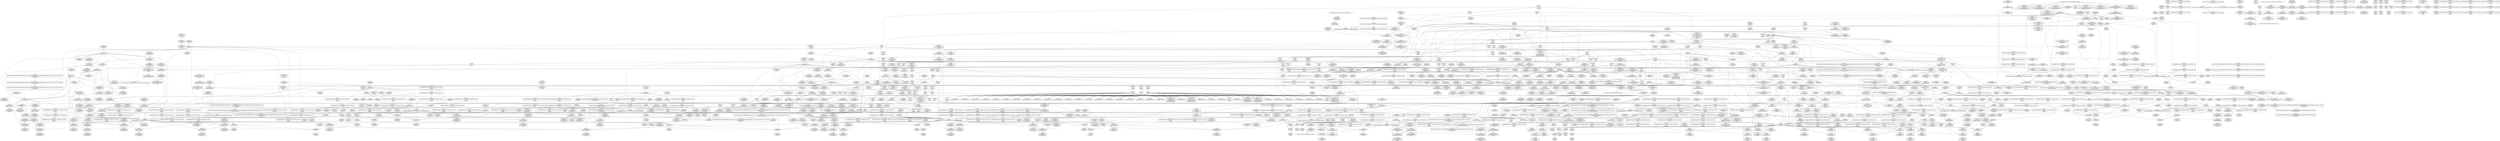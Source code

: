 digraph {
	CE0x41945d0 [shape=record,shape=Mrecord,label="{CE0x41945d0|rcu_read_unlock:tmp6|include/linux/rcupdate.h,933}"]
	CE0x4154fd0 [shape=record,shape=Mrecord,label="{CE0x4154fd0|task_sid:tmp2}"]
	CE0x40be130 [shape=record,shape=Mrecord,label="{CE0x40be130|i64*_getelementptr_inbounds_(_6_x_i64_,_6_x_i64_*___llvm_gcov_ctr327,_i64_0,_i64_0)|*Constant*|*SummSource*}"]
	CE0x41535e0 [shape=record,shape=Mrecord,label="{CE0x41535e0|i64_3|*Constant*}"]
	CE0x415e7d0 [shape=record,shape=Mrecord,label="{CE0x415e7d0|i64*_getelementptr_inbounds_(_2_x_i64_,_2_x_i64_*___llvm_gcov_ctr131,_i64_0,_i64_1)|*Constant*}"]
	CE0x4139080 [shape=record,shape=Mrecord,label="{CE0x4139080|sock_has_perm:call6|security/selinux/hooks.c,3976|*SummSink*}"]
	CE0x4159cd0 [shape=record,shape=Mrecord,label="{CE0x4159cd0|0:_i8,_:_GCMR_task_sid.__warned_internal_global_i8_0,_section_.data.unlikely_,_align_1:_elem_0:default:}"]
	CE0x412ae40 [shape=record,shape=Mrecord,label="{CE0x412ae40|i32_208|*Constant*|*SummSource*}"]
	CE0x418e1f0 [shape=record,shape=Mrecord,label="{CE0x418e1f0|i8*_getelementptr_inbounds_(_42_x_i8_,_42_x_i8_*_.str46,_i32_0,_i32_0)|*Constant*|*SummSource*}"]
	CE0x419e990 [shape=record,shape=Mrecord,label="{CE0x419e990|rcu_read_unlock:call3|include/linux/rcupdate.h,933|*SummSource*}"]
	CE0x4172b20 [shape=record,shape=Mrecord,label="{CE0x4172b20|void_(i32*,_i32,_i32*)*_asm_addl_$1,_%gs:$0_,_*m,ri,*m,_dirflag_,_fpsr_,_flags_|*SummSource*}"]
	CE0x40e5390 [shape=record,shape=Mrecord,label="{CE0x40e5390|i64*_getelementptr_inbounds_(_4_x_i64_,_4_x_i64_*___llvm_gcov_ctr128,_i64_0,_i64_0)|*Constant*|*SummSink*}"]
	CE0x419bd20 [shape=record,shape=Mrecord,label="{CE0x419bd20|rcu_read_unlock:do.body|*SummSource*}"]
	CE0x415f980 [shape=record,shape=Mrecord,label="{CE0x415f980|GLOBAL:rcu_lock_acquire|*Constant*}"]
	CE0x4129720 [shape=record,shape=Mrecord,label="{CE0x4129720|i64*_getelementptr_inbounds_(_13_x_i64_,_13_x_i64_*___llvm_gcov_ctr126,_i64_0,_i64_10)|*Constant*}"]
	CE0x40d0340 [shape=record,shape=Mrecord,label="{CE0x40d0340|sock_has_perm:cleanup}"]
	CE0x4155400 [shape=record,shape=Mrecord,label="{CE0x4155400|i64*_getelementptr_inbounds_(_4_x_i64_,_4_x_i64_*___llvm_gcov_ctr128,_i64_0,_i64_3)|*Constant*|*SummSource*}"]
	CE0x41a8e90 [shape=record,shape=Mrecord,label="{CE0x41a8e90|i64*_getelementptr_inbounds_(_11_x_i64_,_11_x_i64_*___llvm_gcov_ctr132,_i64_0,_i64_9)|*Constant*|*SummSink*}"]
	CE0x417e8f0 [shape=record,shape=Mrecord,label="{CE0x417e8f0|rcu_read_lock:tmp8|include/linux/rcupdate.h,882}"]
	CE0x413bcf0 [shape=record,shape=Mrecord,label="{CE0x413bcf0|i64*_getelementptr_inbounds_(_6_x_i64_,_6_x_i64_*___llvm_gcov_ctr327,_i64_0,_i64_3)|*Constant*|*SummSource*}"]
	CE0x4157d20 [shape=record,shape=Mrecord,label="{CE0x4157d20|task_sid:do.body5|*SummSink*}"]
	CE0x416a9e0 [shape=record,shape=Mrecord,label="{CE0x416a9e0|%struct.lockdep_map*_null|*Constant*|*SummSink*}"]
	CE0x412ba70 [shape=record,shape=Mrecord,label="{CE0x412ba70|task_sid:tmp14|security/selinux/hooks.c,208}"]
	CE0x4157310 [shape=record,shape=Mrecord,label="{CE0x4157310|rcu_read_lock:land.lhs.true}"]
	CE0x414e8c0 [shape=record,shape=Mrecord,label="{CE0x414e8c0|task_sid:tobool|security/selinux/hooks.c,208|*SummSource*}"]
	CE0x41a5c90 [shape=record,shape=Mrecord,label="{CE0x41a5c90|rcu_read_unlock:tmp21|include/linux/rcupdate.h,935|*SummSource*}"]
	CE0x412c230 [shape=record,shape=Mrecord,label="{CE0x412c230|task_sid:tmp17|security/selinux/hooks.c,208}"]
	CE0x41e51d0 [shape=record,shape=Mrecord,label="{CE0x41e51d0|__preempt_count_sub:tmp3|*SummSink*}"]
	CE0x41e76f0 [shape=record,shape=Mrecord,label="{CE0x41e76f0|__rcu_read_unlock:tmp2}"]
	CE0x4138f50 [shape=record,shape=Mrecord,label="{CE0x4138f50|sock_has_perm:call6|security/selinux/hooks.c,3976|*SummSource*}"]
	CE0x418e6e0 [shape=record,shape=Mrecord,label="{CE0x418e6e0|i64*_getelementptr_inbounds_(_11_x_i64_,_11_x_i64_*___llvm_gcov_ctr127,_i64_0,_i64_9)|*Constant*|*SummSource*}"]
	CE0x40c6a00 [shape=record,shape=Mrecord,label="{CE0x40c6a00|sock_has_perm:perms|Function::sock_has_perm&Arg::perms::|*SummSource*}"]
	CE0x4170930 [shape=record,shape=Mrecord,label="{CE0x4170930|__rcu_read_unlock:bb|*SummSource*}"]
	CE0x40e8d50 [shape=record,shape=Mrecord,label="{CE0x40e8d50|%struct.task_struct*_(%struct.task_struct**)*_asm_movq_%gs:$_1:P_,$0_,_r,im,_dirflag_,_fpsr_,_flags_|*SummSource*}"]
	CE0x41a6090 [shape=record,shape=Mrecord,label="{CE0x41a6090|rcu_read_unlock:tmp21|include/linux/rcupdate.h,935|*SummSink*}"]
	CE0x4193100 [shape=record,shape=Mrecord,label="{CE0x4193100|rcu_read_unlock:tmp17|include/linux/rcupdate.h,933}"]
	CE0x4166aa0 [shape=record,shape=Mrecord,label="{CE0x4166aa0|__preempt_count_sub:tmp5|./arch/x86/include/asm/preempt.h,77|*SummSource*}"]
	CE0x4156d00 [shape=record,shape=Mrecord,label="{CE0x4156d00|task_sid:tmp12|security/selinux/hooks.c,208}"]
	CE0x41d11c0 [shape=record,shape=Mrecord,label="{CE0x41d11c0|i64*_getelementptr_inbounds_(_4_x_i64_,_4_x_i64_*___llvm_gcov_ctr135,_i64_0,_i64_2)|*Constant*|*SummSink*}"]
	CE0x40edf60 [shape=record,shape=Mrecord,label="{CE0x40edf60|_ret_i32_%call1,_!dbg_!27715|security/selinux/hooks.c,4231|*SummSource*}"]
	CE0x4161970 [shape=record,shape=Mrecord,label="{CE0x4161970|__preempt_count_add:tmp6|./arch/x86/include/asm/preempt.h,73|*SummSink*}"]
	CE0x4170780 [shape=record,shape=Mrecord,label="{CE0x4170780|i64*_getelementptr_inbounds_(_4_x_i64_,_4_x_i64_*___llvm_gcov_ctr135,_i64_0,_i64_3)|*Constant*|*SummSource*}"]
	CE0x41fde60 [shape=record,shape=Mrecord,label="{CE0x41fde60|i64*_getelementptr_inbounds_(_4_x_i64_,_4_x_i64_*___llvm_gcov_ctr129,_i64_0,_i64_0)|*Constant*}"]
	CE0x41680e0 [shape=record,shape=Mrecord,label="{CE0x41680e0|task_sid:tmp18|security/selinux/hooks.c,208|*SummSource*}"]
	CE0x4169320 [shape=record,shape=Mrecord,label="{CE0x4169320|_call_void___rcu_read_unlock()_#10,_!dbg_!27734|include/linux/rcupdate.h,937}"]
	CE0x417bc40 [shape=record,shape=Mrecord,label="{CE0x417bc40|rcu_lock_release:tmp}"]
	CE0x40f2770 [shape=record,shape=Mrecord,label="{CE0x40f2770|i32_16|*Constant*|*SummSource*}"]
	CE0x4128480 [shape=record,shape=Mrecord,label="{CE0x4128480|i64*_getelementptr_inbounds_(_13_x_i64_,_13_x_i64_*___llvm_gcov_ctr126,_i64_0,_i64_9)|*Constant*|*SummSource*}"]
	CE0x419d640 [shape=record,shape=Mrecord,label="{CE0x419d640|_ret_void,_!dbg_!27719|./arch/x86/include/asm/preempt.h,73|*SummSink*}"]
	CE0x4143700 [shape=record,shape=Mrecord,label="{CE0x4143700|sock_has_perm:tmp8|security/selinux/hooks.c,3969|*SummSource*}"]
	CE0x41a8610 [shape=record,shape=Mrecord,label="{CE0x41a8610|_ret_void,_!dbg_!27717|include/linux/rcupdate.h,424}"]
	CE0x4185760 [shape=record,shape=Mrecord,label="{CE0x4185760|rcu_lock_acquire:tmp2}"]
	CE0x419c2c0 [shape=record,shape=Mrecord,label="{CE0x419c2c0|_call_void_asm_sideeffect_,_memory_,_dirflag_,_fpsr_,_flags_()_#3,_!dbg_!27714,_!srcloc_!27715|include/linux/rcupdate.h,239|*SummSink*}"]
	CE0x4129c30 [shape=record,shape=Mrecord,label="{CE0x4129c30|task_sid:tmp22|security/selinux/hooks.c,208|*SummSource*}"]
	CE0x417ba70 [shape=record,shape=Mrecord,label="{CE0x417ba70|rcu_lock_acquire:map|Function::rcu_lock_acquire&Arg::map::|*SummSink*}"]
	CE0x41a53c0 [shape=record,shape=Mrecord,label="{CE0x41a53c0|rcu_read_unlock:tmp20|include/linux/rcupdate.h,933|*SummSource*}"]
	CE0x412e1c0 [shape=record,shape=Mrecord,label="{CE0x412e1c0|i64*_getelementptr_inbounds_(_13_x_i64_,_13_x_i64_*___llvm_gcov_ctr126,_i64_0,_i64_11)|*Constant*|*SummSink*}"]
	CE0x4163110 [shape=record,shape=Mrecord,label="{CE0x4163110|i64*_getelementptr_inbounds_(_4_x_i64_,_4_x_i64_*___llvm_gcov_ctr135,_i64_0,_i64_1)|*Constant*|*SummSink*}"]
	CE0x4130890 [shape=record,shape=Mrecord,label="{CE0x4130890|cred_sid:cred|Function::cred_sid&Arg::cred::}"]
	CE0x415bed0 [shape=record,shape=Mrecord,label="{CE0x415bed0|GLOBAL:__llvm_gcov_ctr127|Global_var:__llvm_gcov_ctr127}"]
	CE0x41a1fd0 [shape=record,shape=Mrecord,label="{CE0x41a1fd0|__rcu_read_lock:tmp6|include/linux/rcupdate.h,240}"]
	CE0x41644a0 [shape=record,shape=Mrecord,label="{CE0x41644a0|__preempt_count_add:tmp2}"]
	CE0x40b4400 [shape=record,shape=Mrecord,label="{CE0x40b4400|sock_has_perm:entry|*SummSource*}"]
	CE0x418e670 [shape=record,shape=Mrecord,label="{CE0x418e670|i64*_getelementptr_inbounds_(_11_x_i64_,_11_x_i64_*___llvm_gcov_ctr127,_i64_0,_i64_9)|*Constant*}"]
	CE0x413da50 [shape=record,shape=Mrecord,label="{CE0x413da50|8:_%struct.sock*,_:_SCME_38,39_}"]
	CE0x40cec30 [shape=record,shape=Mrecord,label="{CE0x40cec30|sock_has_perm:tmp1}"]
	CE0x40bf080 [shape=record,shape=Mrecord,label="{CE0x40bf080|selinux_socket_getpeername:tmp2}"]
	CE0x40eba60 [shape=record,shape=Mrecord,label="{CE0x40eba60|i64*_getelementptr_inbounds_(_2_x_i64_,_2_x_i64_*___llvm_gcov_ctr98,_i64_0,_i64_0)|*Constant*}"]
	CE0x40c1250 [shape=record,shape=Mrecord,label="{CE0x40c1250|_call_void_mcount()_#3}"]
	CE0x419d710 [shape=record,shape=Mrecord,label="{CE0x419d710|rcu_read_unlock:if.then|*SummSource*}"]
	CE0x40ca900 [shape=record,shape=Mrecord,label="{CE0x40ca900|sock_has_perm:tmp19|security/selinux/hooks.c,3977|*SummSink*}"]
	CE0x40c5c10 [shape=record,shape=Mrecord,label="{CE0x40c5c10|sock_has_perm:sk_security|security/selinux/hooks.c,3964|*SummSink*}"]
	CE0x4150120 [shape=record,shape=Mrecord,label="{CE0x4150120|_call_void_rcu_read_lock()_#10,_!dbg_!27712|security/selinux/hooks.c,207}"]
	CE0x4144620 [shape=record,shape=Mrecord,label="{CE0x4144620|sock_has_perm:tmp12|security/selinux/hooks.c,3970|*SummSink*}"]
	CE0x41832a0 [shape=record,shape=Mrecord,label="{CE0x41832a0|_call_void_lockdep_rcu_suspicious(i8*_getelementptr_inbounds_(_25_x_i8_,_25_x_i8_*_.str45,_i32_0,_i32_0),_i32_883,_i8*_getelementptr_inbounds_(_42_x_i8_,_42_x_i8_*_.str46,_i32_0,_i32_0))_#10,_!dbg_!27728|include/linux/rcupdate.h,882}"]
	CE0x41a9ef0 [shape=record,shape=Mrecord,label="{CE0x41a9ef0|__rcu_read_unlock:tmp5|include/linux/rcupdate.h,244|*SummSink*}"]
	CE0x40b36b0 [shape=record,shape=Mrecord,label="{CE0x40b36b0|i64*_getelementptr_inbounds_(_2_x_i64_,_2_x_i64_*___llvm_gcov_ctr364,_i64_0,_i64_1)|*Constant*|*SummSink*}"]
	CE0x41591b0 [shape=record,shape=Mrecord,label="{CE0x41591b0|GLOBAL:__llvm_gcov_ctr126|Global_var:__llvm_gcov_ctr126|*SummSink*}"]
	CE0x40f99e0 [shape=record,shape=Mrecord,label="{CE0x40f99e0|sock_has_perm:bb|*SummSource*}"]
	CE0x41444b0 [shape=record,shape=Mrecord,label="{CE0x41444b0|sock_has_perm:tmp12|security/selinux/hooks.c,3970|*SummSource*}"]
	CE0x40b4b90 [shape=record,shape=Mrecord,label="{CE0x40b4b90|sock_has_perm:entry|*SummSink*}"]
	CE0x413ba20 [shape=record,shape=Mrecord,label="{CE0x413ba20|i64*_getelementptr_inbounds_(_6_x_i64_,_6_x_i64_*___llvm_gcov_ctr327,_i64_0,_i64_3)|*Constant*}"]
	CE0x41564a0 [shape=record,shape=Mrecord,label="{CE0x41564a0|task_sid:bb|*SummSource*}"]
	CE0x419b4c0 [shape=record,shape=Mrecord,label="{CE0x419b4c0|__rcu_read_unlock:tmp3}"]
	CE0x4191210 [shape=record,shape=Mrecord,label="{CE0x4191210|rcu_read_unlock:tmp16|include/linux/rcupdate.h,933}"]
	CE0x41e0490 [shape=record,shape=Mrecord,label="{CE0x41e0490|rcu_lock_release:tmp2|*SummSource*}"]
	CE0x40d4540 [shape=record,shape=Mrecord,label="{CE0x40d4540|32:_%struct.sock*,_:_CRE_32,40_|*MultipleSource*|Function::selinux_socket_getpeername&Arg::sock::|security/selinux/hooks.c,4231}"]
	CE0x40c2560 [shape=record,shape=Mrecord,label="{CE0x40c2560|GLOBAL:get_current|*Constant*}"]
	CE0x4139cb0 [shape=record,shape=Mrecord,label="{CE0x4139cb0|rcu_read_lock:tmp10|include/linux/rcupdate.h,882|*SummSink*}"]
	CE0x417f470 [shape=record,shape=Mrecord,label="{CE0x417f470|i64*_getelementptr_inbounds_(_4_x_i64_,_4_x_i64_*___llvm_gcov_ctr128,_i64_0,_i64_2)|*Constant*|*SummSource*}"]
	CE0x40d2f90 [shape=record,shape=Mrecord,label="{CE0x40d2f90|get_current:tmp4|./arch/x86/include/asm/current.h,14|*SummSink*}"]
	CE0x4199590 [shape=record,shape=Mrecord,label="{CE0x4199590|rcu_read_unlock:tmp6|include/linux/rcupdate.h,933|*SummSource*}"]
	CE0x40bb030 [shape=record,shape=Mrecord,label="{CE0x40bb030|sock_has_perm:tmp3|security/selinux/hooks.c,3964}"]
	CE0x41dc730 [shape=record,shape=Mrecord,label="{CE0x41dc730|__preempt_count_add:tmp|*SummSink*}"]
	CE0x4185460 [shape=record,shape=Mrecord,label="{CE0x4185460|i64*_getelementptr_inbounds_(_4_x_i64_,_4_x_i64_*___llvm_gcov_ctr130,_i64_0,_i64_1)|*Constant*|*SummSink*}"]
	CE0x4193cd0 [shape=record,shape=Mrecord,label="{CE0x4193cd0|rcu_read_unlock:tobool|include/linux/rcupdate.h,933}"]
	CE0x41a5120 [shape=record,shape=Mrecord,label="{CE0x41a5120|i8*_getelementptr_inbounds_(_44_x_i8_,_44_x_i8_*_.str47,_i32_0,_i32_0)|*Constant*}"]
	CE0x4168bd0 [shape=record,shape=Mrecord,label="{CE0x4168bd0|i8_1|*Constant*|*SummSink*}"]
	CE0x41062d0 [shape=record,shape=Mrecord,label="{CE0x41062d0|sock_has_perm:retval.0|*SummSink*}"]
	CE0x40c5d90 [shape=record,shape=Mrecord,label="{CE0x40c5d90|sock_has_perm:tmp9|security/selinux/hooks.c,3969|*SummSink*}"]
	CE0x41a3a10 [shape=record,shape=Mrecord,label="{CE0x41a3a10|rcu_read_unlock:tmp18|include/linux/rcupdate.h,933|*SummSource*}"]
	CE0x4184fa0 [shape=record,shape=Mrecord,label="{CE0x4184fa0|rcu_read_lock:tmp9|include/linux/rcupdate.h,882|*SummSource*}"]
	CE0x4164580 [shape=record,shape=Mrecord,label="{CE0x4164580|__preempt_count_add:tmp2|*SummSink*}"]
	CE0x41743e0 [shape=record,shape=Mrecord,label="{CE0x41743e0|__preempt_count_sub:do.body|*SummSource*}"]
	CE0x41a05e0 [shape=record,shape=Mrecord,label="{CE0x41a05e0|rcu_read_unlock:tmp|*SummSource*}"]
	CE0x40c0b40 [shape=record,shape=Mrecord,label="{CE0x40c0b40|selinux_socket_getpeername:call|security/selinux/hooks.c,4231|*SummSink*}"]
	CE0x40d1b40 [shape=record,shape=Mrecord,label="{CE0x40d1b40|i64*_getelementptr_inbounds_(_2_x_i64_,_2_x_i64_*___llvm_gcov_ctr98,_i64_0,_i64_0)|*Constant*|*SummSink*}"]
	CE0x41d74a0 [shape=record,shape=Mrecord,label="{CE0x41d74a0|__preempt_count_sub:tmp2|*SummSink*}"]
	CE0x41df860 [shape=record,shape=Mrecord,label="{CE0x41df860|__rcu_read_unlock:tmp1|*SummSource*}"]
	CE0x4153280 [shape=record,shape=Mrecord,label="{CE0x4153280|cred_sid:tmp2|*SummSource*}"]
	CE0x40cb380 [shape=record,shape=Mrecord,label="{CE0x40cb380|i64_7|*Constant*}"]
	CE0x40c67a0 [shape=record,shape=Mrecord,label="{CE0x40c67a0|get_current:tmp2}"]
	CE0x41304e0 [shape=record,shape=Mrecord,label="{CE0x41304e0|GLOBAL:cred_sid|*Constant*|*SummSink*}"]
	CE0x41ff820 [shape=record,shape=Mrecord,label="{CE0x41ff820|__preempt_count_sub:tmp7|./arch/x86/include/asm/preempt.h,78}"]
	CE0x4190bd0 [shape=record,shape=Mrecord,label="{CE0x4190bd0|cred_sid:bb}"]
	CE0x4196990 [shape=record,shape=Mrecord,label="{CE0x4196990|_call_void_mcount()_#3}"]
	CE0x41dfe40 [shape=record,shape=Mrecord,label="{CE0x41dfe40|__rcu_read_unlock:tmp|*SummSource*}"]
	CE0x40f8290 [shape=record,shape=Mrecord,label="{CE0x40f8290|task_sid:call3|security/selinux/hooks.c,208|*SummSource*}"]
	CE0x4140740 [shape=record,shape=Mrecord,label="{CE0x4140740|sock_has_perm:sid|security/selinux/hooks.c,3969|*SummSource*}"]
	CE0x417a250 [shape=record,shape=Mrecord,label="{CE0x417a250|rcu_read_lock:tmp2}"]
	CE0x419dc90 [shape=record,shape=Mrecord,label="{CE0x419dc90|rcu_read_unlock:tmp12|include/linux/rcupdate.h,933|*SummSink*}"]
	CE0x413c240 [shape=record,shape=Mrecord,label="{CE0x413c240|cred_sid:tmp6|security/selinux/hooks.c,197|*SummSource*}"]
	CE0x40f7870 [shape=record,shape=Mrecord,label="{CE0x40f7870|task_sid:call|security/selinux/hooks.c,208}"]
	CE0x41435a0 [shape=record,shape=Mrecord,label="{CE0x41435a0|sock_has_perm:tmp8|security/selinux/hooks.c,3969}"]
	CE0x4130f80 [shape=record,shape=Mrecord,label="{CE0x4130f80|_ret_i32_%tmp6,_!dbg_!27716|security/selinux/hooks.c,197|*SummSink*}"]
	CE0x4142b40 [shape=record,shape=Mrecord,label="{CE0x4142b40|sock_has_perm:tmp7|security/selinux/hooks.c,3969|*SummSink*}"]
	CE0x4150810 [shape=record,shape=Mrecord,label="{CE0x4150810|_call_void_mcount()_#3}"]
	CE0x4132b40 [shape=record,shape=Mrecord,label="{CE0x4132b40|rcu_read_lock:tmp8|include/linux/rcupdate.h,882|*SummSink*}"]
	CE0x4137be0 [shape=record,shape=Mrecord,label="{CE0x4137be0|sock_has_perm:sid5|security/selinux/hooks.c,3976|*SummSource*}"]
	CE0x418e260 [shape=record,shape=Mrecord,label="{CE0x418e260|i8*_getelementptr_inbounds_(_42_x_i8_,_42_x_i8_*_.str46,_i32_0,_i32_0)|*Constant*|*SummSink*}"]
	CE0x4171f50 [shape=record,shape=Mrecord,label="{CE0x4171f50|rcu_lock_release:tmp6|*SummSource*}"]
	CE0x4168370 [shape=record,shape=Mrecord,label="{CE0x4168370|task_sid:tmp18|security/selinux/hooks.c,208|*SummSink*}"]
	CE0x413c310 [shape=record,shape=Mrecord,label="{CE0x413c310|task_sid:if.then}"]
	CE0x41d3790 [shape=record,shape=Mrecord,label="{CE0x41d3790|__preempt_count_add:bb|*SummSource*}"]
	CE0x416a700 [shape=record,shape=Mrecord,label="{CE0x416a700|__rcu_read_lock:do.body}"]
	CE0x414f2e0 [shape=record,shape=Mrecord,label="{CE0x414f2e0|i64_5|*Constant*|*SummSink*}"]
	CE0x412bfe0 [shape=record,shape=Mrecord,label="{CE0x412bfe0|task_sid:tmp16|security/selinux/hooks.c,208}"]
	CE0x41964d0 [shape=record,shape=Mrecord,label="{CE0x41964d0|rcu_read_unlock:land.lhs.true2|*SummSink*}"]
	CE0x417f740 [shape=record,shape=Mrecord,label="{CE0x417f740|_call_void___preempt_count_sub(i32_1)_#10,_!dbg_!27715|include/linux/rcupdate.h,244|*SummSink*}"]
	CE0x41fe020 [shape=record,shape=Mrecord,label="{CE0x41fe020|__preempt_count_sub:tmp|*SummSink*}"]
	CE0x40d6e80 [shape=record,shape=Mrecord,label="{CE0x40d6e80|sock_has_perm:cleanup|*SummSource*}"]
	CE0x41cb490 [shape=record,shape=Mrecord,label="{CE0x41cb490|rcu_lock_acquire:bb}"]
	CE0x419ad80 [shape=record,shape=Mrecord,label="{CE0x419ad80|rcu_lock_acquire:tmp2|*SummSink*}"]
	CE0x4130550 [shape=record,shape=Mrecord,label="{CE0x4130550|cred_sid:entry}"]
	CE0x41cf010 [shape=record,shape=Mrecord,label="{CE0x41cf010|i64*_getelementptr_inbounds_(_4_x_i64_,_4_x_i64_*___llvm_gcov_ctr133,_i64_0,_i64_0)|*Constant*|*SummSink*}"]
	CE0x417ea90 [shape=record,shape=Mrecord,label="{CE0x417ea90|rcu_read_unlock:tmp9|include/linux/rcupdate.h,933}"]
	CE0x419a560 [shape=record,shape=Mrecord,label="{CE0x419a560|rcu_read_unlock:tmp7|include/linux/rcupdate.h,933|*SummSource*}"]
	CE0x4127350 [shape=record,shape=Mrecord,label="{CE0x4127350|sock_has_perm:tmp2|*LoadInst*|security/selinux/hooks.c,3964}"]
	CE0x4132040 [shape=record,shape=Mrecord,label="{CE0x4132040|rcu_read_lock:land.lhs.true2|*SummSink*}"]
	CE0x4136bd0 [shape=record,shape=Mrecord,label="{CE0x4136bd0|sock_has_perm:net3|security/selinux/hooks.c,3974|*SummSource*}"]
	CE0x40bcec0 [shape=record,shape=Mrecord,label="{CE0x40bcec0|selinux_socket_getpeername:tmp4|*LoadInst*|security/selinux/hooks.c,4231|*SummSource*}"]
	CE0x4168700 [shape=record,shape=Mrecord,label="{CE0x4168700|task_sid:tmp19|security/selinux/hooks.c,208|*SummSource*}"]
	CE0x41916f0 [shape=record,shape=Mrecord,label="{CE0x41916f0|i64*_getelementptr_inbounds_(_11_x_i64_,_11_x_i64_*___llvm_gcov_ctr132,_i64_0,_i64_8)|*Constant*}"]
	CE0x41a2040 [shape=record,shape=Mrecord,label="{CE0x41a2040|__rcu_read_lock:tmp6|include/linux/rcupdate.h,240|*SummSource*}"]
	CE0x413ed50 [shape=record,shape=Mrecord,label="{CE0x413ed50|8:_%struct.sock*,_:_SCME_54,55_}"]
	CE0x412eea0 [shape=record,shape=Mrecord,label="{CE0x412eea0|task_sid:tmp27|security/selinux/hooks.c,208}"]
	CE0x40fae70 [shape=record,shape=Mrecord,label="{CE0x40fae70|_ret_void,_!dbg_!27717|include/linux/rcupdate.h,419}"]
	CE0x40f0350 [shape=record,shape=Mrecord,label="{CE0x40f0350|sock_has_perm:perms|Function::sock_has_perm&Arg::perms::|*SummSink*}"]
	CE0x40bacf0 [shape=record,shape=Mrecord,label="{CE0x40bacf0|selinux_socket_getpeername:tmp2|*SummSink*}"]
	CE0x41965b0 [shape=record,shape=Mrecord,label="{CE0x41965b0|i64*_getelementptr_inbounds_(_11_x_i64_,_11_x_i64_*___llvm_gcov_ctr132,_i64_0,_i64_0)|*Constant*}"]
	CE0x40d5ab0 [shape=record,shape=Mrecord,label="{CE0x40d5ab0|task_sid:task|Function::task_sid&Arg::task::|*SummSink*}"]
	CE0x41a0ae0 [shape=record,shape=Mrecord,label="{CE0x41a0ae0|rcu_read_unlock:tmp10|include/linux/rcupdate.h,933|*SummSink*}"]
	CE0x41e2300 [shape=record,shape=Mrecord,label="{CE0x41e2300|i32_1|*Constant*}"]
	CE0x40d2d70 [shape=record,shape=Mrecord,label="{CE0x40d2d70|get_current:tmp3|*SummSink*}"]
	CE0x4145cc0 [shape=record,shape=Mrecord,label="{CE0x4145cc0|i8_0|*Constant*|*SummSource*}"]
	CE0x415dfc0 [shape=record,shape=Mrecord,label="{CE0x415dfc0|rcu_read_lock:tmp5|include/linux/rcupdate.h,882|*SummSink*}"]
	CE0x412f1d0 [shape=record,shape=Mrecord,label="{CE0x412f1d0|i64*_getelementptr_inbounds_(_13_x_i64_,_13_x_i64_*___llvm_gcov_ctr126,_i64_0,_i64_12)|*Constant*|*SummSource*}"]
	CE0x4176500 [shape=record,shape=Mrecord,label="{CE0x4176500|i64*_getelementptr_inbounds_(_4_x_i64_,_4_x_i64_*___llvm_gcov_ctr134,_i64_0,_i64_2)|*Constant*}"]
	CE0x421f940 [shape=record,shape=Mrecord,label="{CE0x421f940|__preempt_count_sub:sub|./arch/x86/include/asm/preempt.h,77|*SummSource*}"]
	CE0x5bd2080 [shape=record,shape=Mrecord,label="{CE0x5bd2080|GLOBAL:sock_has_perm|*Constant*|*SummSource*}"]
	CE0x4229120 [shape=record,shape=Mrecord,label="{CE0x4229120|i64*_getelementptr_inbounds_(_4_x_i64_,_4_x_i64_*___llvm_gcov_ctr135,_i64_0,_i64_0)|*Constant*|*SummSink*}"]
	CE0x40b7470 [shape=record,shape=Mrecord,label="{CE0x40b7470|i64*_getelementptr_inbounds_(_11_x_i64_,_11_x_i64_*___llvm_gcov_ctr127,_i64_0,_i64_0)|*Constant*|*SummSink*}"]
	CE0x4177230 [shape=record,shape=Mrecord,label="{CE0x4177230|rcu_lock_acquire:tmp|*SummSource*}"]
	CE0x40b4e50 [shape=record,shape=Mrecord,label="{CE0x40b4e50|i64*_getelementptr_inbounds_(_2_x_i64_,_2_x_i64_*___llvm_gcov_ctr364,_i64_0,_i64_1)|*Constant*|*SummSource*}"]
	CE0x4131c20 [shape=record,shape=Mrecord,label="{CE0x4131c20|_ret_void,_!dbg_!27735|include/linux/rcupdate.h,938|*SummSink*}"]
	CE0x41418c0 [shape=record,shape=Mrecord,label="{CE0x41418c0|16:_i32,_24:_i16,_:_CRE_24,26_|*MultipleSource*|*LoadInst*|security/selinux/hooks.c,3964|security/selinux/hooks.c,3964|security/selinux/hooks.c,3969}"]
	CE0x40b5950 [shape=record,shape=Mrecord,label="{CE0x40b5950|selinux_socket_getpeername:bb|*SummSink*}"]
	CE0x41455c0 [shape=record,shape=Mrecord,label="{CE0x41455c0|sock_has_perm:tmp4|security/selinux/hooks.c,3966|*SummSource*}"]
	CE0x41550b0 [shape=record,shape=Mrecord,label="{CE0x41550b0|task_sid:tmp2|*SummSink*}"]
	CE0x41532f0 [shape=record,shape=Mrecord,label="{CE0x41532f0|cred_sid:tmp2|*SummSink*}"]
	CE0x4130ab0 [shape=record,shape=Mrecord,label="{CE0x4130ab0|cred_sid:cred|Function::cred_sid&Arg::cred::|*SummSource*}"]
	CE0x40bc2e0 [shape=record,shape=Mrecord,label="{CE0x40bc2e0|_ret_i32_%retval.0,_!dbg_!27728|security/selinux/avc.c,775}"]
	CE0x415a280 [shape=record,shape=Mrecord,label="{CE0x415a280|rcu_lock_acquire:tmp1}"]
	CE0x40c4710 [shape=record,shape=Mrecord,label="{CE0x40c4710|GLOBAL:lock_release|*Constant*|*SummSource*}"]
	CE0x4177ac0 [shape=record,shape=Mrecord,label="{CE0x4177ac0|__rcu_read_lock:do.body|*SummSource*}"]
	CE0x40fc350 [shape=record,shape=Mrecord,label="{CE0x40fc350|i32_77|*Constant*|*SummSource*}"]
	CE0x4102030 [shape=record,shape=Mrecord,label="{CE0x4102030|sock_has_perm:type|security/selinux/hooks.c,3972|*SummSink*}"]
	CE0x41060f0 [shape=record,shape=Mrecord,label="{CE0x41060f0|_ret_i32_%retval.0,_!dbg_!27728|security/selinux/avc.c,775|*SummSink*}"]
	CE0x41571f0 [shape=record,shape=Mrecord,label="{CE0x41571f0|rcu_read_lock:do.end}"]
	CE0x40a9d70 [shape=record,shape=Mrecord,label="{CE0x40a9d70|i32_16|*Constant*}"]
	CE0x40b7840 [shape=record,shape=Mrecord,label="{CE0x40b7840|sock_has_perm:bb|*SummSink*}"]
	CE0x40b8b70 [shape=record,shape=Mrecord,label="{CE0x40b8b70|task_sid:do.body5|*SummSource*}"]
	CE0x417a420 [shape=record,shape=Mrecord,label="{CE0x417a420|i32_1|*Constant*}"]
	CE0x4143120 [shape=record,shape=Mrecord,label="{CE0x4143120|GLOBAL:__llvm_gcov_ctr327|Global_var:__llvm_gcov_ctr327|*SummSink*}"]
	CE0x41e2650 [shape=record,shape=Mrecord,label="{CE0x41e2650|__preempt_count_add:tmp4|./arch/x86/include/asm/preempt.h,72|*SummSink*}"]
	CE0x40b5c00 [shape=record,shape=Mrecord,label="{CE0x40b5c00|sock_has_perm:tmp10|security/selinux/hooks.c,3969}"]
	CE0x40e3b80 [shape=record,shape=Mrecord,label="{CE0x40e3b80|GLOBAL:__rcu_read_lock|*Constant*}"]
	CE0x4196ca0 [shape=record,shape=Mrecord,label="{CE0x4196ca0|__rcu_read_lock:tmp2}"]
	CE0x4177640 [shape=record,shape=Mrecord,label="{CE0x4177640|rcu_lock_acquire:tmp5|include/linux/rcupdate.h,418|*SummSink*}"]
	CE0x4198ba0 [shape=record,shape=Mrecord,label="{CE0x4198ba0|rcu_lock_acquire:tmp4|include/linux/rcupdate.h,418|*SummSource*}"]
	CE0x41356b0 [shape=record,shape=Mrecord,label="{CE0x41356b0|sock_has_perm:tmp17|security/selinux/hooks.c,3976|*SummSink*}"]
	CE0x4176c60 [shape=record,shape=Mrecord,label="{CE0x4176c60|_call_void_asm_addl_$1,_%gs:$0_,_*m,ri,*m,_dirflag_,_fpsr_,_flags_(i32*___preempt_count,_i32_%sub,_i32*___preempt_count)_#3,_!dbg_!27717,_!srcloc_!27718|./arch/x86/include/asm/preempt.h,77}"]
	CE0x4178d50 [shape=record,shape=Mrecord,label="{CE0x4178d50|%struct.lockdep_map*_null|*Constant*}"]
	CE0x413e3d0 [shape=record,shape=Mrecord,label="{CE0x413e3d0|8:_%struct.sock*,_:_SCME_46,47_}"]
	CE0x41ca4b0 [shape=record,shape=Mrecord,label="{CE0x41ca4b0|rcu_lock_release:__here|*SummSink*}"]
	CE0x40d2ef0 [shape=record,shape=Mrecord,label="{CE0x40d2ef0|%struct.task_struct*_(%struct.task_struct**)*_asm_movq_%gs:$_1:P_,$0_,_r,im,_dirflag_,_fpsr_,_flags_}"]
	CE0x414e9e0 [shape=record,shape=Mrecord,label="{CE0x414e9e0|task_sid:tobool|security/selinux/hooks.c,208|*SummSink*}"]
	CE0x40bc800 [shape=record,shape=Mrecord,label="{CE0x40bc800|i32_59|*Constant*|*SummSource*}"]
	CE0x413b1f0 [shape=record,shape=Mrecord,label="{CE0x413b1f0|sock_has_perm:tmp18|security/selinux/hooks.c,3977}"]
	CE0x41dc870 [shape=record,shape=Mrecord,label="{CE0x41dc870|__rcu_read_unlock:bb}"]
	"CONST[source:2(external),value:2(dynamic)][purpose:{subject}][SrcIdx:2]"
	CE0x417c830 [shape=record,shape=Mrecord,label="{CE0x417c830|rcu_read_lock:do.body}"]
	CE0x41940f0 [shape=record,shape=Mrecord,label="{CE0x41940f0|i64*_getelementptr_inbounds_(_4_x_i64_,_4_x_i64_*___llvm_gcov_ctr128,_i64_0,_i64_3)|*Constant*|*SummSink*}"]
	CE0x4135130 [shape=record,shape=Mrecord,label="{CE0x4135130|sock_has_perm:u|security/selinux/hooks.c,3973}"]
	CE0x4156530 [shape=record,shape=Mrecord,label="{CE0x4156530|task_sid:do.body|*SummSource*}"]
	CE0x413f0e0 [shape=record,shape=Mrecord,label="{CE0x413f0e0|i32_8|*Constant*|*SummSource*}"]
	CE0x419a480 [shape=record,shape=Mrecord,label="{CE0x419a480|__rcu_read_lock:tmp5|include/linux/rcupdate.h,239|*SummSink*}"]
	CE0x41566b0 [shape=record,shape=Mrecord,label="{CE0x41566b0|task_sid:if.then|*SummSource*}"]
	CE0x41e0500 [shape=record,shape=Mrecord,label="{CE0x41e0500|rcu_lock_release:tmp2|*SummSink*}"]
	CE0x4164ad0 [shape=record,shape=Mrecord,label="{CE0x4164ad0|__preempt_count_sub:bb|*SummSource*}"]
	CE0x415e570 [shape=record,shape=Mrecord,label="{CE0x415e570|task_sid:tmp12|security/selinux/hooks.c,208|*SummSink*}"]
	CE0x4184e20 [shape=record,shape=Mrecord,label="{CE0x4184e20|rcu_read_lock:tmp10|include/linux/rcupdate.h,882}"]
	CE0x41588a0 [shape=record,shape=Mrecord,label="{CE0x41588a0|__preempt_count_add:val|Function::__preempt_count_add&Arg::val::|*SummSink*}"]
	CE0x40b4da0 [shape=record,shape=Mrecord,label="{CE0x40b4da0|i64_1|*Constant*|*SummSource*}"]
	CE0x4153740 [shape=record,shape=Mrecord,label="{CE0x4153740|i64_3|*Constant*|*SummSource*}"]
	CE0x4195520 [shape=record,shape=Mrecord,label="{CE0x4195520|rcu_read_unlock:tmp4|include/linux/rcupdate.h,933|*SummSource*}"]
	CE0x421fc20 [shape=record,shape=Mrecord,label="{CE0x421fc20|COLLAPSED:_GCMRE___llvm_gcov_ctr135_internal_global_4_x_i64_zeroinitializer:_elem_0:default:}"]
	CE0x41e25e0 [shape=record,shape=Mrecord,label="{CE0x41e25e0|__preempt_count_add:tmp4|./arch/x86/include/asm/preempt.h,72|*SummSource*}"]
	CE0x4142fb0 [shape=record,shape=Mrecord,label="{CE0x4142fb0|GLOBAL:__llvm_gcov_ctr327|Global_var:__llvm_gcov_ctr327|*SummSource*}"]
	CE0x4192cf0 [shape=record,shape=Mrecord,label="{CE0x4192cf0|i64*_getelementptr_inbounds_(_11_x_i64_,_11_x_i64_*___llvm_gcov_ctr132,_i64_0,_i64_8)|*Constant*|*SummSink*}"]
	CE0x4131900 [shape=record,shape=Mrecord,label="{CE0x4131900|_ret_void,_!dbg_!27735|include/linux/rcupdate.h,938}"]
	CE0x41ca6a0 [shape=record,shape=Mrecord,label="{CE0x41ca6a0|GLOBAL:__preempt_count_sub|*Constant*}"]
	CE0x4179d80 [shape=record,shape=Mrecord,label="{CE0x4179d80|0:_i32,_4:_i32,_8:_i32,_12:_i32,_:_CMRE_4,8_|*MultipleSource*|security/selinux/hooks.c,196|security/selinux/hooks.c,197|*LoadInst*|security/selinux/hooks.c,196}"]
	CE0x4101880 [shape=record,shape=Mrecord,label="{CE0x4101880|sock_has_perm:tmp14|security/selinux/hooks.c,3972}"]
	CE0x4229240 [shape=record,shape=Mrecord,label="{CE0x4229240|__preempt_count_sub:tmp1|*SummSink*}"]
	CE0x41d1380 [shape=record,shape=Mrecord,label="{CE0x41d1380|i64*_getelementptr_inbounds_(_4_x_i64_,_4_x_i64_*___llvm_gcov_ctr129,_i64_0,_i64_0)|*Constant*|*SummSink*}"]
	CE0x414ffe0 [shape=record,shape=Mrecord,label="{CE0x414ffe0|i64_3|*Constant*}"]
	CE0x40f03c0 [shape=record,shape=Mrecord,label="{CE0x40f03c0|_ret_i32_%retval.0,_!dbg_!27740|security/selinux/hooks.c,3977}"]
	CE0x414e340 [shape=record,shape=Mrecord,label="{CE0x414e340|task_sid:tmp4|*LoadInst*|security/selinux/hooks.c,208|*SummSink*}"]
	CE0x40b61c0 [shape=record,shape=Mrecord,label="{CE0x40b61c0|_call_void_mcount()_#3}"]
	CE0x40f15c0 [shape=record,shape=Mrecord,label="{CE0x40f15c0|sock_has_perm:perms|Function::sock_has_perm&Arg::perms::}"]
	CE0x4152de0 [shape=record,shape=Mrecord,label="{CE0x4152de0|task_sid:tmp1|*SummSink*}"]
	CE0x40f7140 [shape=record,shape=Mrecord,label="{CE0x40f7140|i32_22|*Constant*|*SummSource*}"]
	CE0x413cfd0 [shape=record,shape=Mrecord,label="{CE0x413cfd0|8:_%struct.sock*,_:_SCME_29,30_}"]
	CE0x40e8f70 [shape=record,shape=Mrecord,label="{CE0x40e8f70|avc_has_perm:entry|*SummSink*}"]
	CE0x40b8320 [shape=record,shape=Mrecord,label="{CE0x40b8320|i32_1|*Constant*}"]
	CE0x419a800 [shape=record,shape=Mrecord,label="{CE0x419a800|GLOBAL:rcu_read_unlock.__warned|Global_var:rcu_read_unlock.__warned}"]
	CE0x417bcb0 [shape=record,shape=Mrecord,label="{CE0x417bcb0|COLLAPSED:_GCMRE___llvm_gcov_ctr133_internal_global_4_x_i64_zeroinitializer:_elem_0:default:}"]
	CE0x40e2d60 [shape=record,shape=Mrecord,label="{CE0x40e2d60|_call_void___rcu_read_lock()_#10,_!dbg_!27710|include/linux/rcupdate.h,879|*SummSource*}"]
	CE0x41a2340 [shape=record,shape=Mrecord,label="{CE0x41a2340|rcu_read_unlock:if.then}"]
	CE0x4138b20 [shape=record,shape=Mrecord,label="{CE0x4138b20|i32_4|*Constant*|*SummSink*}"]
	CE0x413a540 [shape=record,shape=Mrecord,label="{CE0x413a540|rcu_read_lock:tmp12|include/linux/rcupdate.h,882|*SummSource*}"]
	CE0x40b39b0 [shape=record,shape=Mrecord,label="{CE0x40b39b0|selinux_socket_getpeername:tmp|*SummSource*}"]
	CE0x4192150 [shape=record,shape=Mrecord,label="{CE0x4192150|_call_void_mcount()_#3|*SummSource*}"]
	CE0x41e1ff0 [shape=record,shape=Mrecord,label="{CE0x41e1ff0|_call_void_lock_release(%struct.lockdep_map*_%map,_i32_1,_i64_ptrtoint_(i8*_blockaddress(_rcu_lock_release,_%__here)_to_i64))_#10,_!dbg_!27716|include/linux/rcupdate.h,423}"]
	CE0x4163b00 [shape=record,shape=Mrecord,label="{CE0x4163b00|__preempt_count_sub:val|Function::__preempt_count_sub&Arg::val::|*SummSource*}"]
	CE0x4168070 [shape=record,shape=Mrecord,label="{CE0x4168070|task_sid:tmp19|security/selinux/hooks.c,208}"]
	CE0x4150550 [shape=record,shape=Mrecord,label="{CE0x4150550|cred_sid:tmp3}"]
	CE0x4154cb0 [shape=record,shape=Mrecord,label="{CE0x4154cb0|GLOBAL:__rcu_read_lock|*Constant*|*SummSource*}"]
	CE0x41a0c50 [shape=record,shape=Mrecord,label="{CE0x41a0c50|rcu_read_unlock:tmp11|include/linux/rcupdate.h,933}"]
	CE0x412d800 [shape=record,shape=Mrecord,label="{CE0x412d800|task_sid:tmp23|security/selinux/hooks.c,208|*SummSink*}"]
	CE0x4190c40 [shape=record,shape=Mrecord,label="{CE0x4190c40|cred_sid:bb|*SummSource*}"]
	CE0x4157410 [shape=record,shape=Mrecord,label="{CE0x4157410|rcu_read_lock:land.lhs.true|*SummSource*}"]
	CE0x412a5c0 [shape=record,shape=Mrecord,label="{CE0x412a5c0|i8*_getelementptr_inbounds_(_25_x_i8_,_25_x_i8_*_.str3,_i32_0,_i32_0)|*Constant*|*SummSource*}"]
	CE0x41df7f0 [shape=record,shape=Mrecord,label="{CE0x41df7f0|__rcu_read_unlock:tmp1}"]
	CE0x416a620 [shape=record,shape=Mrecord,label="{CE0x416a620|__rcu_read_lock:bb|*SummSink*}"]
	CE0x4157ed0 [shape=record,shape=Mrecord,label="{CE0x4157ed0|task_sid:land.lhs.true2|*SummSource*}"]
	CE0x40e8b00 [shape=record,shape=Mrecord,label="{CE0x40e8b00|sock_has_perm:if.end|*SummSource*}"]
	CE0x4158f90 [shape=record,shape=Mrecord,label="{CE0x4158f90|rcu_read_unlock:tmp15|include/linux/rcupdate.h,933|*SummSource*}"]
	CE0x4183ac0 [shape=record,shape=Mrecord,label="{CE0x4183ac0|GLOBAL:rcu_read_unlock.__warned|Global_var:rcu_read_unlock.__warned|*SummSink*}"]
	CE0x415af00 [shape=record,shape=Mrecord,label="{CE0x415af00|i32_0|*Constant*}"]
	CE0x41dc590 [shape=record,shape=Mrecord,label="{CE0x41dc590|i64*_getelementptr_inbounds_(_4_x_i64_,_4_x_i64_*___llvm_gcov_ctr134,_i64_0,_i64_0)|*Constant*|*SummSource*}"]
	CE0x412e5c0 [shape=record,shape=Mrecord,label="{CE0x412e5c0|task_sid:tmp25|security/selinux/hooks.c,208|*SummSource*}"]
	CE0x4191450 [shape=record,shape=Mrecord,label="{CE0x4191450|rcu_read_unlock:tmp16|include/linux/rcupdate.h,933|*SummSource*}"]
	CE0x4136d50 [shape=record,shape=Mrecord,label="{CE0x4136d50|sock_has_perm:net3|security/selinux/hooks.c,3974|*SummSink*}"]
	CE0x4133f90 [shape=record,shape=Mrecord,label="{CE0x4133f90|sock_has_perm:tmp11|security/selinux/hooks.c,3970}"]
	CE0x40bc040 [shape=record,shape=Mrecord,label="{CE0x40bc040|avc_has_perm:tclass|Function::avc_has_perm&Arg::tclass::|*SummSource*}"]
	CE0x40f75c0 [shape=record,shape=Mrecord,label="{CE0x40f75c0|task_sid:do.end|*SummSink*}"]
	CE0x41a6420 [shape=record,shape=Mrecord,label="{CE0x41a6420|rcu_read_unlock:tmp22|include/linux/rcupdate.h,935|*SummSource*}"]
	"CONST[source:0(mediator),value:2(dynamic)][purpose:{subject}]"
	CE0x40b3d20 [shape=record,shape=Mrecord,label="{CE0x40b3d20|_ret_%struct.task_struct*_%tmp4,_!dbg_!27714|./arch/x86/include/asm/current.h,14|*SummSink*}"]
	CE0x41a6020 [shape=record,shape=Mrecord,label="{CE0x41a6020|i64*_getelementptr_inbounds_(_11_x_i64_,_11_x_i64_*___llvm_gcov_ctr132,_i64_0,_i64_10)|*Constant*|*SummSink*}"]
	CE0x417b1e0 [shape=record,shape=Mrecord,label="{CE0x417b1e0|i64*_getelementptr_inbounds_(_11_x_i64_,_11_x_i64_*___llvm_gcov_ctr127,_i64_0,_i64_1)|*Constant*|*SummSource*}"]
	CE0x40e4100 [shape=record,shape=Mrecord,label="{CE0x40e4100|sock_has_perm:tmp8|security/selinux/hooks.c,3969|*SummSink*}"]
	CE0x40ceba0 [shape=record,shape=Mrecord,label="{CE0x40ceba0|sock_has_perm:tmp|*SummSink*}"]
	CE0x41e4470 [shape=record,shape=Mrecord,label="{CE0x41e4470|GLOBAL:__preempt_count|Global_var:__preempt_count|*SummSink*}"]
	CE0x415c410 [shape=record,shape=Mrecord,label="{CE0x415c410|task_sid:tmp8|security/selinux/hooks.c,208}"]
	CE0x41e2060 [shape=record,shape=Mrecord,label="{CE0x41e2060|_call_void_lock_release(%struct.lockdep_map*_%map,_i32_1,_i64_ptrtoint_(i8*_blockaddress(_rcu_lock_release,_%__here)_to_i64))_#10,_!dbg_!27716|include/linux/rcupdate.h,423|*SummSource*}"]
	CE0x40b6770 [shape=record,shape=Mrecord,label="{CE0x40b6770|rcu_read_lock:land.lhs.true2}"]
	CE0x4149650 [shape=record,shape=Mrecord,label="{CE0x4149650|rcu_read_lock:tmp16|include/linux/rcupdate.h,882|*SummSink*}"]
	CE0x40c6810 [shape=record,shape=Mrecord,label="{CE0x40c6810|get_current:tmp2|*SummSource*}"]
	CE0x4157db0 [shape=record,shape=Mrecord,label="{CE0x4157db0|task_sid:land.lhs.true2}"]
	CE0x40cae10 [shape=record,shape=Mrecord,label="{CE0x40cae10|sock_has_perm:tmp20|security/selinux/hooks.c,3977|*SummSink*}"]
	CE0x40b7530 [shape=record,shape=Mrecord,label="{CE0x40b7530|rcu_read_lock:tmp}"]
	CE0x41429d0 [shape=record,shape=Mrecord,label="{CE0x41429d0|i64_2|*Constant*|*SummSink*}"]
	CE0x41643d0 [shape=record,shape=Mrecord,label="{CE0x41643d0|__rcu_read_unlock:do.body|*SummSource*}"]
	CE0x415e0d0 [shape=record,shape=Mrecord,label="{CE0x415e0d0|rcu_read_lock:tmp6|include/linux/rcupdate.h,882}"]
	CE0x40f9260 [shape=record,shape=Mrecord,label="{CE0x40f9260|rcu_read_lock:entry}"]
	CE0x413a390 [shape=record,shape=Mrecord,label="{CE0x413a390|rcu_read_lock:tmp12|include/linux/rcupdate.h,882}"]
	CE0x41dc480 [shape=record,shape=Mrecord,label="{CE0x41dc480|__preempt_count_add:tmp1|*SummSource*}"]
	CE0x415e240 [shape=record,shape=Mrecord,label="{CE0x415e240|rcu_read_lock:tmp6|include/linux/rcupdate.h,882|*SummSource*}"]
	CE0x41a3b40 [shape=record,shape=Mrecord,label="{CE0x41a3b40|rcu_read_unlock:tmp18|include/linux/rcupdate.h,933|*SummSink*}"]
	CE0x40ef0b0 [shape=record,shape=Mrecord,label="{CE0x40ef0b0|_ret_i32_%retval.0,_!dbg_!27740|security/selinux/hooks.c,3977|*SummSource*}"]
	CE0x4153870 [shape=record,shape=Mrecord,label="{CE0x4153870|i64_0|*Constant*}"]
	CE0x41a7050 [shape=record,shape=Mrecord,label="{CE0x41a7050|_call_void_rcu_lock_release(%struct.lockdep_map*_rcu_lock_map)_#10,_!dbg_!27733|include/linux/rcupdate.h,935}"]
	"CONST[source:1(input),value:2(dynamic)][purpose:{object}][SrcIdx:0]"
	CE0x416a050 [shape=record,shape=Mrecord,label="{CE0x416a050|_ret_void,_!dbg_!27717|include/linux/rcupdate.h,245}"]
	CE0x41791f0 [shape=record,shape=Mrecord,label="{CE0x41791f0|%struct.lockdep_map*_null|*Constant*|*SummSource*}"]
	CE0x4150710 [shape=record,shape=Mrecord,label="{CE0x4150710|cred_sid:tmp3|*SummSink*}"]
	CE0x4173180 [shape=record,shape=Mrecord,label="{CE0x4173180|__rcu_read_lock:tmp1|*SummSink*}"]
	CE0x4190200 [shape=record,shape=Mrecord,label="{CE0x4190200|rcu_read_lock:tmp22|include/linux/rcupdate.h,884}"]
	CE0x4154d20 [shape=record,shape=Mrecord,label="{CE0x4154d20|GLOBAL:__rcu_read_lock|*Constant*|*SummSink*}"]
	CE0x41310b0 [shape=record,shape=Mrecord,label="{CE0x41310b0|_call_void_rcu_read_unlock()_#10,_!dbg_!27748|security/selinux/hooks.c,209|*SummSink*}"]
	CE0x41307b0 [shape=record,shape=Mrecord,label="{CE0x41307b0|cred_sid:entry|*SummSink*}"]
	CE0x40cb910 [shape=record,shape=Mrecord,label="{CE0x40cb910|rcu_read_unlock:tmp14|include/linux/rcupdate.h,933}"]
	CE0x40b2df0 [shape=record,shape=Mrecord,label="{CE0x40b2df0|_ret_%struct.task_struct*_%tmp4,_!dbg_!27714|./arch/x86/include/asm/current.h,14|*SummSource*}"]
	CE0x40e26c0 [shape=record,shape=Mrecord,label="{CE0x40e26c0|rcu_read_lock:if.end|*SummSink*}"]
	CE0x4106480 [shape=record,shape=Mrecord,label="{CE0x4106480|sock_has_perm:retval.0}"]
	CE0x41a3800 [shape=record,shape=Mrecord,label="{CE0x41a3800|rcu_read_unlock:tmp18|include/linux/rcupdate.h,933}"]
	CE0x40cbe80 [shape=record,shape=Mrecord,label="{CE0x40cbe80|rcu_read_lock:tmp14|include/linux/rcupdate.h,882}"]
	CE0x41963e0 [shape=record,shape=Mrecord,label="{CE0x41963e0|rcu_read_unlock:land.lhs.true2|*SummSource*}"]
	CE0x41a49a0 [shape=record,shape=Mrecord,label="{CE0x41a49a0|i32_934|*Constant*|*SummSource*}"]
	CE0x4171ca0 [shape=record,shape=Mrecord,label="{CE0x4171ca0|rcu_lock_release:tmp6}"]
	CE0x4158a10 [shape=record,shape=Mrecord,label="{CE0x4158a10|rcu_read_unlock:tmp14|include/linux/rcupdate.h,933|*SummSource*}"]
	CE0x4131450 [shape=record,shape=Mrecord,label="{CE0x4131450|GLOBAL:rcu_read_unlock|*Constant*|*SummSink*}"]
	CE0x41fe240 [shape=record,shape=Mrecord,label="{CE0x41fe240|i64*_getelementptr_inbounds_(_4_x_i64_,_4_x_i64_*___llvm_gcov_ctr134,_i64_0,_i64_0)|*Constant*|*SummSink*}"]
	CE0x40b3dd0 [shape=record,shape=Mrecord,label="{CE0x40b3dd0|selinux_socket_getpeername:sk|security/selinux/hooks.c,4231|*SummSink*}"]
	CE0x417c8f0 [shape=record,shape=Mrecord,label="{CE0x417c8f0|rcu_read_lock:do.body|*SummSource*}"]
	CE0x41325a0 [shape=record,shape=Mrecord,label="{CE0x41325a0|0:_i8,_:_GCMR_rcu_read_lock.__warned_internal_global_i8_0,_section_.data.unlikely_,_align_1:_elem_0:default:}"]
	CE0x418f050 [shape=record,shape=Mrecord,label="{CE0x418f050|rcu_read_lock:tmp19|include/linux/rcupdate.h,882|*SummSource*}"]
	CE0x413ced0 [shape=record,shape=Mrecord,label="{CE0x413ced0|8:_%struct.sock*,_:_SCME_28,29_}"]
	CE0x41a1340 [shape=record,shape=Mrecord,label="{CE0x41a1340|rcu_read_unlock:tmp11|include/linux/rcupdate.h,933|*SummSource*}"]
	CE0x40be2a0 [shape=record,shape=Mrecord,label="{CE0x40be2a0|sock_has_perm:tmp}"]
	CE0x41526c0 [shape=record,shape=Mrecord,label="{CE0x41526c0|task_sid:do.end6}"]
	CE0x4150b30 [shape=record,shape=Mrecord,label="{CE0x4150b30|task_sid:tmp13|security/selinux/hooks.c,208|*SummSink*}"]
	CE0x4149320 [shape=record,shape=Mrecord,label="{CE0x4149320|rcu_read_lock:tmp16|include/linux/rcupdate.h,882}"]
	CE0x419cef0 [shape=record,shape=Mrecord,label="{CE0x419cef0|rcu_read_unlock:tmp9|include/linux/rcupdate.h,933|*SummSink*}"]
	CE0x4164510 [shape=record,shape=Mrecord,label="{CE0x4164510|__preempt_count_add:tmp2|*SummSource*}"]
	CE0x41402c0 [shape=record,shape=Mrecord,label="{CE0x41402c0|sock_has_perm:call|security/selinux/hooks.c,3967|*SummSink*}"]
	CE0x416c080 [shape=record,shape=Mrecord,label="{CE0x416c080|i64*_getelementptr_inbounds_(_4_x_i64_,_4_x_i64_*___llvm_gcov_ctr133,_i64_0,_i64_3)|*Constant*}"]
	CE0x413dcb0 [shape=record,shape=Mrecord,label="{CE0x413dcb0|8:_%struct.sock*,_:_SCME_40,41_}"]
	CE0x4182740 [shape=record,shape=Mrecord,label="{CE0x4182740|rcu_read_lock:tmp17|include/linux/rcupdate.h,882}"]
	CE0x41df620 [shape=record,shape=Mrecord,label="{CE0x41df620|i64_1|*Constant*}"]
	CE0x412fa20 [shape=record,shape=Mrecord,label="{CE0x412fa20|task_sid:tmp27|security/selinux/hooks.c,208|*SummSink*}"]
	CE0x41a70c0 [shape=record,shape=Mrecord,label="{CE0x41a70c0|_call_void_rcu_lock_release(%struct.lockdep_map*_rcu_lock_map)_#10,_!dbg_!27733|include/linux/rcupdate.h,935|*SummSource*}"]
	CE0x4101310 [shape=record,shape=Mrecord,label="{CE0x4101310|sock_has_perm:tmp13|security/selinux/hooks.c,3972|*SummSource*}"]
	CE0x41e9150 [shape=record,shape=Mrecord,label="{CE0x41e9150|__preempt_count_sub:bb}"]
	CE0x4171d10 [shape=record,shape=Mrecord,label="{CE0x4171d10|i64*_getelementptr_inbounds_(_4_x_i64_,_4_x_i64_*___llvm_gcov_ctr133,_i64_0,_i64_3)|*Constant*|*SummSink*}"]
	CE0x40b46c0 [shape=record,shape=Mrecord,label="{CE0x40b46c0|i32_0|*Constant*}"]
	CE0x413c0d0 [shape=record,shape=Mrecord,label="{CE0x413c0d0|cred_sid:tmp6|security/selinux/hooks.c,197}"]
	CE0x4130e20 [shape=record,shape=Mrecord,label="{CE0x4130e20|_ret_i32_%tmp6,_!dbg_!27716|security/selinux/hooks.c,197|*SummSource*}"]
	CE0x4172240 [shape=record,shape=Mrecord,label="{CE0x4172240|rcu_lock_release:tmp7}"]
	CE0x41e4400 [shape=record,shape=Mrecord,label="{CE0x41e4400|i64*_getelementptr_inbounds_(_4_x_i64_,_4_x_i64_*___llvm_gcov_ctr129,_i64_0,_i64_3)|*Constant*}"]
	CE0x41012a0 [shape=record,shape=Mrecord,label="{CE0x41012a0|sock_has_perm:tmp13|security/selinux/hooks.c,3972}"]
	CE0x40c2f60 [shape=record,shape=Mrecord,label="{CE0x40c2f60|_call_void_mcount()_#3}"]
	CE0x417a6f0 [shape=record,shape=Mrecord,label="{CE0x417a6f0|rcu_lock_acquire:entry|*SummSink*}"]
	CE0x4176310 [shape=record,shape=Mrecord,label="{CE0x4176310|i64*_getelementptr_inbounds_(_4_x_i64_,_4_x_i64_*___llvm_gcov_ctr134,_i64_0,_i64_1)|*Constant*|*SummSink*}"]
	CE0x4198850 [shape=record,shape=Mrecord,label="{CE0x4198850|GLOBAL:__llvm_gcov_ctr132|Global_var:__llvm_gcov_ctr132|*SummSink*}"]
	CE0x412f530 [shape=record,shape=Mrecord,label="{CE0x412f530|task_sid:call7|security/selinux/hooks.c,208}"]
	CE0x418f590 [shape=record,shape=Mrecord,label="{CE0x418f590|rcu_read_lock:tmp20|include/linux/rcupdate.h,882|*SummSink*}"]
	CE0x41e46d0 [shape=record,shape=Mrecord,label="{CE0x41e46d0|i64*_getelementptr_inbounds_(_4_x_i64_,_4_x_i64_*___llvm_gcov_ctr129,_i64_0,_i64_3)|*Constant*|*SummSink*}"]
	CE0x415bd00 [shape=record,shape=Mrecord,label="{CE0x415bd00|GLOBAL:task_sid.__warned|Global_var:task_sid.__warned|*SummSource*}"]
	CE0x41522b0 [shape=record,shape=Mrecord,label="{CE0x41522b0|cred_sid:security|security/selinux/hooks.c,196|*SummSource*}"]
	CE0x4153d70 [shape=record,shape=Mrecord,label="{CE0x4153d70|rcu_read_lock:tmp4|include/linux/rcupdate.h,882|*SummSource*}"]
	CE0x40e8080 [shape=record,shape=Mrecord,label="{CE0x40e8080|task_sid:tmp14|security/selinux/hooks.c,208|*SummSink*}"]
	CE0x4136180 [shape=record,shape=Mrecord,label="{CE0x4136180|sock_has_perm:net1|security/selinux/hooks.c,3973}"]
	CE0x417d810 [shape=record,shape=Mrecord,label="{CE0x417d810|rcu_read_lock:do.end|*SummSink*}"]
	CE0x4131dd0 [shape=record,shape=Mrecord,label="{CE0x4131dd0|rcu_read_lock:land.lhs.true2|*SummSource*}"]
	CE0x41d7570 [shape=record,shape=Mrecord,label="{CE0x41d7570|__preempt_count_sub:tmp3}"]
	CE0x4145fe0 [shape=record,shape=Mrecord,label="{CE0x4145fe0|GLOBAL:task_sid|*Constant*}"]
	CE0x4161890 [shape=record,shape=Mrecord,label="{CE0x4161890|__preempt_count_add:tmp6|./arch/x86/include/asm/preempt.h,73}"]
	CE0x41546d0 [shape=record,shape=Mrecord,label="{CE0x41546d0|task_sid:tmp5|security/selinux/hooks.c,208}"]
	CE0x418d920 [shape=record,shape=Mrecord,label="{CE0x418d920|i32_883|*Constant*|*SummSource*}"]
	CE0x41cd3a0 [shape=record,shape=Mrecord,label="{CE0x41cd3a0|__preempt_count_sub:tmp1}"]
	CE0x413b260 [shape=record,shape=Mrecord,label="{CE0x413b260|sock_has_perm:tmp18|security/selinux/hooks.c,3977|*SummSource*}"]
	CE0x52e0a60 [shape=record,shape=Mrecord,label="{CE0x52e0a60|selinux_socket_getpeername:call1|security/selinux/hooks.c,4231|*SummSource*}"]
	CE0x40fc240 [shape=record,shape=Mrecord,label="{CE0x40fc240|_ret_void,_!dbg_!27735|include/linux/rcupdate.h,884|*SummSink*}"]
	CE0x41dc960 [shape=record,shape=Mrecord,label="{CE0x41dc960|__rcu_read_lock:do.body|*SummSink*}"]
	CE0x40c14f0 [shape=record,shape=Mrecord,label="{CE0x40c14f0|_call_void_mcount()_#3|*SummSink*}"]
	CE0x413ec20 [shape=record,shape=Mrecord,label="{CE0x413ec20|8:_%struct.sock*,_:_SCME_53,54_}"]
	CE0x41486e0 [shape=record,shape=Mrecord,label="{CE0x41486e0|rcu_read_lock:tmp13|include/linux/rcupdate.h,882|*SummSource*}"]
	CE0x419b360 [shape=record,shape=Mrecord,label="{CE0x419b360|__rcu_read_unlock:tmp2|*SummSource*}"]
	CE0x41dd120 [shape=record,shape=Mrecord,label="{CE0x41dd120|i8*_undef|*Constant*}"]
	CE0x416bf20 [shape=record,shape=Mrecord,label="{CE0x416bf20|i64_ptrtoint_(i8*_blockaddress(_rcu_lock_release,_%__here)_to_i64)|*Constant*|*SummSource*}"]
	CE0x40cbd10 [shape=record,shape=Mrecord,label="{CE0x40cbd10|rcu_read_lock:tmp13|include/linux/rcupdate.h,882}"]
	CE0x4184890 [shape=record,shape=Mrecord,label="{CE0x4184890|i64*_getelementptr_inbounds_(_11_x_i64_,_11_x_i64_*___llvm_gcov_ctr132,_i64_0,_i64_1)|*Constant*|*SummSink*}"]
	CE0x419aa20 [shape=record,shape=Mrecord,label="{CE0x419aa20|rcu_lock_release:tmp3}"]
	CE0x4176ed0 [shape=record,shape=Mrecord,label="{CE0x4176ed0|_call_void___preempt_count_sub(i32_1)_#10,_!dbg_!27715|include/linux/rcupdate.h,244}"]
	CE0x418d5f0 [shape=record,shape=Mrecord,label="{CE0x418d5f0|GLOBAL:lockdep_rcu_suspicious|*Constant*}"]
	CE0x4170860 [shape=record,shape=Mrecord,label="{CE0x4170860|i64*_getelementptr_inbounds_(_4_x_i64_,_4_x_i64_*___llvm_gcov_ctr134,_i64_0,_i64_1)|*Constant*}"]
	CE0x4163770 [shape=record,shape=Mrecord,label="{CE0x4163770|__preempt_count_sub:entry|*SummSink*}"]
	CE0x41a4120 [shape=record,shape=Mrecord,label="{CE0x41a4120|_call_void_lockdep_rcu_suspicious(i8*_getelementptr_inbounds_(_25_x_i8_,_25_x_i8_*_.str45,_i32_0,_i32_0),_i32_934,_i8*_getelementptr_inbounds_(_44_x_i8_,_44_x_i8_*_.str47,_i32_0,_i32_0))_#10,_!dbg_!27726|include/linux/rcupdate.h,933|*SummSink*}"]
	CE0x413d460 [shape=record,shape=Mrecord,label="{CE0x413d460|8:_%struct.sock*,_:_SCME_33,34_}"]
	CE0x4150290 [shape=record,shape=Mrecord,label="{CE0x4150290|_call_void_rcu_read_lock()_#10,_!dbg_!27712|security/selinux/hooks.c,207|*SummSink*}"]
	CE0x4169b20 [shape=record,shape=Mrecord,label="{CE0x4169b20|__rcu_read_unlock:entry|*SummSource*}"]
	CE0x40c1480 [shape=record,shape=Mrecord,label="{CE0x40c1480|_call_void_mcount()_#3|*SummSource*}"]
	CE0x4133670 [shape=record,shape=Mrecord,label="{CE0x4133670|_call_void_rcu_read_unlock()_#10,_!dbg_!27748|security/selinux/hooks.c,209}"]
	CE0x417cb60 [shape=record,shape=Mrecord,label="{CE0x417cb60|rcu_read_lock:if.then|*SummSink*}"]
	CE0x40ef190 [shape=record,shape=Mrecord,label="{CE0x40ef190|_ret_i32_%retval.0,_!dbg_!27740|security/selinux/hooks.c,3977|*SummSink*}"]
	CE0x4151050 [shape=record,shape=Mrecord,label="{CE0x4151050|rcu_read_unlock:do.end|*SummSink*}"]
	CE0x4198b30 [shape=record,shape=Mrecord,label="{CE0x4198b30|rcu_lock_acquire:tmp4|include/linux/rcupdate.h,418}"]
	CE0x417bf50 [shape=record,shape=Mrecord,label="{CE0x417bf50|rcu_read_unlock:tmp1|*SummSource*}"]
	CE0x41e7d50 [shape=record,shape=Mrecord,label="{CE0x41e7d50|_call_void_asm_addl_$1,_%gs:$0_,_*m,ri,*m,_dirflag_,_fpsr_,_flags_(i32*___preempt_count,_i32_%sub,_i32*___preempt_count)_#3,_!dbg_!27717,_!srcloc_!27718|./arch/x86/include/asm/preempt.h,77|*SummSource*}"]
	CE0x41ff9e0 [shape=record,shape=Mrecord,label="{CE0x41ff9e0|__preempt_count_sub:tmp7|./arch/x86/include/asm/preempt.h,78|*SummSource*}"]
	CE0x5e7baf0 [shape=record,shape=Mrecord,label="{CE0x5e7baf0|GLOBAL:sock_has_perm|*Constant*}"]
	CE0x4164cc0 [shape=record,shape=Mrecord,label="{CE0x4164cc0|__preempt_count_sub:bb|*SummSink*}"]
	CE0x40d2240 [shape=record,shape=Mrecord,label="{CE0x40d2240|rcu_read_lock:tobool|include/linux/rcupdate.h,882}"]
	CE0x4190dc0 [shape=record,shape=Mrecord,label="{CE0x4190dc0|cred_sid:bb|*SummSink*}"]
	CE0x41774d0 [shape=record,shape=Mrecord,label="{CE0x41774d0|rcu_lock_acquire:tmp5|include/linux/rcupdate.h,418|*SummSource*}"]
	CE0x40e8b70 [shape=record,shape=Mrecord,label="{CE0x40e8b70|sock_has_perm:if.end|*SummSink*}"]
	CE0x40d53c0 [shape=record,shape=Mrecord,label="{CE0x40d53c0|GLOBAL:task_sid|*Constant*|*SummSource*}"]
	CE0x41935e0 [shape=record,shape=Mrecord,label="{CE0x41935e0|rcu_read_unlock:call|include/linux/rcupdate.h,933|*SummSource*}"]
	CE0x41a0490 [shape=record,shape=Mrecord,label="{CE0x41a0490|i64*_getelementptr_inbounds_(_11_x_i64_,_11_x_i64_*___llvm_gcov_ctr132,_i64_0,_i64_0)|*Constant*|*SummSink*}"]
	CE0x41a1bc0 [shape=record,shape=Mrecord,label="{CE0x41a1bc0|rcu_read_unlock:tmp8|include/linux/rcupdate.h,933|*SummSink*}"]
	CE0x40ced70 [shape=record,shape=Mrecord,label="{CE0x40ced70|selinux_socket_getpeername:call1|security/selinux/hooks.c,4231}"]
	CE0x41d3620 [shape=record,shape=Mrecord,label="{CE0x41d3620|__preempt_count_add:bb}"]
	CE0x41057b0 [shape=record,shape=Mrecord,label="{CE0x41057b0|avc_has_perm:ssid|Function::avc_has_perm&Arg::ssid::}"]
	CE0x40b85a0 [shape=record,shape=Mrecord,label="{CE0x40b85a0|COLLAPSED:_GCMRE_current_task_external_global_%struct.task_struct*:_elem_0:default:}"]
	"CONST[source:0(mediator),value:0(static)][purpose:{operation}][SrcIdx:1]"
	CE0x4129ac0 [shape=record,shape=Mrecord,label="{CE0x4129ac0|i64*_getelementptr_inbounds_(_13_x_i64_,_13_x_i64_*___llvm_gcov_ctr126,_i64_0,_i64_10)|*Constant*|*SummSource*}"]
	CE0x4157610 [shape=record,shape=Mrecord,label="{CE0x4157610|task_sid:tmp10|security/selinux/hooks.c,208|*SummSource*}"]
	CE0x4141cc0 [shape=record,shape=Mrecord,label="{CE0x4141cc0|sock_has_perm:tmp6|security/selinux/hooks.c,3969|*SummSource*}"]
	CE0x41cd9e0 [shape=record,shape=Mrecord,label="{CE0x41cd9e0|__preempt_count_add:tmp5|./arch/x86/include/asm/preempt.h,72}"]
	CE0x4177100 [shape=record,shape=Mrecord,label="{CE0x4177100|i64*_getelementptr_inbounds_(_4_x_i64_,_4_x_i64_*___llvm_gcov_ctr130,_i64_0,_i64_0)|*Constant*|*SummSink*}"]
	CE0x4141400 [shape=record,shape=Mrecord,label="{CE0x4141400|sock_has_perm:cmp|security/selinux/hooks.c,3969}"]
	CE0x412b340 [shape=record,shape=Mrecord,label="{CE0x412b340|i32_208|*Constant*|*SummSink*}"]
	CE0x4139e20 [shape=record,shape=Mrecord,label="{CE0x4139e20|rcu_read_lock:tmp11|include/linux/rcupdate.h,882}"]
	CE0x4196220 [shape=record,shape=Mrecord,label="{CE0x4196220|_call_void___preempt_count_add(i32_1)_#10,_!dbg_!27711|include/linux/rcupdate.h,239|*SummSource*}"]
	CE0x417ca10 [shape=record,shape=Mrecord,label="{CE0x417ca10|rcu_read_lock:do.body|*SummSink*}"]
	CE0x4228890 [shape=record,shape=Mrecord,label="{CE0x4228890|__preempt_count_sub:do.body}"]
	CE0x41dc330 [shape=record,shape=Mrecord,label="{CE0x41dc330|i64*_getelementptr_inbounds_(_4_x_i64_,_4_x_i64_*___llvm_gcov_ctr134,_i64_0,_i64_0)|*Constant*}"]
	CE0x40e8190 [shape=record,shape=Mrecord,label="{CE0x40e8190|i64_7|*Constant*}"]
	CE0x416d7d0 [shape=record,shape=Mrecord,label="{CE0x416d7d0|__rcu_read_unlock:tmp5|include/linux/rcupdate.h,244}"]
	CE0x4146740 [shape=record,shape=Mrecord,label="{CE0x4146740|_call_void_mcount()_#3}"]
	CE0x4132f30 [shape=record,shape=Mrecord,label="{CE0x4132f30|i64_4|*Constant*}"]
	CE0x40e7aa0 [shape=record,shape=Mrecord,label="{CE0x40e7aa0|task_sid:tobool4|security/selinux/hooks.c,208|*SummSink*}"]
	CE0x416d590 [shape=record,shape=Mrecord,label="{CE0x416d590|__rcu_read_unlock:tmp4|include/linux/rcupdate.h,244|*SummSink*}"]
	CE0x4130bf0 [shape=record,shape=Mrecord,label="{CE0x4130bf0|_ret_i32_%tmp6,_!dbg_!27716|security/selinux/hooks.c,197}"]
	CE0x421fb20 [shape=record,shape=Mrecord,label="{CE0x421fb20|COLLAPSED:_GCMRE___llvm_gcov_ctr129_internal_global_4_x_i64_zeroinitializer:_elem_0:default:}"]
	CE0x37f90c0 [shape=record,shape=Mrecord,label="{CE0x37f90c0|sock_has_perm:task|Function::sock_has_perm&Arg::task::|*SummSink*}"]
	CE0x41957d0 [shape=record,shape=Mrecord,label="{CE0x41957d0|rcu_lock_release:tmp4|include/linux/rcupdate.h,423}"]
	CE0x41de480 [shape=record,shape=Mrecord,label="{CE0x41de480|GLOBAL:__preempt_count_sub|*Constant*|*SummSink*}"]
	CE0x40e7f50 [shape=record,shape=Mrecord,label="{CE0x40e7f50|i64_6|*Constant*|*SummSink*}"]
	CE0x4194890 [shape=record,shape=Mrecord,label="{CE0x4194890|_call_void_mcount()_#3|*SummSink*}"]
	CE0x40f8bd0 [shape=record,shape=Mrecord,label="{CE0x40f8bd0|cred_sid:tmp4|*LoadInst*|security/selinux/hooks.c,196|*SummSink*}"]
	CE0x41491b0 [shape=record,shape=Mrecord,label="{CE0x41491b0|rcu_read_lock:tmp15|include/linux/rcupdate.h,882|*SummSink*}"]
	CE0x4128f40 [shape=record,shape=Mrecord,label="{CE0x4128f40|task_sid:tmp20|security/selinux/hooks.c,208|*SummSink*}"]
	CE0x415cfa0 [shape=record,shape=Mrecord,label="{CE0x415cfa0|_call_void___rcu_read_lock()_#10,_!dbg_!27710|include/linux/rcupdate.h,879|*SummSink*}"]
	CE0x4138590 [shape=record,shape=Mrecord,label="{CE0x4138590|sock_has_perm:tmp16|security/selinux/hooks.c,3976|*SummSource*}"]
	CE0x41724d0 [shape=record,shape=Mrecord,label="{CE0x41724d0|rcu_lock_release:tmp7|*SummSink*}"]
	CE0x41949a0 [shape=record,shape=Mrecord,label="{CE0x41949a0|i64*_getelementptr_inbounds_(_4_x_i64_,_4_x_i64_*___llvm_gcov_ctr130,_i64_0,_i64_2)|*Constant*}"]
	CE0x415d4b0 [shape=record,shape=Mrecord,label="{CE0x415d4b0|task_sid:tmp9|security/selinux/hooks.c,208}"]
	CE0x41cb590 [shape=record,shape=Mrecord,label="{CE0x41cb590|i8*_undef|*Constant*}"]
	CE0x41783d0 [shape=record,shape=Mrecord,label="{CE0x41783d0|GLOBAL:lock_acquire|*Constant*}"]
	CE0x41a7360 [shape=record,shape=Mrecord,label="{CE0x41a7360|rcu_lock_release:entry}"]
	CE0x417ae50 [shape=record,shape=Mrecord,label="{CE0x417ae50|rcu_read_unlock:tmp2|*SummSink*}"]
	CE0x4135560 [shape=record,shape=Mrecord,label="{CE0x4135560|sock_has_perm:tmp17|security/selinux/hooks.c,3976}"]
	CE0x415a360 [shape=record,shape=Mrecord,label="{CE0x415a360|rcu_lock_acquire:tmp1|*SummSink*}"]
	CE0x4166cd0 [shape=record,shape=Mrecord,label="{CE0x4166cd0|__preempt_count_add:tmp1|*SummSink*}"]
	CE0x415f460 [shape=record,shape=Mrecord,label="{CE0x415f460|task_sid:bb|*SummSink*}"]
	CE0x412b4e0 [shape=record,shape=Mrecord,label="{CE0x412b4e0|__rcu_read_lock:entry|*SummSource*}"]
	CE0x41dcfb0 [shape=record,shape=Mrecord,label="{CE0x41dcfb0|rcu_lock_acquire:tmp7|*SummSource*}"]
	CE0x41e2570 [shape=record,shape=Mrecord,label="{CE0x41e2570|__preempt_count_add:tmp4|./arch/x86/include/asm/preempt.h,72}"]
	CE0x415d9c0 [shape=record,shape=Mrecord,label="{CE0x415d9c0|i64*_getelementptr_inbounds_(_2_x_i64_,_2_x_i64_*___llvm_gcov_ctr131,_i64_0,_i64_0)|*Constant*|*SummSink*}"]
	CE0x4184b30 [shape=record,shape=Mrecord,label="{CE0x4184b30|i64_5|*Constant*}"]
	CE0x4194b30 [shape=record,shape=Mrecord,label="{CE0x4194b30|rcu_read_unlock:tmp|*SummSink*}"]
	CE0x412ff40 [shape=record,shape=Mrecord,label="{CE0x412ff40|task_sid:call7|security/selinux/hooks.c,208|*SummSource*}"]
	CE0x418fb30 [shape=record,shape=Mrecord,label="{CE0x418fb30|i64*_getelementptr_inbounds_(_11_x_i64_,_11_x_i64_*___llvm_gcov_ctr127,_i64_0,_i64_10)|*Constant*}"]
	CE0x41313e0 [shape=record,shape=Mrecord,label="{CE0x41313e0|GLOBAL:rcu_read_unlock|*Constant*|*SummSource*}"]
	CE0x40bf260 [shape=record,shape=Mrecord,label="{CE0x40bf260|sock_has_perm:net|security/selinux/hooks.c, 3966}"]
	CE0x40e8220 [shape=record,shape=Mrecord,label="{CE0x40e8220|sock_has_perm:tmp1|*SummSource*}"]
	CE0x419ac00 [shape=record,shape=Mrecord,label="{CE0x419ac00|rcu_lock_release:tmp3|*SummSource*}"]
	CE0x412a8a0 [shape=record,shape=Mrecord,label="{CE0x412a8a0|GLOBAL:lockdep_rcu_suspicious|*Constant*}"]
	CE0x4154b90 [shape=record,shape=Mrecord,label="{CE0x4154b90|__rcu_read_lock:entry}"]
	CE0x4137440 [shape=record,shape=Mrecord,label="{CE0x4137440|sock_has_perm:sk4|security/selinux/hooks.c,3974|*SummSource*}"]
	CE0x415f6b0 [shape=record,shape=Mrecord,label="{CE0x415f6b0|_call_void_rcu_lock_acquire(%struct.lockdep_map*_rcu_lock_map)_#10,_!dbg_!27711|include/linux/rcupdate.h,881|*SummSource*}"]
	CE0x413d920 [shape=record,shape=Mrecord,label="{CE0x413d920|8:_%struct.sock*,_:_SCME_37,38_}"]
	CE0x41054f0 [shape=record,shape=Mrecord,label="{CE0x41054f0|avc_has_perm:entry|*SummSource*}"]
	CE0x4132170 [shape=record,shape=Mrecord,label="{CE0x4132170|rcu_read_lock:if.end}"]
	CE0x41ff250 [shape=record,shape=Mrecord,label="{CE0x41ff250|__preempt_count_sub:tmp5|./arch/x86/include/asm/preempt.h,77|*SummSink*}"]
	CE0x4159de0 [shape=record,shape=Mrecord,label="{CE0x4159de0|_ret_void,_!dbg_!27717|include/linux/rcupdate.h,240}"]
	CE0x413a6c0 [shape=record,shape=Mrecord,label="{CE0x413a6c0|rcu_read_lock:tmp12|include/linux/rcupdate.h,882|*SummSink*}"]
	CE0x40faf60 [shape=record,shape=Mrecord,label="{CE0x40faf60|_ret_void,_!dbg_!27717|include/linux/rcupdate.h,419|*SummSource*}"]
	CE0x4127ec0 [shape=record,shape=Mrecord,label="{CE0x4127ec0|i8*_getelementptr_inbounds_(_41_x_i8_,_41_x_i8_*_.str44,_i32_0,_i32_0)|*Constant*|*SummSource*}"]
	CE0x40bc6a0 [shape=record,shape=Mrecord,label="{CE0x40bc6a0|avc_has_perm:requested|Function::avc_has_perm&Arg::requested::|*SummSink*}"]
	CE0x41562c0 [shape=record,shape=Mrecord,label="{CE0x41562c0|task_sid:land.lhs.true2|*SummSink*}"]
	CE0x40d1690 [shape=record,shape=Mrecord,label="{CE0x40d1690|i64*_getelementptr_inbounds_(_4_x_i64_,_4_x_i64_*___llvm_gcov_ctr128,_i64_0,_i64_2)|*Constant*}"]
	CE0x41a0f60 [shape=record,shape=Mrecord,label="{CE0x41a0f60|rcu_lock_acquire:__here}"]
	CE0x41a0570 [shape=record,shape=Mrecord,label="{CE0x41a0570|COLLAPSED:_GCMRE___llvm_gcov_ctr132_internal_global_11_x_i64_zeroinitializer:_elem_0:default:}"]
	CE0x41cf390 [shape=record,shape=Mrecord,label="{CE0x41cf390|__rcu_read_unlock:tmp6|include/linux/rcupdate.h,245|*SummSink*}"]
	CE0x41dd390 [shape=record,shape=Mrecord,label="{CE0x41dd390|i8*_undef|*Constant*|*SummSource*}"]
	CE0x4127f70 [shape=record,shape=Mrecord,label="{CE0x4127f70|i8*_getelementptr_inbounds_(_41_x_i8_,_41_x_i8_*_.str44,_i32_0,_i32_0)|*Constant*|*SummSink*}"]
	CE0x41cc5d0 [shape=record,shape=Mrecord,label="{CE0x41cc5d0|i64*_getelementptr_inbounds_(_4_x_i64_,_4_x_i64_*___llvm_gcov_ctr135,_i64_0,_i64_1)|*Constant*|*SummSource*}"]
	CE0x41401f0 [shape=record,shape=Mrecord,label="{CE0x41401f0|sock_has_perm:call|security/selinux/hooks.c,3967|*SummSource*}"]
	CE0x40d5b80 [shape=record,shape=Mrecord,label="{CE0x40d5b80|_ret_i32_%call7,_!dbg_!27749|security/selinux/hooks.c,210}"]
	CE0x40b8a50 [shape=record,shape=Mrecord,label="{CE0x40b8a50|task_sid:do.body5}"]
	CE0x40d5620 [shape=record,shape=Mrecord,label="{CE0x40d5620|task_sid:entry}"]
	CE0x4145490 [shape=record,shape=Mrecord,label="{CE0x4145490|sock_has_perm:tmp4|security/selinux/hooks.c,3966}"]
	CE0x40aa660 [shape=record,shape=Mrecord,label="{CE0x40aa660|i32_5|*Constant*|*SummSink*}"]
	CE0x417a2e0 [shape=record,shape=Mrecord,label="{CE0x417a2e0|cred_sid:tmp5|security/selinux/hooks.c,196|*SummSource*}"]
	CE0x4165cf0 [shape=record,shape=Mrecord,label="{CE0x4165cf0|__preempt_count_sub:tmp2|*SummSource*}"]
	CE0x41432b0 [shape=record,shape=Mrecord,label="{CE0x41432b0|i64_0|*Constant*|*SummSource*}"]
	CE0x419f4a0 [shape=record,shape=Mrecord,label="{CE0x419f4a0|i64*_getelementptr_inbounds_(_4_x_i64_,_4_x_i64_*___llvm_gcov_ctr133,_i64_0,_i64_1)|*Constant*|*SummSink*}"]
	CE0x4145e40 [shape=record,shape=Mrecord,label="{CE0x4145e40|i8_0|*Constant*|*SummSink*}"]
	CE0x4154740 [shape=record,shape=Mrecord,label="{CE0x4154740|task_sid:tmp5|security/selinux/hooks.c,208|*SummSource*}"]
	CE0x41d3110 [shape=record,shape=Mrecord,label="{CE0x41d3110|_call_void_mcount()_#3|*SummSink*}"]
	CE0x40f5e40 [shape=record,shape=Mrecord,label="{CE0x40f5e40|rcu_lock_acquire:indirectgoto|*SummSink*}"]
	CE0x41019b0 [shape=record,shape=Mrecord,label="{CE0x41019b0|sock_has_perm:tmp14|security/selinux/hooks.c,3972|*SummSource*}"]
	CE0x4170db0 [shape=record,shape=Mrecord,label="{CE0x4170db0|__rcu_read_unlock:do.body|*SummSink*}"]
	CE0x4169390 [shape=record,shape=Mrecord,label="{CE0x4169390|_call_void___rcu_read_unlock()_#10,_!dbg_!27734|include/linux/rcupdate.h,937|*SummSource*}"]
	CE0x40b5320 [shape=record,shape=Mrecord,label="{CE0x40b5320|i64*_getelementptr_inbounds_(_2_x_i64_,_2_x_i64_*___llvm_gcov_ctr364,_i64_0,_i64_0)|*Constant*}"]
	CE0x41fe930 [shape=record,shape=Mrecord,label="{CE0x41fe930|__rcu_read_unlock:tmp4|include/linux/rcupdate.h,244|*SummSource*}"]
	CE0x41a9d80 [shape=record,shape=Mrecord,label="{CE0x41a9d80|__rcu_read_unlock:tmp5|include/linux/rcupdate.h,244|*SummSource*}"]
	CE0x4191e10 [shape=record,shape=Mrecord,label="{CE0x4191e10|COLLAPSED:_GCMRE___llvm_gcov_ctr130_internal_global_4_x_i64_zeroinitializer:_elem_0:default:}"]
	CE0x417a760 [shape=record,shape=Mrecord,label="{CE0x417a760|GLOBAL:rcu_lock_map|Global_var:rcu_lock_map}"]
	CE0x4140f70 [shape=record,shape=Mrecord,label="{CE0x4140f70|i64_56|*Constant*|*SummSource*}"]
	CE0x41cdd20 [shape=record,shape=Mrecord,label="{CE0x41cdd20|__preempt_count_add:tmp5|./arch/x86/include/asm/preempt.h,72|*SummSink*}"]
	CE0x41a1e80 [shape=record,shape=Mrecord,label="{CE0x41a1e80|rcu_read_unlock:tobool1|include/linux/rcupdate.h,933|*SummSource*}"]
	CE0x4148400 [shape=record,shape=Mrecord,label="{CE0x4148400|rcu_read_lock:call3|include/linux/rcupdate.h,882|*SummSource*}"]
	CE0x40c58f0 [shape=record,shape=Mrecord,label="{CE0x40c58f0|sock_has_perm:ad|security/selinux/hooks.c, 3965}"]
	CE0x4145bf0 [shape=record,shape=Mrecord,label="{CE0x4145bf0|i8_0|*Constant*}"]
	CE0x4127e00 [shape=record,shape=Mrecord,label="{CE0x4127e00|i8*_getelementptr_inbounds_(_41_x_i8_,_41_x_i8_*_.str44,_i32_0,_i32_0)|*Constant*}"]
	CE0x4141ec0 [shape=record,shape=Mrecord,label="{CE0x4141ec0|sock_has_perm:tmp6|security/selinux/hooks.c,3969|*SummSink*}"]
	CE0x4197f30 [shape=record,shape=Mrecord,label="{CE0x4197f30|rcu_lock_acquire:bb|*SummSink*}"]
	CE0x412a370 [shape=record,shape=Mrecord,label="{CE0x412a370|i8*_getelementptr_inbounds_(_25_x_i8_,_25_x_i8_*_.str3,_i32_0,_i32_0)|*Constant*}"]
	CE0x415bb40 [shape=record,shape=Mrecord,label="{CE0x415bb40|GLOBAL:task_sid.__warned|Global_var:task_sid.__warned}"]
	CE0x4143320 [shape=record,shape=Mrecord,label="{CE0x4143320|i64_0|*Constant*|*SummSink*}"]
	CE0x4154620 [shape=record,shape=Mrecord,label="{CE0x4154620|i64_3|*Constant*|*SummSink*}"]
	CE0x418f0c0 [shape=record,shape=Mrecord,label="{CE0x418f0c0|rcu_read_lock:tmp19|include/linux/rcupdate.h,882|*SummSink*}"]
	CE0x41d3910 [shape=record,shape=Mrecord,label="{CE0x41d3910|__preempt_count_add:do.end|*SummSource*}"]
	CE0x4177040 [shape=record,shape=Mrecord,label="{CE0x4177040|_call_void___preempt_count_sub(i32_1)_#10,_!dbg_!27715|include/linux/rcupdate.h,244|*SummSource*}"]
	CE0x416b430 [shape=record,shape=Mrecord,label="{CE0x416b430|i64*_getelementptr_inbounds_(_4_x_i64_,_4_x_i64_*___llvm_gcov_ctr130,_i64_0,_i64_3)|*Constant*|*SummSink*}"]
	CE0x41e3f70 [shape=record,shape=Mrecord,label="{CE0x41e3f70|i64*_getelementptr_inbounds_(_4_x_i64_,_4_x_i64_*___llvm_gcov_ctr129,_i64_0,_i64_2)|*Constant*|*SummSink*}"]
	CE0x4151ea0 [shape=record,shape=Mrecord,label="{CE0x4151ea0|task_sid:tmp1}"]
	CE0x415ed40 [shape=record,shape=Mrecord,label="{CE0x415ed40|GLOBAL:__llvm_gcov_ctr126|Global_var:__llvm_gcov_ctr126}"]
	CE0x41ce2e0 [shape=record,shape=Mrecord,label="{CE0x41ce2e0|i64*_getelementptr_inbounds_(_4_x_i64_,_4_x_i64_*___llvm_gcov_ctr128,_i64_0,_i64_0)|*Constant*}"]
	CE0x413f340 [shape=record,shape=Mrecord,label="{CE0x413f340|i32_2|*Constant*}"]
	CE0x4154120 [shape=record,shape=Mrecord,label="{CE0x4154120|task_sid:tmp3|*SummSink*}"]
	CE0x418efe0 [shape=record,shape=Mrecord,label="{CE0x418efe0|rcu_read_lock:tmp19|include/linux/rcupdate.h,882}"]
	CE0x415d860 [shape=record,shape=Mrecord,label="{CE0x415d860|i64*_getelementptr_inbounds_(_2_x_i64_,_2_x_i64_*___llvm_gcov_ctr131,_i64_0,_i64_0)|*Constant*|*SummSource*}"]
	CE0x4136350 [shape=record,shape=Mrecord,label="{CE0x4136350|sock_has_perm:net1|security/selinux/hooks.c,3973|*SummSink*}"]
	CE0x414e800 [shape=record,shape=Mrecord,label="{CE0x414e800|rcu_read_unlock:if.end}"]
	CE0x413a820 [shape=record,shape=Mrecord,label="{CE0x413a820|sock_has_perm:retval.0|*SummSource*}"]
	CE0x41557b0 [shape=record,shape=Mrecord,label="{CE0x41557b0|rcu_read_lock:tmp3|*SummSink*}"]
	CE0x41cf610 [shape=record,shape=Mrecord,label="{CE0x41cf610|__rcu_read_unlock:tmp7|include/linux/rcupdate.h,245}"]
	CE0x41286a0 [shape=record,shape=Mrecord,label="{CE0x41286a0|i64*_getelementptr_inbounds_(_13_x_i64_,_13_x_i64_*___llvm_gcov_ctr126,_i64_0,_i64_9)|*Constant*|*SummSink*}"]
	CE0x412e420 [shape=record,shape=Mrecord,label="{CE0x412e420|task_sid:tmp26|security/selinux/hooks.c,208}"]
	CE0x40cddd0 [shape=record,shape=Mrecord,label="{CE0x40cddd0|_call_void_mcount()_#3|*SummSource*}"]
	CE0x4182d00 [shape=record,shape=Mrecord,label="{CE0x4182d00|rcu_read_lock:tmp18|include/linux/rcupdate.h,882|*SummSource*}"]
	CE0x40b4c40 [shape=record,shape=Mrecord,label="{CE0x40b4c40|i32_0|*Constant*|*SummSource*}"]
	CE0x41a8c70 [shape=record,shape=Mrecord,label="{CE0x41a8c70|i64*_getelementptr_inbounds_(_11_x_i64_,_11_x_i64_*___llvm_gcov_ctr132,_i64_0,_i64_9)|*Constant*|*SummSource*}"]
	CE0x419a190 [shape=record,shape=Mrecord,label="{CE0x419a190|__rcu_read_lock:tmp5|include/linux/rcupdate.h,239}"]
	CE0x41903a0 [shape=record,shape=Mrecord,label="{CE0x41903a0|rcu_read_lock:tmp22|include/linux/rcupdate.h,884|*SummSource*}"]
	CE0x4178140 [shape=record,shape=Mrecord,label="{CE0x4178140|rcu_lock_acquire:__here|*SummSink*}"]
	CE0x4152ef0 [shape=record,shape=Mrecord,label="{CE0x4152ef0|i64*_getelementptr_inbounds_(_13_x_i64_,_13_x_i64_*___llvm_gcov_ctr126,_i64_0,_i64_1)|*Constant*|*SummSource*}"]
	CE0x419a310 [shape=record,shape=Mrecord,label="{CE0x419a310|__rcu_read_lock:tmp5|include/linux/rcupdate.h,239|*SummSource*}"]
	CE0x415f520 [shape=record,shape=Mrecord,label="{CE0x415f520|task_sid:land.lhs.true}"]
	CE0x41a82c0 [shape=record,shape=Mrecord,label="{CE0x41a82c0|rcu_lock_release:map|Function::rcu_lock_release&Arg::map::|*SummSink*}"]
	CE0x419ba10 [shape=record,shape=Mrecord,label="{CE0x419ba10|rcu_read_unlock:land.lhs.true|*SummSource*}"]
	CE0x40c15f0 [shape=record,shape=Mrecord,label="{CE0x40c15f0|GLOBAL:rcu_read_lock|*Constant*}"]
	CE0x41a56b0 [shape=record,shape=Mrecord,label="{CE0x41a56b0|rcu_read_unlock:tmp21|include/linux/rcupdate.h,935}"]
	CE0x40bab30 [shape=record,shape=Mrecord,label="{CE0x40bab30|task_sid:tmp10|security/selinux/hooks.c,208|*SummSink*}"]
	CE0x41de4f0 [shape=record,shape=Mrecord,label="{CE0x41de4f0|GLOBAL:__preempt_count_sub|*Constant*|*SummSource*}"]
	CE0x40c05e0 [shape=record,shape=Mrecord,label="{CE0x40c05e0|get_current:tmp2|*SummSink*}"]
	CE0x41359c0 [shape=record,shape=Mrecord,label="{CE0x41359c0|sock_has_perm:u|security/selinux/hooks.c,3973|*SummSource*}"]
	CE0x421fea0 [shape=record,shape=Mrecord,label="{CE0x421fea0|__preempt_count_add:tmp|*SummSource*}"]
	CE0x41970d0 [shape=record,shape=Mrecord,label="{CE0x41970d0|rcu_read_unlock:tmp7|include/linux/rcupdate.h,933}"]
	CE0x40b7610 [shape=record,shape=Mrecord,label="{CE0x40b7610|rcu_read_lock:tmp|*SummSource*}"]
	CE0x41a96c0 [shape=record,shape=Mrecord,label="{CE0x41a96c0|rcu_read_unlock:tmp20|include/linux/rcupdate.h,933}"]
	CE0x418e870 [shape=record,shape=Mrecord,label="{CE0x418e870|i64*_getelementptr_inbounds_(_11_x_i64_,_11_x_i64_*___llvm_gcov_ctr127,_i64_0,_i64_9)|*Constant*|*SummSink*}"]
	CE0x413d0d0 [shape=record,shape=Mrecord,label="{CE0x413d0d0|8:_%struct.sock*,_:_SCME_30,31_}"]
	CE0x4140fe0 [shape=record,shape=Mrecord,label="{CE0x4140fe0|i64_56|*Constant*|*SummSink*}"]
	CE0x412e230 [shape=record,shape=Mrecord,label="{CE0x412e230|task_sid:tmp24|security/selinux/hooks.c,208|*SummSource*}"]
	CE0x41a5240 [shape=record,shape=Mrecord,label="{CE0x41a5240|i8*_getelementptr_inbounds_(_44_x_i8_,_44_x_i8_*_.str47,_i32_0,_i32_0)|*Constant*|*SummSink*}"]
	CE0x40aa000 [shape=record,shape=Mrecord,label="{CE0x40aa000|selinux_socket_getpeername:call|security/selinux/hooks.c,4231|*SummSource*}"]
	CE0x4128dd0 [shape=record,shape=Mrecord,label="{CE0x4128dd0|task_sid:tmp20|security/selinux/hooks.c,208|*SummSource*}"]
	CE0x40c46a0 [shape=record,shape=Mrecord,label="{CE0x40c46a0|GLOBAL:lock_release|*Constant*}"]
	CE0x416bdb0 [shape=record,shape=Mrecord,label="{CE0x416bdb0|i64_ptrtoint_(i8*_blockaddress(_rcu_lock_release,_%__here)_to_i64)|*Constant*}"]
	CE0x41a6280 [shape=record,shape=Mrecord,label="{CE0x41a6280|rcu_read_unlock:tmp22|include/linux/rcupdate.h,935}"]
	CE0x418c9b0 [shape=record,shape=Mrecord,label="{CE0x418c9b0|_call_void_lockdep_rcu_suspicious(i8*_getelementptr_inbounds_(_25_x_i8_,_25_x_i8_*_.str45,_i32_0,_i32_0),_i32_883,_i8*_getelementptr_inbounds_(_42_x_i8_,_42_x_i8_*_.str46,_i32_0,_i32_0))_#10,_!dbg_!27728|include/linux/rcupdate.h,882|*SummSink*}"]
	CE0x41a71f0 [shape=record,shape=Mrecord,label="{CE0x41a71f0|_call_void_rcu_lock_release(%struct.lockdep_map*_rcu_lock_map)_#10,_!dbg_!27733|include/linux/rcupdate.h,935|*SummSink*}"]
	CE0x4101f00 [shape=record,shape=Mrecord,label="{CE0x4101f00|sock_has_perm:type|security/selinux/hooks.c,3972|*SummSource*}"]
	CE0x416a220 [shape=record,shape=Mrecord,label="{CE0x416a220|_ret_void,_!dbg_!27717|include/linux/rcupdate.h,245|*SummSink*}"]
	CE0x415c040 [shape=record,shape=Mrecord,label="{CE0x415c040|GLOBAL:__llvm_gcov_ctr127|Global_var:__llvm_gcov_ctr127|*SummSink*}"]
	CE0x4150f40 [shape=record,shape=Mrecord,label="{CE0x4150f40|rcu_read_unlock:do.end|*SummSource*}"]
	CE0x41cf8b0 [shape=record,shape=Mrecord,label="{CE0x41cf8b0|__rcu_read_unlock:tmp7|include/linux/rcupdate.h,245|*SummSink*}"]
	CE0x4168d10 [shape=record,shape=Mrecord,label="{CE0x4168d10|_call_void_lockdep_rcu_suspicious(i8*_getelementptr_inbounds_(_25_x_i8_,_25_x_i8_*_.str3,_i32_0,_i32_0),_i32_208,_i8*_getelementptr_inbounds_(_41_x_i8_,_41_x_i8_*_.str44,_i32_0,_i32_0))_#10,_!dbg_!27732|security/selinux/hooks.c,208}"]
	CE0x40cd5f0 [shape=record,shape=Mrecord,label="{CE0x40cd5f0|32:_%struct.sock*,_:_CRE_40,48_|*MultipleSource*|Function::selinux_socket_getpeername&Arg::sock::|security/selinux/hooks.c,4231}"]
	CE0x4127560 [shape=record,shape=Mrecord,label="{CE0x4127560|sock_has_perm:tmp2|*LoadInst*|security/selinux/hooks.c,3964|*SummSource*}"]
	CE0x413e2a0 [shape=record,shape=Mrecord,label="{CE0x413e2a0|8:_%struct.sock*,_:_SCME_45,46_}"]
	CE0x415f8a0 [shape=record,shape=Mrecord,label="{CE0x415f8a0|rcu_lock_acquire:entry}"]
	CE0x40f71b0 [shape=record,shape=Mrecord,label="{CE0x40f71b0|i32_22|*Constant*|*SummSink*}"]
	CE0x40d6f80 [shape=record,shape=Mrecord,label="{CE0x40d6f80|sock_has_perm:if.end}"]
	CE0x412a9d0 [shape=record,shape=Mrecord,label="{CE0x412a9d0|GLOBAL:lockdep_rcu_suspicious|*Constant*|*SummSource*}"]
	CE0x4143f80 [shape=record,shape=Mrecord,label="{CE0x4143f80|sock_has_perm:tmp11|security/selinux/hooks.c,3970|*SummSink*}"]
	CE0x4134d30 [shape=record,shape=Mrecord,label="{CE0x4134d30|__rcu_read_lock:tmp1|*SummSource*}"]
	CE0x4153210 [shape=record,shape=Mrecord,label="{CE0x4153210|cred_sid:tmp2}"]
	CE0x40c5a90 [shape=record,shape=Mrecord,label="{CE0x40c5a90|i32_0|*Constant*}"]
	CE0x412cb60 [shape=record,shape=Mrecord,label="{CE0x412cb60|i64*_getelementptr_inbounds_(_13_x_i64_,_13_x_i64_*___llvm_gcov_ctr126,_i64_0,_i64_8)|*Constant*|*SummSource*}"]
	CE0x4163300 [shape=record,shape=Mrecord,label="{CE0x4163300|i64*_getelementptr_inbounds_(_4_x_i64_,_4_x_i64_*___llvm_gcov_ctr134,_i64_0,_i64_1)|*Constant*|*SummSource*}"]
	CE0x41e2e90 [shape=record,shape=Mrecord,label="{CE0x41e2e90|rcu_lock_acquire:indirectgoto}"]
	CE0x4196f60 [shape=record,shape=Mrecord,label="{CE0x4196f60|rcu_read_unlock:tmp6|include/linux/rcupdate.h,933|*SummSink*}"]
	CE0x40f9de0 [shape=record,shape=Mrecord,label="{CE0x40f9de0|8:_%struct.sock*,_:_SCME_18,20_|*MultipleSource*|security/selinux/hooks.c, 3966|security/selinux/hooks.c,3966|security/selinux/hooks.c,3966}"]
	CE0x415a1f0 [shape=record,shape=Mrecord,label="{CE0x415a1f0|rcu_lock_acquire:tmp|*SummSink*}"]
	CE0x416f6e0 [shape=record,shape=Mrecord,label="{CE0x416f6e0|__preempt_count_sub:tmp1|*SummSource*}"]
	CE0x40bfb30 [shape=record,shape=Mrecord,label="{CE0x40bfb30|selinux_socket_getpeername:entry|*SummSource*}"]
	CE0x421fab0 [shape=record,shape=Mrecord,label="{CE0x421fab0|__preempt_count_add:tmp}"]
	CE0x40bb8f0 [shape=record,shape=Mrecord,label="{CE0x40bb8f0|_call_void_mcount()_#3|*SummSink*}"]
	CE0x4164a20 [shape=record,shape=Mrecord,label="{CE0x4164a20|__preempt_count_sub:tmp6|./arch/x86/include/asm/preempt.h,78}"]
	CE0x40f9140 [shape=record,shape=Mrecord,label="{CE0x40f9140|GLOBAL:rcu_read_lock|*Constant*|*SummSource*}"]
	CE0x41e6e10 [shape=record,shape=Mrecord,label="{CE0x41e6e10|_ret_void,_!dbg_!27720|./arch/x86/include/asm/preempt.h,78|*SummSink*}"]
	CE0x41a83d0 [shape=record,shape=Mrecord,label="{CE0x41a83d0|GLOBAL:__rcu_read_unlock|*Constant*}"]
	CE0x4164e80 [shape=record,shape=Mrecord,label="{CE0x4164e80|__preempt_count_sub:do.end}"]
	CE0x419d5d0 [shape=record,shape=Mrecord,label="{CE0x419d5d0|_ret_void,_!dbg_!27719|./arch/x86/include/asm/preempt.h,73|*SummSource*}"]
	CE0x42202d0 [shape=record,shape=Mrecord,label="{CE0x42202d0|i64*_getelementptr_inbounds_(_4_x_i64_,_4_x_i64_*___llvm_gcov_ctr129,_i64_0,_i64_1)|*Constant*|*SummSource*}"]
	CE0x40c0a40 [shape=record,shape=Mrecord,label="{CE0x40c0a40|i64*_getelementptr_inbounds_(_2_x_i64_,_2_x_i64_*___llvm_gcov_ctr98,_i64_0,_i64_1)|*Constant*|*SummSink*}"]
	CE0x412ee30 [shape=record,shape=Mrecord,label="{CE0x412ee30|i64*_getelementptr_inbounds_(_13_x_i64_,_13_x_i64_*___llvm_gcov_ctr126,_i64_0,_i64_12)|*Constant*}"]
	CE0x4105db0 [shape=record,shape=Mrecord,label="{CE0x4105db0|avc_has_perm:auditdata|Function::avc_has_perm&Arg::auditdata::|*SummSink*}"]
	CE0x40f7cf0 [shape=record,shape=Mrecord,label="{CE0x40f7cf0|rcu_read_lock:tmp7|include/linux/rcupdate.h,882}"]
	CE0x4129140 [shape=record,shape=Mrecord,label="{CE0x4129140|task_sid:tmp22|security/selinux/hooks.c,208}"]
	CE0x413c680 [shape=record,shape=Mrecord,label="{CE0x413c680|8:_%struct.sock*,_:_SCME_20,22_|*MultipleSource*|security/selinux/hooks.c, 3966|security/selinux/hooks.c,3966|security/selinux/hooks.c,3966}"]
	CE0x417b060 [shape=record,shape=Mrecord,label="{CE0x417b060|rcu_read_lock:tmp1|*SummSink*}"]
	CE0x413d6c0 [shape=record,shape=Mrecord,label="{CE0x413d6c0|8:_%struct.sock*,_:_SCME_35,36_}"]
	CE0x417e600 [shape=record,shape=Mrecord,label="{CE0x417e600|GLOBAL:rcu_read_lock.__warned|Global_var:rcu_read_lock.__warned|*SummSource*}"]
	CE0x40d1a00 [shape=record,shape=Mrecord,label="{CE0x40d1a00|sock_has_perm:sk_security|security/selinux/hooks.c,3964}"]
	CE0x413aab0 [shape=record,shape=Mrecord,label="{CE0x413aab0|i64*_getelementptr_inbounds_(_6_x_i64_,_6_x_i64_*___llvm_gcov_ctr327,_i64_0,_i64_5)|*Constant*}"]
	CE0x41827b0 [shape=record,shape=Mrecord,label="{CE0x41827b0|rcu_read_lock:tmp17|include/linux/rcupdate.h,882|*SummSource*}"]
	CE0x40ebb60 [shape=record,shape=Mrecord,label="{CE0x40ebb60|get_current:bb|*SummSink*}"]
	CE0x41cfa90 [shape=record,shape=Mrecord,label="{CE0x41cfa90|rcu_lock_release:tmp1}"]
	CE0x40bfd10 [shape=record,shape=Mrecord,label="{CE0x40bfd10|get_current:tmp3}"]
	CE0x41a7e60 [shape=record,shape=Mrecord,label="{CE0x41a7e60|rcu_lock_release:entry|*SummSource*}"]
	CE0x414e6e0 [shape=record,shape=Mrecord,label="{CE0x414e6e0|rcu_read_unlock:if.end|*SummSource*}"]
	CE0x413e9c0 [shape=record,shape=Mrecord,label="{CE0x413e9c0|8:_%struct.sock*,_:_SCME_51,52_}"]
	CE0x412dd20 [shape=record,shape=Mrecord,label="{CE0x412dd20|i64*_getelementptr_inbounds_(_13_x_i64_,_13_x_i64_*___llvm_gcov_ctr126,_i64_0,_i64_11)|*Constant*}"]
	CE0x40d2a10 [shape=record,shape=Mrecord,label="{CE0x40d2a10|COLLAPSED:_GCMRE___llvm_gcov_ctr98_internal_global_2_x_i64_zeroinitializer:_elem_0:default:}"]
	CE0x412e2a0 [shape=record,shape=Mrecord,label="{CE0x412e2a0|task_sid:tmp24|security/selinux/hooks.c,208|*SummSink*}"]
	CE0x41947f0 [shape=record,shape=Mrecord,label="{CE0x41947f0|_call_void_mcount()_#3|*SummSource*}"]
	CE0x40f91f0 [shape=record,shape=Mrecord,label="{CE0x40f91f0|GLOBAL:rcu_read_lock|*Constant*|*SummSink*}"]
	CE0x40d60d0 [shape=record,shape=Mrecord,label="{CE0x40d60d0|i32_2|*Constant*|*SummSink*}"]
	CE0x419eac0 [shape=record,shape=Mrecord,label="{CE0x419eac0|rcu_read_unlock:call3|include/linux/rcupdate.h,933|*SummSink*}"]
	CE0x4194fa0 [shape=record,shape=Mrecord,label="{CE0x4194fa0|__rcu_read_lock:tmp7|include/linux/rcupdate.h,240}"]
	CE0x412faf0 [shape=record,shape=Mrecord,label="{CE0x412faf0|GLOBAL:cred_sid|*Constant*}"]
	CE0x41dff50 [shape=record,shape=Mrecord,label="{CE0x41dff50|i64*_getelementptr_inbounds_(_4_x_i64_,_4_x_i64_*___llvm_gcov_ctr128,_i64_0,_i64_1)|*Constant*|*SummSink*}"]
	CE0x414f1d0 [shape=record,shape=Mrecord,label="{CE0x414f1d0|i64_5|*Constant*|*SummSource*}"]
	CE0x4152000 [shape=record,shape=Mrecord,label="{CE0x4152000|task_sid:tmp1|*SummSource*}"]
	CE0x4158cb0 [shape=record,shape=Mrecord,label="{CE0x4158cb0|rcu_read_unlock:tmp15|include/linux/rcupdate.h,933}"]
	CE0x40e9480 [shape=record,shape=Mrecord,label="{CE0x40e9480|avc_has_perm:tsid|Function::avc_has_perm&Arg::tsid::|*SummSource*}"]
	CE0x4191cc0 [shape=record,shape=Mrecord,label="{CE0x4191cc0|_call_void_mcount()_#3|*SummSource*}"]
	CE0x41da0f0 [shape=record,shape=Mrecord,label="{CE0x41da0f0|__preempt_count_sub:do.end|*SummSink*}"]
	CE0x41ce8c0 [shape=record,shape=Mrecord,label="{CE0x41ce8c0|rcu_lock_release:bb|*SummSink*}"]
	CE0x4133750 [shape=record,shape=Mrecord,label="{CE0x4133750|_call_void_rcu_read_unlock()_#10,_!dbg_!27748|security/selinux/hooks.c,209|*SummSource*}"]
	CE0x40aa870 [shape=record,shape=Mrecord,label="{CE0x40aa870|GLOBAL:get_current|*Constant*|*SummSource*}"]
	CE0x413dde0 [shape=record,shape=Mrecord,label="{CE0x413dde0|8:_%struct.sock*,_:_SCME_41,42_}"]
	CE0x40b5740 [shape=record,shape=Mrecord,label="{CE0x40b5740|selinux_socket_getpeername:sock|Function::selinux_socket_getpeername&Arg::sock::|*SummSink*}"]
	CE0x40fb420 [shape=record,shape=Mrecord,label="{CE0x40fb420|task_sid:real_cred|security/selinux/hooks.c,208}"]
	CE0x40b7e70 [shape=record,shape=Mrecord,label="{CE0x40b7e70|selinux_socket_getpeername:entry|*SummSink*}"]
	CE0x41569b0 [shape=record,shape=Mrecord,label="{CE0x41569b0|task_sid:if.end|*SummSink*}"]
	CE0x4156dc0 [shape=record,shape=Mrecord,label="{CE0x4156dc0|task_sid:tmp11|security/selinux/hooks.c,208|*SummSource*}"]
	CE0x415b3e0 [shape=record,shape=Mrecord,label="{CE0x415b3e0|COLLAPSED:_GCMRE___llvm_gcov_ctr126_internal_global_13_x_i64_zeroinitializer:_elem_0:default:}"]
	CE0x41de5c0 [shape=record,shape=Mrecord,label="{CE0x41de5c0|__preempt_count_sub:entry|*SummSource*}"]
	CE0x417d080 [shape=record,shape=Mrecord,label="{CE0x417d080|GLOBAL:rcu_lock_acquire|*Constant*|*SummSource*}"]
	CE0x40f76e0 [shape=record,shape=Mrecord,label="{CE0x40f76e0|task_sid:if.then|*SummSink*}"]
	CE0x4183990 [shape=record,shape=Mrecord,label="{CE0x4183990|GLOBAL:rcu_read_unlock.__warned|Global_var:rcu_read_unlock.__warned|*SummSource*}"]
	CE0x417b750 [shape=record,shape=Mrecord,label="{CE0x417b750|rcu_lock_acquire:map|Function::rcu_lock_acquire&Arg::map::}"]
	CE0x40b75a0 [shape=record,shape=Mrecord,label="{CE0x40b75a0|COLLAPSED:_GCMRE___llvm_gcov_ctr127_internal_global_11_x_i64_zeroinitializer:_elem_0:default:}"]
	CE0x415ea60 [shape=record,shape=Mrecord,label="{CE0x415ea60|i64*_getelementptr_inbounds_(_2_x_i64_,_2_x_i64_*___llvm_gcov_ctr131,_i64_0,_i64_1)|*Constant*|*SummSource*}"]
	CE0x4129790 [shape=record,shape=Mrecord,label="{CE0x4129790|task_sid:tmp23|security/selinux/hooks.c,208}"]
	CE0x40fc490 [shape=record,shape=Mrecord,label="{CE0x40fc490|i32_77|*Constant*}"]
	CE0x40d46a0 [shape=record,shape=Mrecord,label="{CE0x40d46a0|_call_void_mcount()_#3}"]
	CE0x4178eb0 [shape=record,shape=Mrecord,label="{CE0x4178eb0|i64*_getelementptr_inbounds_(_4_x_i64_,_4_x_i64_*___llvm_gcov_ctr130,_i64_0,_i64_3)|*Constant*}"]
	CE0x414e5c0 [shape=record,shape=Mrecord,label="{CE0x414e5c0|rcu_read_unlock:if.end|*SummSink*}"]
	CE0x416fdf0 [shape=record,shape=Mrecord,label="{CE0x416fdf0|__preempt_count_add:tmp3|*SummSource*}"]
	CE0x40bc630 [shape=record,shape=Mrecord,label="{CE0x40bc630|avc_has_perm:requested|Function::avc_has_perm&Arg::requested::|*SummSource*}"]
	CE0x419a690 [shape=record,shape=Mrecord,label="{CE0x419a690|rcu_read_unlock:tmp7|include/linux/rcupdate.h,933|*SummSink*}"]
	CE0x4173300 [shape=record,shape=Mrecord,label="{CE0x4173300|i64*_getelementptr_inbounds_(_4_x_i64_,_4_x_i64_*___llvm_gcov_ctr128,_i64_0,_i64_1)|*Constant*|*SummSource*}"]
	CE0x412c6f0 [shape=record,shape=Mrecord,label="{CE0x412c6f0|i64*_getelementptr_inbounds_(_13_x_i64_,_13_x_i64_*___llvm_gcov_ctr126,_i64_0,_i64_8)|*Constant*}"]
	CE0x4156720 [shape=record,shape=Mrecord,label="{CE0x4156720|task_sid:do.body}"]
	CE0x40c4e90 [shape=record,shape=Mrecord,label="{CE0x40c4e90|selinux_socket_getpeername:tmp3|*SummSource*}"]
	CE0x415c7f0 [shape=record,shape=Mrecord,label="{CE0x415c7f0|cred_sid:tmp|*SummSource*}"]
	CE0x4133530 [shape=record,shape=Mrecord,label="{CE0x4133530|GLOBAL:rcu_read_unlock|*Constant*}"]
	CE0x4138830 [shape=record,shape=Mrecord,label="{CE0x4138830|i32_4|*Constant*}"]
	CE0x412f3b0 [shape=record,shape=Mrecord,label="{CE0x412f3b0|task_sid:tmp26|security/selinux/hooks.c,208|*SummSink*}"]
	CE0x4140f00 [shape=record,shape=Mrecord,label="{CE0x4140f00|i64_56|*Constant*}"]
	CE0x41fedc0 [shape=record,shape=Mrecord,label="{CE0x41fedc0|i64*_getelementptr_inbounds_(_4_x_i64_,_4_x_i64_*___llvm_gcov_ctr134,_i64_0,_i64_2)|*Constant*|*SummSink*}"]
	CE0x41df690 [shape=record,shape=Mrecord,label="{CE0x41df690|__rcu_read_lock:tmp1}"]
	CE0x40b6410 [shape=record,shape=Mrecord,label="{CE0x40b6410|i64*_getelementptr_inbounds_(_11_x_i64_,_11_x_i64_*___llvm_gcov_ctr127,_i64_0,_i64_0)|*Constant*}"]
	CE0x4137070 [shape=record,shape=Mrecord,label="{CE0x4137070|sock_has_perm:tmp15|security/selinux/hooks.c,3974|*SummSource*}"]
	CE0x41954b0 [shape=record,shape=Mrecord,label="{CE0x41954b0|rcu_read_unlock:tobool|include/linux/rcupdate.h,933|*SummSink*}"]
	CE0x41ca330 [shape=record,shape=Mrecord,label="{CE0x41ca330|rcu_lock_release:__here}"]
	CE0x4190010 [shape=record,shape=Mrecord,label="{CE0x4190010|rcu_read_lock:tmp21|include/linux/rcupdate.h,884|*SummSink*}"]
	CE0x40ef120 [shape=record,shape=Mrecord,label="{CE0x40ef120|_ret_i32_%call1,_!dbg_!27715|security/selinux/hooks.c,4231}"]
	CE0x415b370 [shape=record,shape=Mrecord,label="{CE0x415b370|task_sid:tmp}"]
	CE0x412c160 [shape=record,shape=Mrecord,label="{CE0x412c160|task_sid:tmp15|security/selinux/hooks.c,208|*SummSink*}"]
	CE0x4169830 [shape=record,shape=Mrecord,label="{CE0x4169830|GLOBAL:__rcu_read_unlock|*Constant*|*SummSink*}"]
	CE0x413db80 [shape=record,shape=Mrecord,label="{CE0x413db80|8:_%struct.sock*,_:_SCME_39,40_}"]
	CE0x4155040 [shape=record,shape=Mrecord,label="{CE0x4155040|task_sid:tmp2|*SummSource*}"]
	CE0x40b5a00 [shape=record,shape=Mrecord,label="{CE0x40b5a00|i32_5|*Constant*|*SummSource*}"]
	CE0x41cbac0 [shape=record,shape=Mrecord,label="{CE0x41cbac0|__rcu_read_unlock:do.end|*SummSource*}"]
	CE0x41e8c50 [shape=record,shape=Mrecord,label="{CE0x41e8c50|__preempt_count_add:tmp7|./arch/x86/include/asm/preempt.h,73|*SummSource*}"]
	CE0x4168840 [shape=record,shape=Mrecord,label="{CE0x4168840|i8_1|*Constant*|*SummSource*}"]
	CE0x40b6230 [shape=record,shape=Mrecord,label="{CE0x40b6230|_call_void_mcount()_#3|*SummSource*}"]
	CE0x4161900 [shape=record,shape=Mrecord,label="{CE0x4161900|__preempt_count_add:tmp6|./arch/x86/include/asm/preempt.h,73|*SummSource*}"]
	CE0x40be230 [shape=record,shape=Mrecord,label="{CE0x40be230|i64*_getelementptr_inbounds_(_6_x_i64_,_6_x_i64_*___llvm_gcov_ctr327,_i64_0,_i64_0)|*Constant*|*SummSink*}"]
	CE0x41694c0 [shape=record,shape=Mrecord,label="{CE0x41694c0|_call_void___rcu_read_unlock()_#10,_!dbg_!27734|include/linux/rcupdate.h,937|*SummSink*}"]
	CE0x40d5fc0 [shape=record,shape=Mrecord,label="{CE0x40d5fc0|sock_has_perm:sid|security/selinux/hooks.c,3969|*SummSink*}"]
	CE0x4179520 [shape=record,shape=Mrecord,label="{CE0x4179520|rcu_read_unlock:tmp8|include/linux/rcupdate.h,933|*SummSource*}"]
	CE0x4165c80 [shape=record,shape=Mrecord,label="{CE0x4165c80|__preempt_count_sub:tmp2}"]
	CE0x40d1780 [shape=record,shape=Mrecord,label="{CE0x40d1780|selinux_socket_getpeername:entry}"]
	CE0x5bd2160 [shape=record,shape=Mrecord,label="{CE0x5bd2160|GLOBAL:sock_has_perm|*Constant*|*SummSink*}"]
	CE0x41cb600 [shape=record,shape=Mrecord,label="{CE0x41cb600|__rcu_read_unlock:do.end}"]
	CE0x4139b80 [shape=record,shape=Mrecord,label="{CE0x4139b80|rcu_read_lock:tmp10|include/linux/rcupdate.h,882|*SummSource*}"]
	CE0x41d8f60 [shape=record,shape=Mrecord,label="{CE0x41d8f60|__preempt_count_sub:tmp4|./arch/x86/include/asm/preempt.h,77|*SummSource*}"]
	CE0x417d220 [shape=record,shape=Mrecord,label="{CE0x417d220|rcu_lock_acquire:entry|*SummSource*}"]
	CE0x4104830 [shape=record,shape=Mrecord,label="{CE0x4104830|i8_2|*Constant*|*SummSource*}"]
	CE0x417d740 [shape=record,shape=Mrecord,label="{CE0x417d740|rcu_read_lock:do.end|*SummSource*}"]
	CE0x415a2f0 [shape=record,shape=Mrecord,label="{CE0x415a2f0|rcu_lock_acquire:tmp1|*SummSource*}"]
	CE0x41d3480 [shape=record,shape=Mrecord,label="{CE0x41d3480|__preempt_count_add:do.body|*SummSource*}"]
	CE0x419ac70 [shape=record,shape=Mrecord,label="{CE0x419ac70|rcu_lock_release:tmp3|*SummSink*}"]
	CE0x40d5770 [shape=record,shape=Mrecord,label="{CE0x40d5770|task_sid:entry|*SummSink*}"]
	CE0x414f790 [shape=record,shape=Mrecord,label="{CE0x414f790|i32_22|*Constant*}"]
	CE0x4172fa0 [shape=record,shape=Mrecord,label="{CE0x4172fa0|i64*_getelementptr_inbounds_(_4_x_i64_,_4_x_i64_*___llvm_gcov_ctr130,_i64_0,_i64_0)|*Constant*|*SummSource*}"]
	CE0x421f750 [shape=record,shape=Mrecord,label="{CE0x421f750|i32_0|*Constant*}"]
	CE0x4142850 [shape=record,shape=Mrecord,label="{CE0x4142850|i64_2|*Constant*|*SummSource*}"]
	CE0x41950d0 [shape=record,shape=Mrecord,label="{CE0x41950d0|__rcu_read_lock:tmp7|include/linux/rcupdate.h,240|*SummSource*}"]
	CE0x4194ba0 [shape=record,shape=Mrecord,label="{CE0x4194ba0|rcu_read_unlock:tmp1}"]
	CE0x4127ba0 [shape=record,shape=Mrecord,label="{CE0x4127ba0|_call_void_lockdep_rcu_suspicious(i8*_getelementptr_inbounds_(_25_x_i8_,_25_x_i8_*_.str3,_i32_0,_i32_0),_i32_208,_i8*_getelementptr_inbounds_(_41_x_i8_,_41_x_i8_*_.str44,_i32_0,_i32_0))_#10,_!dbg_!27732|security/selinux/hooks.c,208|*SummSink*}"]
	CE0x41365f0 [shape=record,shape=Mrecord,label="{CE0x41365f0|sock_has_perm:u2|security/selinux/hooks.c,3974}"]
	CE0x413ee80 [shape=record,shape=Mrecord,label="{CE0x413ee80|8:_%struct.sock*,_:_SCME_55,56_}"]
	CE0x4153bd0 [shape=record,shape=Mrecord,label="{CE0x4153bd0|i64_0|*Constant*}"]
	CE0x415e600 [shape=record,shape=Mrecord,label="{CE0x415e600|task_sid:call3|security/selinux/hooks.c,208}"]
	CE0x40fb690 [shape=record,shape=Mrecord,label="{CE0x40fb690|rcu_read_lock:call|include/linux/rcupdate.h,882|*SummSource*}"]
	CE0x41cad80 [shape=record,shape=Mrecord,label="{CE0x41cad80|i64*_getelementptr_inbounds_(_4_x_i64_,_4_x_i64_*___llvm_gcov_ctr133,_i64_0,_i64_2)|*Constant*|*SummSource*}"]
	CE0x414f9c0 [shape=record,shape=Mrecord,label="{CE0x414f9c0|task_sid:tmp4|*LoadInst*|security/selinux/hooks.c,208}"]
	CE0x40ba880 [shape=record,shape=Mrecord,label="{CE0x40ba880|i64_4|*Constant*|*SummSource*}"]
	CE0x4133b40 [shape=record,shape=Mrecord,label="{CE0x4133b40|i64*_getelementptr_inbounds_(_6_x_i64_,_6_x_i64_*___llvm_gcov_ctr327,_i64_0,_i64_3)|*Constant*|*SummSink*}"]
	CE0x40b2c90 [shape=record,shape=Mrecord,label="{CE0x40b2c90|selinux_socket_getpeername:bb|*SummSource*}"]
	CE0x40c0eb0 [shape=record,shape=Mrecord,label="{CE0x40c0eb0|i64*_getelementptr_inbounds_(_2_x_i64_,_2_x_i64_*___llvm_gcov_ctr98,_i64_0,_i64_1)|*Constant*}"]
	CE0x40e3990 [shape=record,shape=Mrecord,label="{CE0x40e3990|_call_void_mcount()_#3|*SummSource*}"]
	CE0x41361f0 [shape=record,shape=Mrecord,label="{CE0x41361f0|sock_has_perm:net1|security/selinux/hooks.c,3973|*SummSource*}"]
	CE0x4129250 [shape=record,shape=Mrecord,label="{CE0x4129250|task_sid:tmp21|security/selinux/hooks.c,208|*SummSource*}"]
	CE0x4135800 [shape=record,shape=Mrecord,label="{CE0x4135800|sock_has_perm:call6|security/selinux/hooks.c,3976}"]
	CE0x41a7a60 [shape=record,shape=Mrecord,label="{CE0x41a7a60|GLOBAL:rcu_lock_release|*Constant*|*SummSink*}"]
	CE0x41921c0 [shape=record,shape=Mrecord,label="{CE0x41921c0|_call_void_mcount()_#3|*SummSink*}"]
	CE0x4132960 [shape=record,shape=Mrecord,label="{CE0x4132960|cred_sid:tmp5|security/selinux/hooks.c,196|*SummSink*}"]
	CE0x4164b40 [shape=record,shape=Mrecord,label="{CE0x4164b40|__preempt_count_sub:do.end|*SummSource*}"]
	CE0x40b4560 [shape=record,shape=Mrecord,label="{CE0x40b4560|get_current:entry}"]
	CE0x40d78b0 [shape=record,shape=Mrecord,label="{CE0x40d78b0|i64*_getelementptr_inbounds_(_2_x_i64_,_2_x_i64_*___llvm_gcov_ctr98,_i64_0,_i64_0)|*Constant*|*SummSource*}"]
	CE0x40ecc90 [shape=record,shape=Mrecord,label="{CE0x40ecc90|get_current:bb}"]
	CE0x41926b0 [shape=record,shape=Mrecord,label="{CE0x41926b0|GLOBAL:__preempt_count_add|*Constant*}"]
	CE0x417e780 [shape=record,shape=Mrecord,label="{CE0x417e780|GLOBAL:rcu_read_lock.__warned|Global_var:rcu_read_lock.__warned|*SummSink*}"]
	CE0x40c6640 [shape=record,shape=Mrecord,label="{CE0x40c6640|get_current:tmp4|./arch/x86/include/asm/current.h,14|*SummSource*}"]
	CE0x4168f40 [shape=record,shape=Mrecord,label="{CE0x4168f40|cred_sid:tmp6|security/selinux/hooks.c,197|*SummSink*}"]
	CE0x41a8700 [shape=record,shape=Mrecord,label="{CE0x41a8700|_ret_void,_!dbg_!27717|include/linux/rcupdate.h,424|*SummSource*}"]
	CE0x412dd90 [shape=record,shape=Mrecord,label="{CE0x412dd90|task_sid:tmp25|security/selinux/hooks.c,208}"]
	CE0x41717f0 [shape=record,shape=Mrecord,label="{CE0x41717f0|_call_void_asm_addl_$1,_%gs:$0_,_*m,ri,*m,_dirflag_,_fpsr_,_flags_(i32*___preempt_count,_i32_%val,_i32*___preempt_count)_#3,_!dbg_!27714,_!srcloc_!27717|./arch/x86/include/asm/preempt.h,72|*SummSource*}"]
	CE0x41458d0 [shape=record,shape=Mrecord,label="{CE0x41458d0|sock_has_perm:tmp5|security/selinux/hooks.c,3966|*SummSource*}"]
	CE0x41dc220 [shape=record,shape=Mrecord,label="{CE0x41dc220|i64*_getelementptr_inbounds_(_4_x_i64_,_4_x_i64_*___llvm_gcov_ctr129,_i64_0,_i64_1)|*Constant*}"]
	CE0x4141ac0 [shape=record,shape=Mrecord,label="{CE0x4141ac0|sock_has_perm:tmp6|security/selinux/hooks.c,3969}"]
	CE0x412ab60 [shape=record,shape=Mrecord,label="{CE0x412ab60|i32_208|*Constant*}"]
	CE0x413efb0 [shape=record,shape=Mrecord,label="{CE0x413efb0|i32_8|*Constant*}"]
	CE0x4136720 [shape=record,shape=Mrecord,label="{CE0x4136720|sock_has_perm:u2|security/selinux/hooks.c,3974|*SummSource*}"]
	CE0x4145a50 [shape=record,shape=Mrecord,label="{CE0x4145a50|sock_has_perm:tmp5|security/selinux/hooks.c,3966|*SummSink*}"]
	CE0x415b450 [shape=record,shape=Mrecord,label="{CE0x415b450|task_sid:tmp|*SummSource*}"]
	CE0x41cb750 [shape=record,shape=Mrecord,label="{CE0x41cb750|__rcu_read_unlock:do.end|*SummSink*}"]
	CE0x40a9e10 [shape=record,shape=Mrecord,label="{CE0x40a9e10|_ret_%struct.task_struct*_%tmp4,_!dbg_!27714|./arch/x86/include/asm/current.h,14}"]
	CE0x412d390 [shape=record,shape=Mrecord,label="{CE0x412d390|task_sid:tmp22|security/selinux/hooks.c,208|*SummSink*}"]
	CE0x40f8fe0 [shape=record,shape=Mrecord,label="{CE0x40f8fe0|rcu_read_lock:tmp5|include/linux/rcupdate.h,882}"]
	CE0x4141fd0 [shape=record,shape=Mrecord,label="{CE0x4141fd0|sock_has_perm:tmp7|security/selinux/hooks.c,3969|*SummSource*}"]
	CE0x4149030 [shape=record,shape=Mrecord,label="{CE0x4149030|rcu_read_lock:tmp15|include/linux/rcupdate.h,882|*SummSource*}"]
	CE0x4139520 [shape=record,shape=Mrecord,label="{CE0x4139520|i32_(i32,_i32,_i16,_i32,_%struct.common_audit_data*)*_bitcast_(i32_(i32,_i32,_i16,_i32,_%struct.common_audit_data.495*)*_avc_has_perm_to_i32_(i32,_i32,_i16,_i32,_%struct.common_audit_data*)*)|*Constant*|*SummSink*}"]
	CE0x415c780 [shape=record,shape=Mrecord,label="{CE0x415c780|COLLAPSED:_GCMRE___llvm_gcov_ctr131_internal_global_2_x_i64_zeroinitializer:_elem_0:default:}"]
	CE0x40e9280 [shape=record,shape=Mrecord,label="{CE0x40e9280|avc_has_perm:tsid|Function::avc_has_perm&Arg::tsid::}"]
	CE0x41a1470 [shape=record,shape=Mrecord,label="{CE0x41a1470|rcu_read_unlock:tmp11|include/linux/rcupdate.h,933|*SummSink*}"]
	CE0x415c170 [shape=record,shape=Mrecord,label="{CE0x415c170|GLOBAL:__llvm_gcov_ctr127|Global_var:__llvm_gcov_ctr127|*SummSource*}"]
	CE0x41fec40 [shape=record,shape=Mrecord,label="{CE0x41fec40|i64*_getelementptr_inbounds_(_4_x_i64_,_4_x_i64_*___llvm_gcov_ctr134,_i64_0,_i64_2)|*Constant*|*SummSource*}"]
	CE0x41a7f30 [shape=record,shape=Mrecord,label="{CE0x41a7f30|rcu_lock_release:entry|*SummSink*}"]
	CE0x413d200 [shape=record,shape=Mrecord,label="{CE0x413d200|8:_%struct.sock*,_:_SCME_31,32_}"]
	CE0x40e42f0 [shape=record,shape=Mrecord,label="{CE0x40e42f0|_call_void_mcount()_#3|*SummSink*}"]
	CE0x41de950 [shape=record,shape=Mrecord,label="{CE0x41de950|i32_0|*Constant*}"]
	CE0x40bb850 [shape=record,shape=Mrecord,label="{CE0x40bb850|_call_void_mcount()_#3|*SummSource*}"]
	CE0x40e7880 [shape=record,shape=Mrecord,label="{CE0x40e7880|rcu_read_lock:bb}"]
	CE0x40bc170 [shape=record,shape=Mrecord,label="{CE0x40bc170|avc_has_perm:tclass|Function::avc_has_perm&Arg::tclass::|*SummSink*}"]
	CE0x41dfcd0 [shape=record,shape=Mrecord,label="{CE0x41dfcd0|COLLAPSED:_GCMRE___llvm_gcov_ctr134_internal_global_4_x_i64_zeroinitializer:_elem_0:default:}"]
	CE0x40d56b0 [shape=record,shape=Mrecord,label="{CE0x40d56b0|task_sid:entry|*SummSource*}"]
	CE0x40ca610 [shape=record,shape=Mrecord,label="{CE0x40ca610|sock_has_perm:tmp19|security/selinux/hooks.c,3977}"]
	CE0x41a3ff0 [shape=record,shape=Mrecord,label="{CE0x41a3ff0|_call_void_lockdep_rcu_suspicious(i8*_getelementptr_inbounds_(_25_x_i8_,_25_x_i8_*_.str45,_i32_0,_i32_0),_i32_934,_i8*_getelementptr_inbounds_(_44_x_i8_,_44_x_i8_*_.str47,_i32_0,_i32_0))_#10,_!dbg_!27726|include/linux/rcupdate.h,933|*SummSource*}"]
	CE0x41a20b0 [shape=record,shape=Mrecord,label="{CE0x41a20b0|__rcu_read_lock:tmp6|include/linux/rcupdate.h,240|*SummSink*}"]
	CE0x41771c0 [shape=record,shape=Mrecord,label="{CE0x41771c0|rcu_lock_acquire:tmp}"]
	CE0x4153060 [shape=record,shape=Mrecord,label="{CE0x4153060|i64*_getelementptr_inbounds_(_13_x_i64_,_13_x_i64_*___llvm_gcov_ctr126,_i64_0,_i64_1)|*Constant*|*SummSink*}"]
	CE0x415da60 [shape=record,shape=Mrecord,label="{CE0x415da60|cred_sid:tmp}"]
	CE0x4155900 [shape=record,shape=Mrecord,label="{CE0x4155900|_call_void_mcount()_#3}"]
	CE0x4134f80 [shape=record,shape=Mrecord,label="{CE0x4134f80|sock_has_perm:u|security/selinux/hooks.c,3973|*SummSink*}"]
	CE0x416a390 [shape=record,shape=Mrecord,label="{CE0x416a390|__rcu_read_lock:bb|*SummSource*}"]
	CE0x41375c0 [shape=record,shape=Mrecord,label="{CE0x41375c0|sock_has_perm:sk4|security/selinux/hooks.c,3974|*SummSink*}"]
	CE0x40aa0a0 [shape=record,shape=Mrecord,label="{CE0x40aa0a0|i64_1|*Constant*|*SummSink*}"]
	CE0x412b990 [shape=record,shape=Mrecord,label="{CE0x412b990|i64_7|*Constant*|*SummSink*}"]
	CE0x418a510 [shape=record,shape=Mrecord,label="{CE0x418a510|i64*_getelementptr_inbounds_(_4_x_i64_,_4_x_i64_*___llvm_gcov_ctr129,_i64_0,_i64_2)|*Constant*}"]
	CE0x419feb0 [shape=record,shape=Mrecord,label="{CE0x419feb0|__rcu_read_lock:tmp4|include/linux/rcupdate.h,239|*SummSink*}"]
	CE0x40b0650 [shape=record,shape=Mrecord,label="{CE0x40b0650|selinux_socket_getpeername:sk|security/selinux/hooks.c,4231|*SummSource*}"]
	CE0x418d1d0 [shape=record,shape=Mrecord,label="{CE0x418d1d0|i8*_getelementptr_inbounds_(_25_x_i8_,_25_x_i8_*_.str45,_i32_0,_i32_0)|*Constant*|*SummSink*}"]
	CE0x418ffa0 [shape=record,shape=Mrecord,label="{CE0x418ffa0|i64*_getelementptr_inbounds_(_11_x_i64_,_11_x_i64_*___llvm_gcov_ctr127,_i64_0,_i64_10)|*Constant*|*SummSink*}"]
	CE0x4101e90 [shape=record,shape=Mrecord,label="{CE0x4101e90|sock_has_perm:type|security/selinux/hooks.c,3972}"]
	CE0x41e70b0 [shape=record,shape=Mrecord,label="{CE0x41e70b0|i64*_getelementptr_inbounds_(_4_x_i64_,_4_x_i64_*___llvm_gcov_ctr134,_i64_0,_i64_3)|*Constant*|*SummSource*}"]
	CE0x4193db0 [shape=record,shape=Mrecord,label="{CE0x4193db0|rcu_read_unlock:tobool|include/linux/rcupdate.h,933|*SummSource*}"]
	CE0x4105f30 [shape=record,shape=Mrecord,label="{CE0x4105f30|_ret_i32_%retval.0,_!dbg_!27728|security/selinux/avc.c,775|*SummSource*}"]
	CE0x41cc000 [shape=record,shape=Mrecord,label="{CE0x41cc000|__rcu_read_unlock:tmp|*SummSink*}"]
	CE0x415b230 [shape=record,shape=Mrecord,label="{CE0x415b230|i64*_getelementptr_inbounds_(_13_x_i64_,_13_x_i64_*___llvm_gcov_ctr126,_i64_0,_i64_0)|*Constant*|*SummSink*}"]
	CE0x4191a00 [shape=record,shape=Mrecord,label="{CE0x4191a00|_call_void_mcount()_#3}"]
	CE0x41a6c80 [shape=record,shape=Mrecord,label="{CE0x41a6c80|rcu_read_unlock:tmp22|include/linux/rcupdate.h,935|*SummSink*}"]
	CE0x40c2e50 [shape=record,shape=Mrecord,label="{CE0x40c2e50|i32_5|*Constant*}"]
	CE0x41a5b20 [shape=record,shape=Mrecord,label="{CE0x41a5b20|i64*_getelementptr_inbounds_(_11_x_i64_,_11_x_i64_*___llvm_gcov_ctr132,_i64_0,_i64_10)|*Constant*}"]
	CE0x4164860 [shape=record,shape=Mrecord,label="{CE0x4164860|i64*_getelementptr_inbounds_(_4_x_i64_,_4_x_i64_*___llvm_gcov_ctr135,_i64_0,_i64_3)|*Constant*|*SummSink*}"]
	CE0x37f9050 [shape=record,shape=Mrecord,label="{CE0x37f9050|sock_has_perm:task|Function::sock_has_perm&Arg::task::|*SummSource*}"]
	CE0x4141f60 [shape=record,shape=Mrecord,label="{CE0x4141f60|i64_0|*Constant*}"]
	CE0x417c220 [shape=record,shape=Mrecord,label="{CE0x417c220|i64*_getelementptr_inbounds_(_11_x_i64_,_11_x_i64_*___llvm_gcov_ctr132,_i64_0,_i64_1)|*Constant*}"]
	CE0x40e69c0 [shape=record,shape=Mrecord,label="{CE0x40e69c0|sock_has_perm:sk_security|security/selinux/hooks.c,3964|*SummSource*}"]
	CE0x4200190 [shape=record,shape=Mrecord,label="{CE0x4200190|__preempt_count_sub:tmp6|./arch/x86/include/asm/preempt.h,78|*SummSource*}"]
	CE0x4106680 [shape=record,shape=Mrecord,label="{CE0x4106680|sock_has_perm:net|security/selinux/hooks.c, 3966|*SummSource*}"]
	CE0x415c270 [shape=record,shape=Mrecord,label="{CE0x415c270|task_sid:tmp7|security/selinux/hooks.c,208|*SummSource*}"]
	CE0x4159360 [shape=record,shape=Mrecord,label="{CE0x4159360|task_sid:tmp6|security/selinux/hooks.c,208}"]
	CE0x40b6570 [shape=record,shape=Mrecord,label="{CE0x40b6570|i64*_getelementptr_inbounds_(_11_x_i64_,_11_x_i64_*___llvm_gcov_ctr127,_i64_0,_i64_0)|*Constant*|*SummSource*}"]
	CE0x40bbf00 [shape=record,shape=Mrecord,label="{CE0x40bbf00|avc_has_perm:tclass|Function::avc_has_perm&Arg::tclass::}"]
	CE0x4198330 [shape=record,shape=Mrecord,label="{CE0x4198330|rcu_read_unlock:do.body|*SummSink*}"]
	CE0x4176440 [shape=record,shape=Mrecord,label="{CE0x4176440|_call_void_mcount()_#3|*SummSink*}"]
	CE0x4134ff0 [shape=record,shape=Mrecord,label="{CE0x4134ff0|i8_2|*Constant*|*SummSink*}"]
	CE0x40eb9f0 [shape=record,shape=Mrecord,label="{CE0x40eb9f0|get_current:bb|*SummSource*}"]
	CE0x41958b0 [shape=record,shape=Mrecord,label="{CE0x41958b0|rcu_lock_release:tmp4|include/linux/rcupdate.h,423|*SummSink*}"]
	CE0x41ddd60 [shape=record,shape=Mrecord,label="{CE0x41ddd60|rcu_lock_release:bb}"]
	CE0x41779e0 [shape=record,shape=Mrecord,label="{CE0x41779e0|_call_void_lock_acquire(%struct.lockdep_map*_%map,_i32_0,_i32_0,_i32_2,_i32_0,_%struct.lockdep_map*_null,_i64_ptrtoint_(i8*_blockaddress(_rcu_lock_acquire,_%__here)_to_i64))_#10,_!dbg_!27716|include/linux/rcupdate.h,418|*SummSource*}"]
	CE0x419ca50 [shape=record,shape=Mrecord,label="{CE0x419ca50|__rcu_read_lock:tmp3|*SummSource*}"]
	CE0x4101380 [shape=record,shape=Mrecord,label="{CE0x4101380|sock_has_perm:tmp13|security/selinux/hooks.c,3972|*SummSink*}"]
	CE0x417fce0 [shape=record,shape=Mrecord,label="{CE0x417fce0|_call_void_asm_sideeffect_,_memory_,_dirflag_,_fpsr_,_flags_()_#3,_!dbg_!27714,_!srcloc_!27715|include/linux/rcupdate.h,239|*SummSource*}"]
	"CONST[source:0(mediator),value:2(dynamic)][purpose:{object}]"
	CE0x419de00 [shape=record,shape=Mrecord,label="{CE0x419de00|rcu_read_unlock:call3|include/linux/rcupdate.h,933}"]
	CE0x41596a0 [shape=record,shape=Mrecord,label="{CE0x41596a0|cred_sid:tmp1|*SummSink*}"]
	CE0x4148c40 [shape=record,shape=Mrecord,label="{CE0x4148c40|rcu_read_lock:tmp14|include/linux/rcupdate.h,882|*SummSink*}"]
	CE0x4191d30 [shape=record,shape=Mrecord,label="{CE0x4191d30|_call_void_mcount()_#3|*SummSink*}"]
	CE0x40b3bc0 [shape=record,shape=Mrecord,label="{CE0x40b3bc0|get_current:entry|*SummSink*}"]
	CE0x4156f40 [shape=record,shape=Mrecord,label="{CE0x4156f40|task_sid:tmp13|security/selinux/hooks.c,208}"]
	CE0x40d02b0 [shape=record,shape=Mrecord,label="{CE0x40d02b0|sock_has_perm:if.then|*SummSink*}"]
	CE0x4166ee0 [shape=record,shape=Mrecord,label="{CE0x4166ee0|__preempt_count_add:do.end|*SummSink*}"]
	CE0x41dfbf0 [shape=record,shape=Mrecord,label="{CE0x41dfbf0|__rcu_read_lock:do.end|*SummSink*}"]
	CE0x4159630 [shape=record,shape=Mrecord,label="{CE0x4159630|cred_sid:tmp1|*SummSource*}"]
	CE0x40f1440 [shape=record,shape=Mrecord,label="{CE0x40f1440|i32_16|*Constant*|*SummSink*}"]
	CE0x40f8aa0 [shape=record,shape=Mrecord,label="{CE0x40f8aa0|cred_sid:tmp4|*LoadInst*|security/selinux/hooks.c,196|*SummSource*}"]
	CE0x413d590 [shape=record,shape=Mrecord,label="{CE0x413d590|8:_%struct.sock*,_:_SCME_34,35_}"]
	CE0x41feaa0 [shape=record,shape=Mrecord,label="{CE0x41feaa0|i64*_getelementptr_inbounds_(_4_x_i64_,_4_x_i64_*___llvm_gcov_ctr129,_i64_0,_i64_1)|*Constant*|*SummSink*}"]
	CE0x4198e00 [shape=record,shape=Mrecord,label="{CE0x4198e00|rcu_read_unlock:tobool1|include/linux/rcupdate.h,933|*SummSink*}"]
	CE0x41d8ef0 [shape=record,shape=Mrecord,label="{CE0x41d8ef0|__preempt_count_sub:tmp4|./arch/x86/include/asm/preempt.h,77}"]
	CE0x41a9360 [shape=record,shape=Mrecord,label="{CE0x41a9360|rcu_read_unlock:tmp19|include/linux/rcupdate.h,933}"]
	CE0x40f9ed0 [shape=record,shape=Mrecord,label="{CE0x40f9ed0|i64_1|*Constant*}"]
	CE0x4176da0 [shape=record,shape=Mrecord,label="{CE0x4176da0|_call_void_asm_sideeffect_,_memory_,_dirflag_,_fpsr_,_flags_()_#3,_!dbg_!27711,_!srcloc_!27714|include/linux/rcupdate.h,244|*SummSink*}"]
	CE0x4171780 [shape=record,shape=Mrecord,label="{CE0x4171780|_call_void_asm_addl_$1,_%gs:$0_,_*m,ri,*m,_dirflag_,_fpsr_,_flags_(i32*___preempt_count,_i32_%val,_i32*___preempt_count)_#3,_!dbg_!27714,_!srcloc_!27717|./arch/x86/include/asm/preempt.h,72}"]
	CE0x412f2d0 [shape=record,shape=Mrecord,label="{CE0x412f2d0|i64*_getelementptr_inbounds_(_13_x_i64_,_13_x_i64_*___llvm_gcov_ctr126,_i64_0,_i64_12)|*Constant*|*SummSink*}"]
	CE0x40f7b60 [shape=record,shape=Mrecord,label="{CE0x40f7b60|task_sid:call|security/selinux/hooks.c,208|*SummSink*}"]
	CE0x416c6a0 [shape=record,shape=Mrecord,label="{CE0x416c6a0|rcu_lock_release:bb|*SummSource*}"]
	CE0x41de630 [shape=record,shape=Mrecord,label="{CE0x41de630|__preempt_count_sub:entry}"]
	CE0x421f380 [shape=record,shape=Mrecord,label="{CE0x421f380|i64*_getelementptr_inbounds_(_4_x_i64_,_4_x_i64_*___llvm_gcov_ctr135,_i64_0,_i64_1)|*Constant*}"]
	CE0x4143430 [shape=record,shape=Mrecord,label="{CE0x4143430|sock_has_perm:tmp9|security/selinux/hooks.c,3969}"]
	CE0x41979a0 [shape=record,shape=Mrecord,label="{CE0x41979a0|rcu_read_unlock:tmp3}"]
	CE0x413b8d0 [shape=record,shape=Mrecord,label="{CE0x413b8d0|8:_%struct.sock*,_:_SCME_8,16_|*MultipleSource*|security/selinux/hooks.c, 3966|security/selinux/hooks.c,3966|security/selinux/hooks.c,3966}"]
	CE0x40ca790 [shape=record,shape=Mrecord,label="{CE0x40ca790|sock_has_perm:tmp19|security/selinux/hooks.c,3977|*SummSource*}"]
	CE0x41e33a0 [shape=record,shape=Mrecord,label="{CE0x41e33a0|__rcu_read_unlock:tmp3|*SummSource*}"]
	CE0x41cdba0 [shape=record,shape=Mrecord,label="{CE0x41cdba0|__preempt_count_add:tmp5|./arch/x86/include/asm/preempt.h,72|*SummSource*}"]
	CE0x40ce5d0 [shape=record,shape=Mrecord,label="{CE0x40ce5d0|sock_has_perm:sk|Function::sock_has_perm&Arg::sk::}"]
	CE0x41a9480 [shape=record,shape=Mrecord,label="{CE0x41a9480|rcu_read_unlock:tmp19|include/linux/rcupdate.h,933|*SummSource*}"]
	CE0x41685a0 [shape=record,shape=Mrecord,label="{CE0x41685a0|i8_1|*Constant*}"]
	CE0x4151730 [shape=record,shape=Mrecord,label="{CE0x4151730|task_sid:tobool|security/selinux/hooks.c,208}"]
	CE0x41fdc90 [shape=record,shape=Mrecord,label="{CE0x41fdc90|void_(i32*,_i32,_i32*)*_asm_addl_$1,_%gs:$0_,_*m,ri,*m,_dirflag_,_fpsr_,_flags_}"]
	CE0x4130620 [shape=record,shape=Mrecord,label="{CE0x4130620|cred_sid:entry|*SummSource*}"]
	CE0x421fd90 [shape=record,shape=Mrecord,label="{CE0x421fd90|__preempt_count_sub:tmp|*SummSource*}"]
	CE0x412a690 [shape=record,shape=Mrecord,label="{CE0x412a690|i8*_getelementptr_inbounds_(_25_x_i8_,_25_x_i8_*_.str3,_i32_0,_i32_0)|*Constant*|*SummSink*}"]
	CE0x4137d50 [shape=record,shape=Mrecord,label="{CE0x4137d50|sock_has_perm:sid5|security/selinux/hooks.c,3976|*SummSink*}"]
	CE0x413e040 [shape=record,shape=Mrecord,label="{CE0x413e040|8:_%struct.sock*,_:_SCME_43,44_}"]
	CE0x40d1bb0 [shape=record,shape=Mrecord,label="{CE0x40d1bb0|get_current:tmp}"]
	CE0x419b3d0 [shape=record,shape=Mrecord,label="{CE0x419b3d0|__rcu_read_unlock:tmp2|*SummSink*}"]
	CE0x416bbe0 [shape=record,shape=Mrecord,label="{CE0x416bbe0|GLOBAL:lock_release|*Constant*|*SummSink*}"]
	CE0x421fbb0 [shape=record,shape=Mrecord,label="{CE0x421fbb0|__preempt_count_sub:tmp}"]
	CE0x41a0500 [shape=record,shape=Mrecord,label="{CE0x41a0500|rcu_read_unlock:tmp}"]
	CE0x4170710 [shape=record,shape=Mrecord,label="{CE0x4170710|GLOBAL:__preempt_count|Global_var:__preempt_count}"]
	CE0x41850c0 [shape=record,shape=Mrecord,label="{CE0x41850c0|rcu_read_unlock:tmp8|include/linux/rcupdate.h,933}"]
	CE0x4177fa0 [shape=record,shape=Mrecord,label="{CE0x4177fa0|i64*_getelementptr_inbounds_(_4_x_i64_,_4_x_i64_*___llvm_gcov_ctr130,_i64_0,_i64_0)|*Constant*}"]
	CE0x40f72b0 [shape=record,shape=Mrecord,label="{CE0x40f72b0|cred_sid:security|security/selinux/hooks.c,196|*SummSink*}"]
	CE0x40e84c0 [shape=record,shape=Mrecord,label="{CE0x40e84c0|get_current:tmp4|./arch/x86/include/asm/current.h,14}"]
	CE0x40b4610 [shape=record,shape=Mrecord,label="{CE0x40b4610|i64_1|*Constant*}"]
	CE0x4183cc0 [shape=record,shape=Mrecord,label="{CE0x4183cc0|rcu_read_lock:tmp8|include/linux/rcupdate.h,882|*SummSource*}"]
	CE0x41e3db0 [shape=record,shape=Mrecord,label="{CE0x41e3db0|i64*_getelementptr_inbounds_(_4_x_i64_,_4_x_i64_*___llvm_gcov_ctr129,_i64_0,_i64_2)|*Constant*|*SummSource*}"]
	CE0x40f7490 [shape=record,shape=Mrecord,label="{CE0x40f7490|cred_sid:security|security/selinux/hooks.c,196}"]
	CE0x41e6af0 [shape=record,shape=Mrecord,label="{CE0x41e6af0|__preempt_count_sub:val|Function::__preempt_count_sub&Arg::val::|*SummSink*}"]
	CE0x4145320 [shape=record,shape=Mrecord,label="{CE0x4145320|sock_has_perm:tmp3|security/selinux/hooks.c,3964|*SummSink*}"]
	CE0x419d020 [shape=record,shape=Mrecord,label="{CE0x419d020|rcu_read_unlock:tmp10|include/linux/rcupdate.h,933}"]
	CE0x40f6bb0 [shape=record,shape=Mrecord,label="{CE0x40f6bb0|GLOBAL:current_task|Global_var:current_task|*SummSource*}"]
	CE0x41967e0 [shape=record,shape=Mrecord,label="{CE0x41967e0|rcu_lock_acquire:tmp3|*SummSource*}"]
	CE0x41397b0 [shape=record,shape=Mrecord,label="{CE0x41397b0|rcu_read_lock:tmp9|include/linux/rcupdate.h,882|*SummSink*}"]
	CE0x4132dc0 [shape=record,shape=Mrecord,label="{CE0x4132dc0|rcu_read_lock:tobool1|include/linux/rcupdate.h,882|*SummSource*}"]
	CE0x40cb670 [shape=record,shape=Mrecord,label="{CE0x40cb670|rcu_read_unlock:tmp13|include/linux/rcupdate.h,933|*SummSource*}"]
	CE0x417b510 [shape=record,shape=Mrecord,label="{CE0x417b510|cred_sid:sid|security/selinux/hooks.c,197}"]
	CE0x41a8c00 [shape=record,shape=Mrecord,label="{CE0x41a8c00|i64*_getelementptr_inbounds_(_11_x_i64_,_11_x_i64_*___llvm_gcov_ctr132,_i64_0,_i64_9)|*Constant*}"]
	CE0x41a07e0 [shape=record,shape=Mrecord,label="{CE0x41a07e0|i64*_getelementptr_inbounds_(_4_x_i64_,_4_x_i64_*___llvm_gcov_ctr133,_i64_0,_i64_1)|*Constant*}"]
	CE0x415c380 [shape=record,shape=Mrecord,label="{CE0x415c380|task_sid:tmp7|security/selinux/hooks.c,208|*SummSink*}"]
	CE0x40caf80 [shape=record,shape=Mrecord,label="{CE0x40caf80|i64_6|*Constant*}"]
	CE0x41456d0 [shape=record,shape=Mrecord,label="{CE0x41456d0|sock_has_perm:tmp4|security/selinux/hooks.c,3966|*SummSink*}"]
	CE0x4105c60 [shape=record,shape=Mrecord,label="{CE0x4105c60|avc_has_perm:auditdata|Function::avc_has_perm&Arg::auditdata::|*SummSource*}"]
	CE0x419c430 [shape=record,shape=Mrecord,label="{CE0x419c430|i64*_getelementptr_inbounds_(_4_x_i64_,_4_x_i64_*___llvm_gcov_ctr128,_i64_0,_i64_3)|*Constant*}"]
	CE0x412f6d0 [shape=record,shape=Mrecord,label="{CE0x412f6d0|task_sid:tmp27|security/selinux/hooks.c,208|*SummSource*}"]
	CE0x40d73b0 [shape=record,shape=Mrecord,label="{CE0x40d73b0|sock_has_perm:bb}"]
	CE0x412b720 [shape=record,shape=Mrecord,label="{CE0x412b720|_call_void_rcu_lock_acquire(%struct.lockdep_map*_rcu_lock_map)_#10,_!dbg_!27711|include/linux/rcupdate.h,881}"]
	CE0x414eab0 [shape=record,shape=Mrecord,label="{CE0x414eab0|i64_2|*Constant*}"]
	CE0x419c100 [shape=record,shape=Mrecord,label="{CE0x419c100|i64*_getelementptr_inbounds_(_4_x_i64_,_4_x_i64_*___llvm_gcov_ctr130,_i64_0,_i64_1)|*Constant*|*SummSource*}"]
	CE0x40e90e0 [shape=record,shape=Mrecord,label="{CE0x40e90e0|avc_has_perm:ssid|Function::avc_has_perm&Arg::ssid::|*SummSource*}"]
	CE0x4170ef0 [shape=record,shape=Mrecord,label="{CE0x4170ef0|i64*_getelementptr_inbounds_(_4_x_i64_,_4_x_i64_*___llvm_gcov_ctr128,_i64_0,_i64_1)|*Constant*}"]
	CE0x41676b0 [shape=record,shape=Mrecord,label="{CE0x41676b0|_call_void_mcount()_#3|*SummSink*}"]
	CE0x41642b0 [shape=record,shape=Mrecord,label="{CE0x41642b0|__rcu_read_unlock:tmp6|include/linux/rcupdate.h,245}"]
	CE0x40cede0 [shape=record,shape=Mrecord,label="{CE0x40cede0|selinux_socket_getpeername:tmp4|*LoadInst*|security/selinux/hooks.c,4231|*SummSink*}"]
	CE0x40c5f80 [shape=record,shape=Mrecord,label="{CE0x40c5f80|sock_has_perm:net|security/selinux/hooks.c, 3966|*SummSink*}"]
	CE0x40d6ef0 [shape=record,shape=Mrecord,label="{CE0x40d6ef0|sock_has_perm:cleanup|*SummSink*}"]
	CE0x40b3340 [shape=record,shape=Mrecord,label="{CE0x40b3340|selinux_socket_getpeername:tmp1|*SummSink*}"]
	CE0x41cb340 [shape=record,shape=Mrecord,label="{CE0x41cb340|rcu_lock_release:indirectgoto|*SummSink*}"]
	CE0x40b78b0 [shape=record,shape=Mrecord,label="{CE0x40b78b0|sock_has_perm:if.then}"]
	CE0x415a0d0 [shape=record,shape=Mrecord,label="{CE0x415a0d0|_ret_void,_!dbg_!27717|include/linux/rcupdate.h,240|*SummSink*}"]
	CE0x416d060 [shape=record,shape=Mrecord,label="{CE0x416d060|rcu_lock_release:tmp5|include/linux/rcupdate.h,423|*SummSource*}"]
	CE0x41a8870 [shape=record,shape=Mrecord,label="{CE0x41a8870|_ret_void,_!dbg_!27717|include/linux/rcupdate.h,424|*SummSink*}"]
	CE0x4179f80 [shape=record,shape=Mrecord,label="{CE0x4179f80|i64*_getelementptr_inbounds_(_11_x_i64_,_11_x_i64_*___llvm_gcov_ctr127,_i64_0,_i64_1)|*Constant*|*SummSink*}"]
	CE0x4131620 [shape=record,shape=Mrecord,label="{CE0x4131620|rcu_read_unlock:entry|*SummSink*}"]
	CE0x41fe8c0 [shape=record,shape=Mrecord,label="{CE0x41fe8c0|__rcu_read_unlock:tmp4|include/linux/rcupdate.h,244}"]
	CE0x41e6f30 [shape=record,shape=Mrecord,label="{CE0x41e6f30|i64*_getelementptr_inbounds_(_4_x_i64_,_4_x_i64_*___llvm_gcov_ctr134,_i64_0,_i64_3)|*Constant*}"]
	CE0x4102710 [shape=record,shape=Mrecord,label="{CE0x4102710|i8_2|*Constant*}"]
	CE0x4196d10 [shape=record,shape=Mrecord,label="{CE0x4196d10|__rcu_read_lock:tmp2|*SummSource*}"]
	CE0x41cf5a0 [shape=record,shape=Mrecord,label="{CE0x41cf5a0|__preempt_count_add:do.body}"]
	CE0x416cee0 [shape=record,shape=Mrecord,label="{CE0x416cee0|rcu_lock_release:tmp5|include/linux/rcupdate.h,423}"]
	CE0x4128cf0 [shape=record,shape=Mrecord,label="{CE0x4128cf0|task_sid:tmp20|security/selinux/hooks.c,208}"]
	CE0x4193960 [shape=record,shape=Mrecord,label="{CE0x4193960|GLOBAL:__preempt_count_add|*Constant*|*SummSource*}"]
	CE0x41986e0 [shape=record,shape=Mrecord,label="{CE0x41986e0|GLOBAL:__llvm_gcov_ctr132|Global_var:__llvm_gcov_ctr132|*SummSource*}"]
	CE0x415a600 [shape=record,shape=Mrecord,label="{CE0x415a600|rcu_read_unlock:tmp3|*SummSource*}"]
	CE0x416b670 [shape=record,shape=Mrecord,label="{CE0x416b670|rcu_lock_acquire:tmp6|*SummSource*}"]
	CE0x419d7a0 [shape=record,shape=Mrecord,label="{CE0x419d7a0|rcu_read_unlock:if.then|*SummSink*}"]
	CE0x40f92d0 [shape=record,shape=Mrecord,label="{CE0x40f92d0|rcu_read_lock:entry|*SummSource*}"]
	CE0x415a590 [shape=record,shape=Mrecord,label="{CE0x415a590|i64*_getelementptr_inbounds_(_4_x_i64_,_4_x_i64_*___llvm_gcov_ctr130,_i64_0,_i64_1)|*Constant*}"]
	CE0x412ca90 [shape=record,shape=Mrecord,label="{CE0x412ca90|task_sid:tmp17|security/selinux/hooks.c,208|*SummSink*}"]
	CE0x4182ab0 [shape=record,shape=Mrecord,label="{CE0x4182ab0|rcu_read_lock:tmp18|include/linux/rcupdate.h,882}"]
	CE0x41a5190 [shape=record,shape=Mrecord,label="{CE0x41a5190|i8*_getelementptr_inbounds_(_44_x_i8_,_44_x_i8_*_.str47,_i32_0,_i32_0)|*Constant*|*SummSource*}"]
	CE0x41565a0 [shape=record,shape=Mrecord,label="{CE0x41565a0|task_sid:do.body|*SummSink*}"]
	CE0x40e8c00 [shape=record,shape=Mrecord,label="{CE0x40e8c00|i64*_getelementptr_inbounds_(_6_x_i64_,_6_x_i64_*___llvm_gcov_ctr327,_i64_0,_i64_0)|*Constant*}"]
	CE0x418f700 [shape=record,shape=Mrecord,label="{CE0x418f700|rcu_read_lock:tmp21|include/linux/rcupdate.h,884}"]
	CE0x40d5540 [shape=record,shape=Mrecord,label="{CE0x40d5540|GLOBAL:task_sid|*Constant*|*SummSink*}"]
	CE0x40cc3e0 [shape=record,shape=Mrecord,label="{CE0x40cc3e0|task_sid:if.end}"]
	CE0x419a4f0 [shape=record,shape=Mrecord,label="{CE0x419a4f0|_call_void___preempt_count_add(i32_1)_#10,_!dbg_!27711|include/linux/rcupdate.h,239}"]
	CE0x4198c10 [shape=record,shape=Mrecord,label="{CE0x4198c10|rcu_lock_acquire:tmp4|include/linux/rcupdate.h,418|*SummSink*}"]
	CE0x40b3e80 [shape=record,shape=Mrecord,label="{CE0x40b3e80|GLOBAL:get_current|*Constant*|*SummSink*}"]
	CE0x40e62c0 [shape=record,shape=Mrecord,label="{CE0x40e62c0|get_current:tmp|*SummSink*}"]
	CE0x41ce4e0 [shape=record,shape=Mrecord,label="{CE0x41ce4e0|i64*_getelementptr_inbounds_(_4_x_i64_,_4_x_i64_*___llvm_gcov_ctr133,_i64_0,_i64_2)|*Constant*}"]
	CE0x417ef20 [shape=record,shape=Mrecord,label="{CE0x417ef20|GLOBAL:rcu_read_lock.__warned|Global_var:rcu_read_lock.__warned}"]
	CE0x419f2e0 [shape=record,shape=Mrecord,label="{CE0x419f2e0|i64*_getelementptr_inbounds_(_4_x_i64_,_4_x_i64_*___llvm_gcov_ctr133,_i64_0,_i64_1)|*Constant*|*SummSource*}"]
	CE0x41393f0 [shape=record,shape=Mrecord,label="{CE0x41393f0|i32_(i32,_i32,_i16,_i32,_%struct.common_audit_data*)*_bitcast_(i32_(i32,_i32,_i16,_i32,_%struct.common_audit_data.495*)*_avc_has_perm_to_i32_(i32,_i32,_i16,_i32,_%struct.common_audit_data*)*)|*Constant*|*SummSource*}"]
	CE0x40b7f20 [shape=record,shape=Mrecord,label="{CE0x40b7f20|selinux_socket_getpeername:tmp1}"]
	CE0x40d1930 [shape=record,shape=Mrecord,label="{CE0x40d1930|i32_59|*Constant*|*SummSink*}"]
	CE0x41fdf50 [shape=record,shape=Mrecord,label="{CE0x41fdf50|i64*_getelementptr_inbounds_(_4_x_i64_,_4_x_i64_*___llvm_gcov_ctr129,_i64_0,_i64_0)|*Constant*|*SummSource*}"]
	CE0x4101b20 [shape=record,shape=Mrecord,label="{CE0x4101b20|sock_has_perm:tmp14|security/selinux/hooks.c,3972|*SummSink*}"]
	CE0x4132730 [shape=record,shape=Mrecord,label="{CE0x4132730|cred_sid:tmp5|security/selinux/hooks.c,196}"]
	CE0x40d4eb0 [shape=record,shape=Mrecord,label="{CE0x40d4eb0|sock_has_perm:tmp10|security/selinux/hooks.c,3969|*SummSink*}"]
	CE0x415df50 [shape=record,shape=Mrecord,label="{CE0x415df50|rcu_read_lock:tmp5|include/linux/rcupdate.h,882|*SummSource*}"]
	CE0x412bc80 [shape=record,shape=Mrecord,label="{CE0x412bc80|task_sid:tmp14|security/selinux/hooks.c,208|*SummSource*}"]
	CE0x4184cb0 [shape=record,shape=Mrecord,label="{CE0x4184cb0|rcu_read_lock:tmp9|include/linux/rcupdate.h,882}"]
	CE0x419f9b0 [shape=record,shape=Mrecord,label="{CE0x419f9b0|i64*_getelementptr_inbounds_(_4_x_i64_,_4_x_i64_*___llvm_gcov_ctr130,_i64_0,_i64_2)|*Constant*|*SummSink*}"]
	CE0x413df10 [shape=record,shape=Mrecord,label="{CE0x413df10|8:_%struct.sock*,_:_SCME_42,43_}"]
	CE0x4139690 [shape=record,shape=Mrecord,label="{CE0x4139690|avc_has_perm:entry}"]
	CE0x415bdd0 [shape=record,shape=Mrecord,label="{CE0x415bdd0|GLOBAL:task_sid.__warned|Global_var:task_sid.__warned|*SummSink*}"]
	CE0x413e760 [shape=record,shape=Mrecord,label="{CE0x413e760|8:_%struct.sock*,_:_SCME_49,50_}"]
	CE0x418fca0 [shape=record,shape=Mrecord,label="{CE0x418fca0|rcu_read_lock:tmp21|include/linux/rcupdate.h,884|*SummSource*}"]
	CE0x40c1190 [shape=record,shape=Mrecord,label="{CE0x40c1190|selinux_socket_getpeername:sock|Function::selinux_socket_getpeername&Arg::sock::}"]
	CE0x4157500 [shape=record,shape=Mrecord,label="{CE0x4157500|task_sid:tmp11|security/selinux/hooks.c,208}"]
	CE0x40b3600 [shape=record,shape=Mrecord,label="{CE0x40b3600|selinux_socket_getpeername:tmp1|*SummSource*}"]
	CE0x41e50d0 [shape=record,shape=Mrecord,label="{CE0x41e50d0|__preempt_count_sub:tmp3|*SummSource*}"]
	CE0x4148580 [shape=record,shape=Mrecord,label="{CE0x4148580|rcu_read_lock:call3|include/linux/rcupdate.h,882|*SummSink*}"]
	CE0x414f660 [shape=record,shape=Mrecord,label="{CE0x414f660|_call_void_mcount()_#3|*SummSource*}"]
	CE0x416ad90 [shape=record,shape=Mrecord,label="{CE0x416ad90|i64_ptrtoint_(i8*_blockaddress(_rcu_lock_acquire,_%__here)_to_i64)|*Constant*|*SummSink*}"]
	CE0x40f83d0 [shape=record,shape=Mrecord,label="{CE0x40f83d0|task_sid:tobool4|security/selinux/hooks.c,208|*SummSource*}"]
	CE0x41cedf0 [shape=record,shape=Mrecord,label="{CE0x41cedf0|i64*_getelementptr_inbounds_(_4_x_i64_,_4_x_i64_*___llvm_gcov_ctr133,_i64_0,_i64_0)|*Constant*|*SummSource*}"]
	CE0x4140670 [shape=record,shape=Mrecord,label="{CE0x4140670|sock_has_perm:sid|security/selinux/hooks.c,3969}"]
	CE0x4159d40 [shape=record,shape=Mrecord,label="{CE0x4159d40|task_sid:tmp9|security/selinux/hooks.c,208|*SummSource*}"]
	CE0x41e3490 [shape=record,shape=Mrecord,label="{CE0x41e3490|__rcu_read_unlock:tmp3|*SummSink*}"]
	CE0x415eeb0 [shape=record,shape=Mrecord,label="{CE0x415eeb0|GLOBAL:__llvm_gcov_ctr126|Global_var:__llvm_gcov_ctr126|*SummSource*}"]
	CE0x40d5e90 [shape=record,shape=Mrecord,label="{CE0x40d5e90|_ret_i32_%call7,_!dbg_!27749|security/selinux/hooks.c,210|*SummSink*}"]
	CE0x41292c0 [shape=record,shape=Mrecord,label="{CE0x41292c0|task_sid:tmp21|security/selinux/hooks.c,208|*SummSink*}"]
	CE0x416b6e0 [shape=record,shape=Mrecord,label="{CE0x416b6e0|rcu_lock_acquire:tmp6|*SummSink*}"]
	CE0x4136b60 [shape=record,shape=Mrecord,label="{CE0x4136b60|sock_has_perm:net3|security/selinux/hooks.c,3974}"]
	CE0x413e890 [shape=record,shape=Mrecord,label="{CE0x413e890|8:_%struct.sock*,_:_SCME_50,51_}"]
	CE0x40b44b0 [shape=record,shape=Mrecord,label="{CE0x40b44b0|32:_%struct.sock*,_:_CRE_4,6_|*MultipleSource*|Function::selinux_socket_getpeername&Arg::sock::|security/selinux/hooks.c,4231}"]
	CE0x40b8490 [shape=record,shape=Mrecord,label="{CE0x40b8490|i32_1|*Constant*|*SummSource*}"]
	CE0x4183420 [shape=record,shape=Mrecord,label="{CE0x4183420|_call_void_lockdep_rcu_suspicious(i8*_getelementptr_inbounds_(_25_x_i8_,_25_x_i8_*_.str45,_i32_0,_i32_0),_i32_883,_i8*_getelementptr_inbounds_(_42_x_i8_,_42_x_i8_*_.str46,_i32_0,_i32_0))_#10,_!dbg_!27728|include/linux/rcupdate.h,882|*SummSource*}"]
	CE0x41389a0 [shape=record,shape=Mrecord,label="{CE0x41389a0|i32_4|*Constant*|*SummSource*}"]
	CE0x40bc550 [shape=record,shape=Mrecord,label="{CE0x40bc550|avc_has_perm:requested|Function::avc_has_perm&Arg::requested::}"]
	CE0x4129bc0 [shape=record,shape=Mrecord,label="{CE0x4129bc0|i64*_getelementptr_inbounds_(_13_x_i64_,_13_x_i64_*___llvm_gcov_ctr126,_i64_0,_i64_10)|*Constant*|*SummSink*}"]
	CE0x40e43e0 [shape=record,shape=Mrecord,label="{CE0x40e43e0|i32_59|*Constant*}"]
	CE0x4144380 [shape=record,shape=Mrecord,label="{CE0x4144380|sock_has_perm:tmp12|security/selinux/hooks.c,3970}"]
	CE0x4197fa0 [shape=record,shape=Mrecord,label="{CE0x4197fa0|rcu_read_unlock:bb|*SummSource*}"]
	CE0x40baa00 [shape=record,shape=Mrecord,label="{CE0x40baa00|i64_4|*Constant*|*SummSink*}"]
	CE0x4159fc0 [shape=record,shape=Mrecord,label="{CE0x4159fc0|_ret_void,_!dbg_!27717|include/linux/rcupdate.h,240|*SummSource*}"]
	CE0x4183ea0 [shape=record,shape=Mrecord,label="{CE0x4183ea0|rcu_read_lock:tobool1|include/linux/rcupdate.h,882}"]
	CE0x40dae20 [shape=record,shape=Mrecord,label="{CE0x40dae20|selinux_socket_getpeername:tmp4|*LoadInst*|security/selinux/hooks.c,4231}"]
	CE0x414fa30 [shape=record,shape=Mrecord,label="{CE0x414fa30|task_sid:real_cred|security/selinux/hooks.c,208|*SummSink*}"]
	CE0x4131b10 [shape=record,shape=Mrecord,label="{CE0x4131b10|_ret_void,_!dbg_!27735|include/linux/rcupdate.h,938|*SummSource*}"]
	CE0x41dd020 [shape=record,shape=Mrecord,label="{CE0x41dd020|rcu_lock_acquire:tmp7|*SummSink*}"]
	CE0x40bf150 [shape=record,shape=Mrecord,label="{CE0x40bf150|i32_1|*Constant*|*SummSink*}"]
	CE0x40fcd40 [shape=record,shape=Mrecord,label="{CE0x40fcd40|task_sid:tmp|*SummSink*}"]
	CE0x419c900 [shape=record,shape=Mrecord,label="{CE0x419c900|__rcu_read_lock:tmp3}"]
	CE0x41dcdd0 [shape=record,shape=Mrecord,label="{CE0x41dcdd0|rcu_lock_acquire:tmp7}"]
	CE0x417ad70 [shape=record,shape=Mrecord,label="{CE0x417ad70|rcu_read_unlock:tmp2}"]
	CE0x41990a0 [shape=record,shape=Mrecord,label="{CE0x41990a0|rcu_read_unlock:tmp9|include/linux/rcupdate.h,933|*SummSource*}"]
	CE0x416b2a0 [shape=record,shape=Mrecord,label="{CE0x416b2a0|i64*_getelementptr_inbounds_(_4_x_i64_,_4_x_i64_*___llvm_gcov_ctr130,_i64_0,_i64_3)|*Constant*|*SummSource*}"]
	CE0x40e91e0 [shape=record,shape=Mrecord,label="{CE0x40e91e0|avc_has_perm:ssid|Function::avc_has_perm&Arg::ssid::|*SummSink*}"]
	CE0x4129ca0 [shape=record,shape=Mrecord,label="{CE0x4129ca0|task_sid:tmp24|security/selinux/hooks.c,208}"]
	CE0x4141290 [shape=record,shape=Mrecord,label="{CE0x4141290|16:_i32,_24:_i16,_:_CRE_16,20_|*MultipleSource*|*LoadInst*|security/selinux/hooks.c,3964|security/selinux/hooks.c,3964|security/selinux/hooks.c,3969}"]
	CE0x41425b0 [shape=record,shape=Mrecord,label="{CE0x41425b0|sock_has_perm:cmp|security/selinux/hooks.c,3969|*SummSink*}"]
	CE0x419d880 [shape=record,shape=Mrecord,label="{CE0x419d880|rcu_read_unlock:bb}"]
	CE0x4192310 [shape=record,shape=Mrecord,label="{CE0x4192310|rcu_read_unlock:call|include/linux/rcupdate.h,933}"]
	CE0x41497c0 [shape=record,shape=Mrecord,label="{CE0x41497c0|i64*_getelementptr_inbounds_(_11_x_i64_,_11_x_i64_*___llvm_gcov_ctr127,_i64_0,_i64_8)|*Constant*}"]
	CE0x41e7250 [shape=record,shape=Mrecord,label="{CE0x41e7250|_call_void_asm_addl_$1,_%gs:$0_,_*m,ri,*m,_dirflag_,_fpsr_,_flags_(i32*___preempt_count,_i32_%val,_i32*___preempt_count)_#3,_!dbg_!27714,_!srcloc_!27717|./arch/x86/include/asm/preempt.h,72|*SummSink*}"]
	CE0x416ac50 [shape=record,shape=Mrecord,label="{CE0x416ac50|i64_ptrtoint_(i8*_blockaddress(_rcu_lock_acquire,_%__here)_to_i64)|*Constant*|*SummSource*}"]
	CE0x41d34f0 [shape=record,shape=Mrecord,label="{CE0x41d34f0|__preempt_count_add:do.body|*SummSink*}"]
	CE0x40e8ed0 [shape=record,shape=Mrecord,label="{CE0x40e8ed0|%struct.task_struct*_(%struct.task_struct**)*_asm_movq_%gs:$_1:P_,$0_,_r,im,_dirflag_,_fpsr_,_flags_|*SummSink*}"]
	CE0x40b6150 [shape=record,shape=Mrecord,label="{CE0x40b6150|sock_has_perm:tmp9|security/selinux/hooks.c,3969|*SummSource*}"]
	CE0x41312c0 [shape=record,shape=Mrecord,label="{CE0x41312c0|rcu_read_unlock:entry}"]
	CE0x418ccc0 [shape=record,shape=Mrecord,label="{CE0x418ccc0|i8*_getelementptr_inbounds_(_25_x_i8_,_25_x_i8_*_.str45,_i32_0,_i32_0)|*Constant*}"]
	CE0x4130080 [shape=record,shape=Mrecord,label="{CE0x4130080|GLOBAL:cred_sid|*Constant*|*SummSource*}"]
	CE0x41e6da0 [shape=record,shape=Mrecord,label="{CE0x41e6da0|_ret_void,_!dbg_!27720|./arch/x86/include/asm/preempt.h,78|*SummSource*}"]
	CE0x41d3b10 [shape=record,shape=Mrecord,label="{CE0x41d3b10|__preempt_count_add:bb|*SummSink*}"]
	CE0x41cb400 [shape=record,shape=Mrecord,label="{CE0x41cb400|i64*_getelementptr_inbounds_(_4_x_i64_,_4_x_i64_*___llvm_gcov_ctr133,_i64_0,_i64_0)|*Constant*}"]
	CE0x415a670 [shape=record,shape=Mrecord,label="{CE0x415a670|rcu_read_unlock:tmp3|*SummSink*}"]
	CE0x417c770 [shape=record,shape=Mrecord,label="{CE0x417c770|rcu_read_lock:land.lhs.true|*SummSink*}"]
	CE0x417d470 [shape=record,shape=Mrecord,label="{CE0x417d470|i64*_getelementptr_inbounds_(_4_x_i64_,_4_x_i64_*___llvm_gcov_ctr128,_i64_0,_i64_0)|*Constant*|*SummSource*}"]
	CE0x41a4830 [shape=record,shape=Mrecord,label="{CE0x41a4830|i32_934|*Constant*}"]
	CE0x412e0c0 [shape=record,shape=Mrecord,label="{CE0x412e0c0|i64*_getelementptr_inbounds_(_13_x_i64_,_13_x_i64_*___llvm_gcov_ctr126,_i64_0,_i64_11)|*Constant*|*SummSource*}"]
	CE0x37f8fe0 [shape=record,shape=Mrecord,label="{CE0x37f8fe0|sock_has_perm:task|Function::sock_has_perm&Arg::task::}"]
	CE0x40d2c70 [shape=record,shape=Mrecord,label="{CE0x40d2c70|get_current:tmp3|*SummSource*}"]
	CE0x4136e80 [shape=record,shape=Mrecord,label="{CE0x4136e80|sock_has_perm:tmp15|security/selinux/hooks.c,3974}"]
	CE0x4192a50 [shape=record,shape=Mrecord,label="{CE0x4192a50|i64*_getelementptr_inbounds_(_11_x_i64_,_11_x_i64_*___llvm_gcov_ctr132,_i64_0,_i64_8)|*Constant*|*SummSource*}"]
	CE0x417aa00 [shape=record,shape=Mrecord,label="{CE0x417aa00|GLOBAL:rcu_lock_map|Global_var:rcu_lock_map|*SummSink*}"]
	CE0x4148ac0 [shape=record,shape=Mrecord,label="{CE0x4148ac0|rcu_read_lock:tmp14|include/linux/rcupdate.h,882|*SummSource*}"]
	CE0x417ade0 [shape=record,shape=Mrecord,label="{CE0x417ade0|rcu_read_unlock:tmp2|*SummSource*}"]
	CE0x41ca3f0 [shape=record,shape=Mrecord,label="{CE0x41ca3f0|rcu_lock_release:__here|*SummSource*}"]
	CE0x40b5480 [shape=record,shape=Mrecord,label="{CE0x40b5480|COLLAPSED:_GCMRE___llvm_gcov_ctr364_internal_global_2_x_i64_zeroinitializer:_elem_0:default:}"]
	CE0x415ccb0 [shape=record,shape=Mrecord,label="{CE0x415ccb0|i64*_getelementptr_inbounds_(_13_x_i64_,_13_x_i64_*___llvm_gcov_ctr126,_i64_0,_i64_0)|*Constant*|*SummSource*}"]
	CE0x41944c0 [shape=record,shape=Mrecord,label="{CE0x41944c0|rcu_read_unlock:tmp5|include/linux/rcupdate.h,933|*SummSink*}"]
	CE0x4128d60 [shape=record,shape=Mrecord,label="{CE0x4128d60|task_sid:tmp21|security/selinux/hooks.c,208}"]
	CE0x41dfc60 [shape=record,shape=Mrecord,label="{CE0x41dfc60|__rcu_read_unlock:tmp}"]
	CE0x415e500 [shape=record,shape=Mrecord,label="{CE0x415e500|task_sid:tmp12|security/selinux/hooks.c,208|*SummSource*}"]
	CE0x417d5b0 [shape=record,shape=Mrecord,label="{CE0x417d5b0|__rcu_read_lock:tmp|*SummSource*}"]
	CE0x40e76f0 [shape=record,shape=Mrecord,label="{CE0x40e76f0|rcu_read_lock:if.then}"]
	CE0x41540b0 [shape=record,shape=Mrecord,label="{CE0x41540b0|task_sid:tmp3|*SummSource*}"]
	CE0x41a15e0 [shape=record,shape=Mrecord,label="{CE0x41a15e0|rcu_read_unlock:tmp12|include/linux/rcupdate.h,933}"]
	CE0x41cb270 [shape=record,shape=Mrecord,label="{CE0x41cb270|rcu_lock_release:indirectgoto}"]
	CE0x4128410 [shape=record,shape=Mrecord,label="{CE0x4128410|i64*_getelementptr_inbounds_(_13_x_i64_,_13_x_i64_*___llvm_gcov_ctr126,_i64_0,_i64_9)|*Constant*}"]
	CE0x41cf9b0 [shape=record,shape=Mrecord,label="{CE0x41cf9b0|rcu_lock_release:tmp|*SummSink*}"]
	CE0x4172d20 [shape=record,shape=Mrecord,label="{CE0x4172d20|void_(i32*,_i32,_i32*)*_asm_addl_$1,_%gs:$0_,_*m,ri,*m,_dirflag_,_fpsr_,_flags_|*SummSink*}"]
	CE0x4170a00 [shape=record,shape=Mrecord,label="{CE0x4170a00|i64_1|*Constant*}"]
	CE0x41d99a0 [shape=record,shape=Mrecord,label="{CE0x41d99a0|__preempt_count_sub:do.body|*SummSink*}"]
	CE0x419b090 [shape=record,shape=Mrecord,label="{CE0x419b090|rcu_lock_acquire:tmp3}"]
	CE0x4158680 [shape=record,shape=Mrecord,label="{CE0x4158680|_ret_void,_!dbg_!27719|./arch/x86/include/asm/preempt.h,73}"]
	CE0x41400d0 [shape=record,shape=Mrecord,label="{CE0x41400d0|sock_has_perm:call|security/selinux/hooks.c,3967}"]
	CE0x41fdb40 [shape=record,shape=Mrecord,label="{CE0x41fdb40|_call_void_asm_addl_$1,_%gs:$0_,_*m,ri,*m,_dirflag_,_fpsr_,_flags_(i32*___preempt_count,_i32_%sub,_i32*___preempt_count)_#3,_!dbg_!27717,_!srcloc_!27718|./arch/x86/include/asm/preempt.h,77|*SummSink*}"]
	CE0x4138080 [shape=record,shape=Mrecord,label="{CE0x4138080|sock_has_perm:sclass|security/selinux/hooks.c,3976|*SummSource*}"]
	CE0x418d7a0 [shape=record,shape=Mrecord,label="{CE0x418d7a0|i32_883|*Constant*}"]
	CE0x40b2660 [shape=record,shape=Mrecord,label="{CE0x40b2660|selinux_socket_getpeername:tmp}"]
	CE0x41a1df0 [shape=record,shape=Mrecord,label="{CE0x41a1df0|rcu_read_unlock:tobool1|include/linux/rcupdate.h,933}"]
	CE0x416ab10 [shape=record,shape=Mrecord,label="{CE0x416ab10|i64_ptrtoint_(i8*_blockaddress(_rcu_lock_acquire,_%__here)_to_i64)|*Constant*}"]
	CE0x41386c0 [shape=record,shape=Mrecord,label="{CE0x41386c0|sock_has_perm:tmp16|security/selinux/hooks.c,3976|*SummSink*}"]
	CE0x412b8b0 [shape=record,shape=Mrecord,label="{CE0x412b8b0|i64_7|*Constant*|*SummSource*}"]
	CE0x40b2ea0 [shape=record,shape=Mrecord,label="{CE0x40b2ea0|_call_void_mcount()_#3|*SummSink*}"]
	CE0x419cb80 [shape=record,shape=Mrecord,label="{CE0x419cb80|_call_void_mcount()_#3}"]
	CE0x416a320 [shape=record,shape=Mrecord,label="{CE0x416a320|__rcu_read_lock:bb}"]
	CE0x40d5a40 [shape=record,shape=Mrecord,label="{CE0x40d5a40|task_sid:task|Function::task_sid&Arg::task::|*SummSource*}"]
	CE0x41e4170 [shape=record,shape=Mrecord,label="{CE0x41e4170|_call_void_mcount()_#3|*SummSource*}"]
	CE0x4164320 [shape=record,shape=Mrecord,label="{CE0x4164320|__rcu_read_unlock:tmp6|include/linux/rcupdate.h,245|*SummSource*}"]
	CE0x41ffb00 [shape=record,shape=Mrecord,label="{CE0x41ffb00|__preempt_count_sub:tmp7|./arch/x86/include/asm/preempt.h,78|*SummSink*}"]
	CE0x413ad60 [shape=record,shape=Mrecord,label="{CE0x413ad60|i64*_getelementptr_inbounds_(_6_x_i64_,_6_x_i64_*___llvm_gcov_ctr327,_i64_0,_i64_5)|*Constant*|*SummSource*}"]
	CE0x4182ff0 [shape=record,shape=Mrecord,label="{CE0x4182ff0|i8_1|*Constant*}"]
	CE0x41594e0 [shape=record,shape=Mrecord,label="{CE0x41594e0|task_sid:tmp7|security/selinux/hooks.c,208}"]
	CE0x41021a0 [shape=record,shape=Mrecord,label="{CE0x41021a0|0:_i8,_8:_%struct.lsm_network_audit*,_24:_%struct.selinux_audit_data*,_:_SCMRE_0,1_|*MultipleSource*|security/selinux/hooks.c, 3965|security/selinux/hooks.c,3972}"]
	CE0x413af20 [shape=record,shape=Mrecord,label="{CE0x413af20|i64*_getelementptr_inbounds_(_6_x_i64_,_6_x_i64_*___llvm_gcov_ctr327,_i64_0,_i64_5)|*Constant*|*SummSink*}"]
	CE0x419d3d0 [shape=record,shape=Mrecord,label="{CE0x419d3d0|__preempt_count_add:val|Function::__preempt_count_add&Arg::val::|*SummSource*}"]
	CE0x4195840 [shape=record,shape=Mrecord,label="{CE0x4195840|rcu_lock_release:tmp4|include/linux/rcupdate.h,423|*SummSource*}"]
	CE0x40e6fb0 [shape=record,shape=Mrecord,label="{CE0x40e6fb0|i64*_getelementptr_inbounds_(_11_x_i64_,_11_x_i64_*___llvm_gcov_ctr127,_i64_0,_i64_1)|*Constant*}"]
	CE0x4155710 [shape=record,shape=Mrecord,label="{CE0x4155710|rcu_read_lock:tmp3|*SummSource*}"]
	CE0x4163880 [shape=record,shape=Mrecord,label="{CE0x4163880|_ret_void,_!dbg_!27720|./arch/x86/include/asm/preempt.h,78}"]
	CE0x416d760 [shape=record,shape=Mrecord,label="{CE0x416d760|_call_void_asm_sideeffect_,_memory_,_dirflag_,_fpsr_,_flags_()_#3,_!dbg_!27711,_!srcloc_!27714|include/linux/rcupdate.h,244}"]
	CE0x40d5d30 [shape=record,shape=Mrecord,label="{CE0x40d5d30|_ret_i32_%call7,_!dbg_!27749|security/selinux/hooks.c,210|*SummSource*}"]
	CE0x418f230 [shape=record,shape=Mrecord,label="{CE0x418f230|rcu_read_lock:tmp20|include/linux/rcupdate.h,882}"]
	CE0x4228cc0 [shape=record,shape=Mrecord,label="{CE0x4228cc0|i64*_getelementptr_inbounds_(_4_x_i64_,_4_x_i64_*___llvm_gcov_ctr135,_i64_0,_i64_0)|*Constant*|*SummSource*}"]
	CE0x41d1060 [shape=record,shape=Mrecord,label="{CE0x41d1060|i64*_getelementptr_inbounds_(_4_x_i64_,_4_x_i64_*___llvm_gcov_ctr135,_i64_0,_i64_2)|*Constant*|*SummSource*}"]
	CE0x41e8060 [shape=record,shape=Mrecord,label="{CE0x41e8060|__preempt_count_sub:sub|./arch/x86/include/asm/preempt.h,77|*SummSink*}"]
	CE0x4168770 [shape=record,shape=Mrecord,label="{CE0x4168770|task_sid:tmp19|security/selinux/hooks.c,208|*SummSink*}"]
	CE0x4156830 [shape=record,shape=Mrecord,label="{CE0x4156830|task_sid:do.end6|*SummSource*}"]
	CE0x4199480 [shape=record,shape=Mrecord,label="{CE0x4199480|__rcu_read_lock:tmp4|include/linux/rcupdate.h,239|*SummSource*}"]
	CE0x41796b0 [shape=record,shape=Mrecord,label="{CE0x41796b0|rcu_read_lock:tmp2|*SummSource*}"]
	CE0x4127b30 [shape=record,shape=Mrecord,label="{CE0x4127b30|_call_void_lockdep_rcu_suspicious(i8*_getelementptr_inbounds_(_25_x_i8_,_25_x_i8_*_.str3,_i32_0,_i32_0),_i32_208,_i8*_getelementptr_inbounds_(_41_x_i8_,_41_x_i8_*_.str44,_i32_0,_i32_0))_#10,_!dbg_!27732|security/selinux/hooks.c,208|*SummSource*}"]
	CE0x41a7cc0 [shape=record,shape=Mrecord,label="{CE0x41a7cc0|GLOBAL:rcu_lock_release|*Constant*|*SummSource*}"]
	CE0x419d190 [shape=record,shape=Mrecord,label="{CE0x419d190|rcu_read_unlock:tmp10|include/linux/rcupdate.h,933|*SummSource*}"]
	CE0x413caa0 [shape=record,shape=Mrecord,label="{CE0x413caa0|8:_%struct.sock*,_:_SCME_25,26_}"]
	CE0x415d400 [shape=record,shape=Mrecord,label="{CE0x415d400|task_sid:tmp8|security/selinux/hooks.c,208|*SummSink*}"]
	CE0x413a730 [shape=record,shape=Mrecord,label="{CE0x413a730|rcu_read_lock:call3|include/linux/rcupdate.h,882}"]
	CE0x4150ac0 [shape=record,shape=Mrecord,label="{CE0x4150ac0|task_sid:tmp13|security/selinux/hooks.c,208|*SummSource*}"]
	CE0x41a3cb0 [shape=record,shape=Mrecord,label="{CE0x41a3cb0|_call_void_lockdep_rcu_suspicious(i8*_getelementptr_inbounds_(_25_x_i8_,_25_x_i8_*_.str45,_i32_0,_i32_0),_i32_934,_i8*_getelementptr_inbounds_(_44_x_i8_,_44_x_i8_*_.str47,_i32_0,_i32_0))_#10,_!dbg_!27726|include/linux/rcupdate.h,933}"]
	CE0x41a0a20 [shape=record,shape=Mrecord,label="{CE0x41a0a20|rcu_lock_release:tmp1|*SummSink*}"]
	CE0x40c0e10 [shape=record,shape=Mrecord,label="{CE0x40c0e10|get_current:tmp1|*SummSource*}"]
	CE0x4197ec0 [shape=record,shape=Mrecord,label="{CE0x4197ec0|rcu_lock_acquire:bb|*SummSource*}"]
	CE0x40d1580 [shape=record,shape=Mrecord,label="{CE0x40d1580|_call_void_mcount()_#3|*SummSink*}"]
	CE0x40b7920 [shape=record,shape=Mrecord,label="{CE0x40b7920|sock_has_perm:if.then|*SummSource*}"]
	CE0x416d1d0 [shape=record,shape=Mrecord,label="{CE0x416d1d0|rcu_lock_release:tmp5|include/linux/rcupdate.h,423|*SummSink*}"]
	CE0x413eaf0 [shape=record,shape=Mrecord,label="{CE0x413eaf0|8:_%struct.sock*,_:_SCME_52,53_}"]
	CE0x40d4d30 [shape=record,shape=Mrecord,label="{CE0x40d4d30|sock_has_perm:tmp10|security/selinux/hooks.c,3969|*SummSource*}"]
	CE0x4172460 [shape=record,shape=Mrecord,label="{CE0x4172460|rcu_lock_release:tmp7|*SummSource*}"]
	CE0x415fc10 [shape=record,shape=Mrecord,label="{CE0x415fc10|GLOBAL:__llvm_gcov_ctr132|Global_var:__llvm_gcov_ctr132}"]
	CE0x40aabe0 [shape=record,shape=Mrecord,label="{CE0x40aabe0|i64*_getelementptr_inbounds_(_2_x_i64_,_2_x_i64_*___llvm_gcov_ctr364,_i64_0,_i64_1)|*Constant*}"]
	CE0x4138520 [shape=record,shape=Mrecord,label="{CE0x4138520|sock_has_perm:tmp16|security/selinux/hooks.c,3976}"]
	CE0x41e7410 [shape=record,shape=Mrecord,label="{CE0x41e7410|void_(i32*,_i32,_i32*)*_asm_addl_$1,_%gs:$0_,_*m,ri,*m,_dirflag_,_fpsr_,_flags_}"]
	CE0x413f210 [shape=record,shape=Mrecord,label="{CE0x413f210|i32_8|*Constant*|*SummSink*}"]
	CE0x41cd330 [shape=record,shape=Mrecord,label="{CE0x41cd330|i64_1|*Constant*}"]
	CE0x412ffb0 [shape=record,shape=Mrecord,label="{CE0x412ffb0|task_sid:call7|security/selinux/hooks.c,208|*SummSink*}"]
	CE0x413ce20 [shape=record,shape=Mrecord,label="{CE0x413ce20|8:_%struct.sock*,_:_SCME_27,28_}"]
	CE0x4138c90 [shape=record,shape=Mrecord,label="{CE0x4138c90|sock_has_perm:sclass|security/selinux/hooks.c,3976}"]
	CE0x40e7ba0 [shape=record,shape=Mrecord,label="{CE0x40e7ba0|i64_6|*Constant*|*SummSource*}"]
	CE0x416c390 [shape=record,shape=Mrecord,label="{CE0x416c390|i64_ptrtoint_(i8*_blockaddress(_rcu_lock_release,_%__here)_to_i64)|*Constant*|*SummSink*}"]
	CE0x40d35f0 [shape=record,shape=Mrecord,label="{CE0x40d35f0|sock_has_perm:tmp|*SummSource*}"]
	CE0x4125eb0 [shape=record,shape=Mrecord,label="{CE0x4125eb0|1216:_i8*,_:_CRE_1216,1224_|*MultipleSource*|Function::sock_has_perm&Arg::sk::|security/selinux/hooks.c,3964|*LoadInst*|security/selinux/hooks.c,4231}"]
	CE0x40b2870 [shape=record,shape=Mrecord,label="{CE0x40b2870|i64*_getelementptr_inbounds_(_2_x_i64_,_2_x_i64_*___llvm_gcov_ctr364,_i64_0,_i64_0)|*Constant*|*SummSink*}"]
	CE0x40f8d00 [shape=record,shape=Mrecord,label="{CE0x40f8d00|rcu_read_lock:tmp4|include/linux/rcupdate.h,882|*SummSink*}"]
	CE0x41981a0 [shape=record,shape=Mrecord,label="{CE0x41981a0|rcu_read_unlock:land.lhs.true}"]
	CE0x41ddc10 [shape=record,shape=Mrecord,label="{CE0x41ddc10|i8*_undef|*Constant*|*SummSink*}"]
	CE0x40e2cc0 [shape=record,shape=Mrecord,label="{CE0x40e2cc0|_call_void___rcu_read_lock()_#10,_!dbg_!27710|include/linux/rcupdate.h,879}"]
	CE0x413c880 [shape=record,shape=Mrecord,label="{CE0x413c880|8:_%struct.sock*,_:_SCME_24,25_}"]
	CE0x419db60 [shape=record,shape=Mrecord,label="{CE0x419db60|rcu_read_unlock:tmp12|include/linux/rcupdate.h,933|*SummSource*}"]
	CE0x4150c00 [shape=record,shape=Mrecord,label="{CE0x4150c00|task_sid:tobool4|security/selinux/hooks.c,208}"]
	CE0x41d3010 [shape=record,shape=Mrecord,label="{CE0x41d3010|_call_void_mcount()_#3|*SummSource*}"]
	CE0x4142480 [shape=record,shape=Mrecord,label="{CE0x4142480|sock_has_perm:cmp|security/selinux/hooks.c,3969|*SummSource*}"]
	CE0x40e67a0 [shape=record,shape=Mrecord,label="{CE0x40e67a0|i64_4|*Constant*}"]
	CE0x4199410 [shape=record,shape=Mrecord,label="{CE0x4199410|__rcu_read_lock:tmp4|include/linux/rcupdate.h,239}"]
	CE0x416b3c0 [shape=record,shape=Mrecord,label="{CE0x416b3c0|rcu_lock_acquire:tmp6}"]
	CE0x4142ab0 [shape=record,shape=Mrecord,label="{CE0x4142ab0|sock_has_perm:tmp7|security/selinux/hooks.c,3969}"]
	CE0x4179990 [shape=record,shape=Mrecord,label="{CE0x4179990|rcu_read_lock:tmp3}"]
	CE0x4196880 [shape=record,shape=Mrecord,label="{CE0x4196880|rcu_lock_acquire:tmp3|*SummSink*}"]
	CE0x4150190 [shape=record,shape=Mrecord,label="{CE0x4150190|_call_void_rcu_read_lock()_#10,_!dbg_!27712|security/selinux/hooks.c,207|*SummSource*}"]
	CE0x40f8020 [shape=record,shape=Mrecord,label="{CE0x40f8020|rcu_read_lock:tmp7|include/linux/rcupdate.h,882|*SummSink*}"]
	CE0x40aa150 [shape=record,shape=Mrecord,label="{CE0x40aa150|i64*_getelementptr_inbounds_(_2_x_i64_,_2_x_i64_*___llvm_gcov_ctr364,_i64_0,_i64_0)|*Constant*|*SummSource*}"]
	CE0x4182e80 [shape=record,shape=Mrecord,label="{CE0x4182e80|rcu_read_lock:tmp18|include/linux/rcupdate.h,882|*SummSink*}"]
	CE0x4164650 [shape=record,shape=Mrecord,label="{CE0x4164650|__preempt_count_add:tmp3}"]
	CE0x40d23b0 [shape=record,shape=Mrecord,label="{CE0x40d23b0|rcu_read_lock:tobool|include/linux/rcupdate.h,882|*SummSink*}"]
	CE0x41451b0 [shape=record,shape=Mrecord,label="{CE0x41451b0|sock_has_perm:tmp3|security/selinux/hooks.c,3964|*SummSource*}"]
	CE0x415fb30 [shape=record,shape=Mrecord,label="{CE0x415fb30|rcu_read_unlock:tmp4|include/linux/rcupdate.h,933|*SummSink*}"]
	CE0x40e8290 [shape=record,shape=Mrecord,label="{CE0x40e8290|sock_has_perm:tmp1|*SummSink*}"]
	CE0x41a5f70 [shape=record,shape=Mrecord,label="{CE0x41a5f70|i64*_getelementptr_inbounds_(_11_x_i64_,_11_x_i64_*___llvm_gcov_ctr132,_i64_0,_i64_10)|*Constant*|*SummSource*}"]
	CE0x41e2190 [shape=record,shape=Mrecord,label="{CE0x41e2190|_call_void_lock_release(%struct.lockdep_map*_%map,_i32_1,_i64_ptrtoint_(i8*_blockaddress(_rcu_lock_release,_%__here)_to_i64))_#10,_!dbg_!27716|include/linux/rcupdate.h,423|*SummSink*}"]
	CE0x40bdbc0 [shape=record,shape=Mrecord,label="{CE0x40bdbc0|selinux_socket_getpeername:tmp3}"]
	CE0x41595c0 [shape=record,shape=Mrecord,label="{CE0x41595c0|cred_sid:tmp1}"]
	CE0x417fb60 [shape=record,shape=Mrecord,label="{CE0x417fb60|_call_void_asm_sideeffect_,_memory_,_dirflag_,_fpsr_,_flags_()_#3,_!dbg_!27714,_!srcloc_!27715|include/linux/rcupdate.h,239}"]
	CE0x4154230 [shape=record,shape=Mrecord,label="{CE0x4154230|i64*_getelementptr_inbounds_(_2_x_i64_,_2_x_i64_*___llvm_gcov_ctr131,_i64_0,_i64_1)|*Constant*|*SummSink*}"]
	CE0x4179e60 [shape=record,shape=Mrecord,label="{CE0x4179e60|cred_sid:sid|security/selinux/hooks.c,197|*SummSink*}"]
	CE0x4199220 [shape=record,shape=Mrecord,label="{CE0x4199220|i64*_getelementptr_inbounds_(_4_x_i64_,_4_x_i64_*___llvm_gcov_ctr128,_i64_0,_i64_2)|*Constant*|*SummSink*}"]
	"CONST[source:0(mediator),value:0(static)][purpose:{operation}]"
	CE0x4193b50 [shape=record,shape=Mrecord,label="{CE0x4193b50|rcu_read_unlock:tmp4|include/linux/rcupdate.h,933}"]
	CE0x415a750 [shape=record,shape=Mrecord,label="{CE0x415a750|_call_void_mcount()_#3}"]
	CE0x416a110 [shape=record,shape=Mrecord,label="{CE0x416a110|_ret_void,_!dbg_!27717|include/linux/rcupdate.h,245|*SummSource*}"]
	CE0x4192560 [shape=record,shape=Mrecord,label="{CE0x4192560|_call_void___preempt_count_add(i32_1)_#10,_!dbg_!27711|include/linux/rcupdate.h,239|*SummSink*}"]
	CE0x40d2e20 [shape=record,shape=Mrecord,label="{CE0x40d2e20|get_current:tmp|*SummSource*}"]
	CE0x40b33f0 [shape=record,shape=Mrecord,label="{CE0x40b33f0|selinux_socket_getpeername:bb}"]
	CE0x41de7e0 [shape=record,shape=Mrecord,label="{CE0x41de7e0|_call_void_lock_acquire(%struct.lockdep_map*_%map,_i32_0,_i32_0,_i32_2,_i32_0,_%struct.lockdep_map*_null,_i64_ptrtoint_(i8*_blockaddress(_rcu_lock_acquire,_%__here)_to_i64))_#10,_!dbg_!27716|include/linux/rcupdate.h,418|*SummSink*}"]
	CE0x4176d30 [shape=record,shape=Mrecord,label="{CE0x4176d30|_call_void_asm_sideeffect_,_memory_,_dirflag_,_fpsr_,_flags_()_#3,_!dbg_!27711,_!srcloc_!27714|include/linux/rcupdate.h,244|*SummSource*}"]
	CE0x40f9bb0 [shape=record,shape=Mrecord,label="{CE0x40f9bb0|__rcu_read_lock:tmp}"]
	CE0x41380f0 [shape=record,shape=Mrecord,label="{CE0x41380f0|sock_has_perm:sclass|security/selinux/hooks.c,3976|*SummSink*}"]
	CE0x412c660 [shape=record,shape=Mrecord,label="{CE0x412c660|task_sid:tmp16|security/selinux/hooks.c,208|*SummSink*}"]
	CE0x4190f30 [shape=record,shape=Mrecord,label="{CE0x4190f30|i64*_getelementptr_inbounds_(_2_x_i64_,_2_x_i64_*___llvm_gcov_ctr131,_i64_0,_i64_0)|*Constant*}"]
	CE0x40d8550 [shape=record,shape=Mrecord,label="{CE0x40d8550|selinux_socket_getpeername:tmp3|*SummSink*}"]
	CE0x4134000 [shape=record,shape=Mrecord,label="{CE0x4134000|sock_has_perm:tmp11|security/selinux/hooks.c,3970|*SummSource*}"]
	CE0x41315b0 [shape=record,shape=Mrecord,label="{CE0x41315b0|rcu_read_unlock:entry|*SummSource*}"]
	CE0x4144990 [shape=record,shape=Mrecord,label="{CE0x4144990|i64*_getelementptr_inbounds_(_6_x_i64_,_6_x_i64_*___llvm_gcov_ctr327,_i64_0,_i64_4)|*Constant*}"]
	CE0x40f9c20 [shape=record,shape=Mrecord,label="{CE0x40f9c20|COLLAPSED:_GCMRE___llvm_gcov_ctr128_internal_global_4_x_i64_zeroinitializer:_elem_0:default:}"]
	CE0x41590c0 [shape=record,shape=Mrecord,label="{CE0x41590c0|rcu_read_unlock:tmp15|include/linux/rcupdate.h,933|*SummSink*}"]
	CE0x40cac70 [shape=record,shape=Mrecord,label="{CE0x40cac70|sock_has_perm:tmp20|security/selinux/hooks.c,3977}"]
	CE0x40b6e60 [shape=record,shape=Mrecord,label="{CE0x40b6e60|_ret_void,_!dbg_!27735|include/linux/rcupdate.h,884}"]
	CE0x4198090 [shape=record,shape=Mrecord,label="{CE0x4198090|rcu_read_unlock:bb|*SummSink*}"]
	CE0x4158b40 [shape=record,shape=Mrecord,label="{CE0x4158b40|rcu_read_unlock:tmp14|include/linux/rcupdate.h,933|*SummSink*}"]
	CE0x41593d0 [shape=record,shape=Mrecord,label="{CE0x41593d0|task_sid:tmp6|security/selinux/hooks.c,208|*SummSource*}"]
	CE0x41df510 [shape=record,shape=Mrecord,label="{CE0x41df510|_call_void_mcount()_#3|*SummSource*}"]
	CE0x41371a0 [shape=record,shape=Mrecord,label="{CE0x41371a0|sock_has_perm:tmp15|security/selinux/hooks.c,3974|*SummSink*}"]
	CE0x4193650 [shape=record,shape=Mrecord,label="{CE0x4193650|rcu_read_unlock:call|include/linux/rcupdate.h,933|*SummSink*}"]
	CE0x41ff040 [shape=record,shape=Mrecord,label="{CE0x41ff040|_call_void_mcount()_#3}"]
	CE0x40f7ea0 [shape=record,shape=Mrecord,label="{CE0x40f7ea0|rcu_read_lock:tmp7|include/linux/rcupdate.h,882|*SummSource*}"]
	CE0x40bbb00 [shape=record,shape=Mrecord,label="{CE0x40bbb00|GLOBAL:current_task|Global_var:current_task}"]
	CE0x40f7a00 [shape=record,shape=Mrecord,label="{CE0x40f7a00|task_sid:call|security/selinux/hooks.c,208|*SummSource*}"]
	CE0x417c110 [shape=record,shape=Mrecord,label="{CE0x417c110|rcu_read_unlock:tmp1|*SummSink*}"]
	CE0x421f6e0 [shape=record,shape=Mrecord,label="{CE0x421f6e0|__preempt_count_sub:sub|./arch/x86/include/asm/preempt.h,77}"]
	CE0x4142e80 [shape=record,shape=Mrecord,label="{CE0x4142e80|GLOBAL:__llvm_gcov_ctr327|Global_var:__llvm_gcov_ctr327}"]
	CE0x41e7ad0 [shape=record,shape=Mrecord,label="{CE0x41e7ad0|GLOBAL:__preempt_count|Global_var:__preempt_count}"]
	CE0x4178be0 [shape=record,shape=Mrecord,label="{CE0x4178be0|i32_2|*Constant*}"]
	CE0x40c3370 [shape=record,shape=Mrecord,label="{CE0x40c3370|get_current:tmp1}"]
	CE0x40e7b10 [shape=record,shape=Mrecord,label="{CE0x40e7b10|i64_6|*Constant*}"]
	CE0x418f410 [shape=record,shape=Mrecord,label="{CE0x418f410|rcu_read_lock:tmp20|include/linux/rcupdate.h,882|*SummSource*}"]
	CE0x41668e0 [shape=record,shape=Mrecord,label="{CE0x41668e0|__preempt_count_sub:tmp5|./arch/x86/include/asm/preempt.h,77}"]
	CE0x40b48d0 [shape=record,shape=Mrecord,label="{CE0x40b48d0|32:_%struct.sock*,_:_CRE_0,4_|*MultipleSource*|Function::selinux_socket_getpeername&Arg::sock::|security/selinux/hooks.c,4231}"]
	CE0x40d3580 [shape=record,shape=Mrecord,label="{CE0x40d3580|COLLAPSED:_GCMRE___llvm_gcov_ctr327_internal_global_6_x_i64_zeroinitializer:_elem_0:default:}"]
	CE0x4144ca0 [shape=record,shape=Mrecord,label="{CE0x4144ca0|i64*_getelementptr_inbounds_(_6_x_i64_,_6_x_i64_*___llvm_gcov_ctr327,_i64_0,_i64_4)|*Constant*|*SummSink*}"]
	CE0x419bad0 [shape=record,shape=Mrecord,label="{CE0x419bad0|rcu_read_unlock:land.lhs.true|*SummSink*}"]
	CE0x40fbd30 [shape=record,shape=Mrecord,label="{CE0x40fbd30|rcu_read_unlock:do.end}"]
	CE0x4172a00 [shape=record,shape=Mrecord,label="{CE0x4172a00|__rcu_read_lock:tmp|*SummSink*}"]
	CE0x40fb370 [shape=record,shape=Mrecord,label="{CE0x40fb370|i32_0|*Constant*}"]
	CE0x418fef0 [shape=record,shape=Mrecord,label="{CE0x418fef0|i64*_getelementptr_inbounds_(_11_x_i64_,_11_x_i64_*___llvm_gcov_ctr127,_i64_0,_i64_10)|*Constant*|*SummSource*}"]
	CE0x4164000 [shape=record,shape=Mrecord,label="{CE0x4164000|i64*_getelementptr_inbounds_(_4_x_i64_,_4_x_i64_*___llvm_gcov_ctr134,_i64_0,_i64_3)|*Constant*|*SummSink*}"]
	CE0x40b5b40 [shape=record,shape=Mrecord,label="{CE0x40b5b40|selinux_socket_getpeername:sock|Function::selinux_socket_getpeername&Arg::sock::|*SummSource*}"]
	CE0x41e45f0 [shape=record,shape=Mrecord,label="{CE0x41e45f0|i64*_getelementptr_inbounds_(_4_x_i64_,_4_x_i64_*___llvm_gcov_ctr129,_i64_0,_i64_3)|*Constant*|*SummSource*}"]
	CE0x417b8f0 [shape=record,shape=Mrecord,label="{CE0x417b8f0|rcu_lock_acquire:map|Function::rcu_lock_acquire&Arg::map::|*SummSource*}"]
	CE0x40cefa0 [shape=record,shape=Mrecord,label="{CE0x40cefa0|32:_%struct.sock*,_:_CRE_16,24_|*MultipleSource*|Function::selinux_socket_getpeername&Arg::sock::|security/selinux/hooks.c,4231}"]
	CE0x40f6c20 [shape=record,shape=Mrecord,label="{CE0x40f6c20|GLOBAL:current_task|Global_var:current_task|*SummSink*}"]
	CE0x4228a60 [shape=record,shape=Mrecord,label="{CE0x4228a60|i64*_getelementptr_inbounds_(_4_x_i64_,_4_x_i64_*___llvm_gcov_ctr135,_i64_0,_i64_0)|*Constant*}"]
	CE0x40fc150 [shape=record,shape=Mrecord,label="{CE0x40fc150|_ret_void,_!dbg_!27735|include/linux/rcupdate.h,884|*SummSource*}"]
	CE0x41e8e10 [shape=record,shape=Mrecord,label="{CE0x41e8e10|__preempt_count_add:tmp7|./arch/x86/include/asm/preempt.h,73|*SummSink*}"]
	CE0x41506a0 [shape=record,shape=Mrecord,label="{CE0x41506a0|cred_sid:tmp3|*SummSource*}"]
	CE0x413b2d0 [shape=record,shape=Mrecord,label="{CE0x413b2d0|sock_has_perm:tmp18|security/selinux/hooks.c,3977|*SummSink*}"]
	CE0x417caf0 [shape=record,shape=Mrecord,label="{CE0x417caf0|rcu_read_lock:if.then|*SummSource*}"]
	CE0x419b290 [shape=record,shape=Mrecord,label="{CE0x419b290|__rcu_read_unlock:do.body}"]
	CE0x41487b0 [shape=record,shape=Mrecord,label="{CE0x41487b0|rcu_read_lock:tmp13|include/linux/rcupdate.h,882|*SummSink*}"]
	CE0x40ce640 [shape=record,shape=Mrecord,label="{CE0x40ce640|sock_has_perm:sk|Function::sock_has_perm&Arg::sk::|*SummSource*}"]
	CE0x4170a70 [shape=record,shape=Mrecord,label="{CE0x4170a70|__preempt_count_add:tmp1}"]
	CE0x418d990 [shape=record,shape=Mrecord,label="{CE0x418d990|i32_883|*Constant*|*SummSink*}"]
	CE0x413e500 [shape=record,shape=Mrecord,label="{CE0x413e500|8:_%struct.sock*,_:_SCME_47,48_}"]
	CE0x41391f0 [shape=record,shape=Mrecord,label="{CE0x41391f0|i32_(i32,_i32,_i16,_i32,_%struct.common_audit_data*)*_bitcast_(i32_(i32,_i32,_i16,_i32,_%struct.common_audit_data.495*)*_avc_has_perm_to_i32_(i32,_i32,_i16,_i32,_%struct.common_audit_data*)*)|*Constant*}"]
	CE0x41e7bc0 [shape=record,shape=Mrecord,label="{CE0x41e7bc0|__rcu_read_unlock:bb|*SummSink*}"]
	CE0x4191580 [shape=record,shape=Mrecord,label="{CE0x4191580|rcu_read_unlock:tmp16|include/linux/rcupdate.h,933|*SummSink*}"]
	CE0x41e0420 [shape=record,shape=Mrecord,label="{CE0x41e0420|rcu_lock_release:tmp2}"]
	CE0x41dca30 [shape=record,shape=Mrecord,label="{CE0x41dca30|__rcu_read_unlock:tmp1|*SummSink*}"]
	CE0x4179720 [shape=record,shape=Mrecord,label="{CE0x4179720|rcu_read_lock:tmp2|*SummSink*}"]
	CE0x419bbe0 [shape=record,shape=Mrecord,label="{CE0x419bbe0|rcu_read_unlock:land.lhs.true2}"]
	CE0x40a9bf0 [shape=record,shape=Mrecord,label="{CE0x40a9bf0|sock_has_perm:sk|Function::sock_has_perm&Arg::sk::|*SummSink*}"]
	CE0x4127770 [shape=record,shape=Mrecord,label="{CE0x4127770|sock_has_perm:tmp2|*LoadInst*|security/selinux/hooks.c,3964|*SummSink*}"]
	CE0x413a220 [shape=record,shape=Mrecord,label="{CE0x413a220|rcu_read_lock:tmp11|include/linux/rcupdate.h,882|*SummSink*}"]
	CE0x40ba1d0 [shape=record,shape=Mrecord,label="{CE0x40ba1d0|rcu_read_lock:tmp|*SummSink*}"]
	CE0x418cf10 [shape=record,shape=Mrecord,label="{CE0x418cf10|i8*_getelementptr_inbounds_(_25_x_i8_,_25_x_i8_*_.str45,_i32_0,_i32_0)|*Constant*|*SummSource*}"]
	CE0x4158430 [shape=record,shape=Mrecord,label="{CE0x4158430|task_sid:tmp9|security/selinux/hooks.c,208|*SummSink*}"]
	CE0x417c380 [shape=record,shape=Mrecord,label="{CE0x417c380|__preempt_count_add:entry|*SummSource*}"]
	CE0x4153a60 [shape=record,shape=Mrecord,label="{CE0x4153a60|rcu_read_lock:tmp4|include/linux/rcupdate.h,882}"]
	CE0x4178740 [shape=record,shape=Mrecord,label="{CE0x4178740|GLOBAL:lock_acquire|*Constant*|*SummSource*}"]
	CE0x41857d0 [shape=record,shape=Mrecord,label="{CE0x41857d0|rcu_lock_acquire:tmp2|*SummSource*}"]
	CE0x41a3570 [shape=record,shape=Mrecord,label="{CE0x41a3570|rcu_read_unlock:tmp17|include/linux/rcupdate.h,933|*SummSink*}"]
	CE0x41520c0 [shape=record,shape=Mrecord,label="{CE0x41520c0|i64*_getelementptr_inbounds_(_13_x_i64_,_13_x_i64_*___llvm_gcov_ctr126,_i64_0,_i64_1)|*Constant*}"]
	CE0x40b7bb0 [shape=record,shape=Mrecord,label="{CE0x40b7bb0|selinux_socket_getpeername:sk|security/selinux/hooks.c,4231}"]
	CE0x40faca0 [shape=record,shape=Mrecord,label="{CE0x40faca0|rcu_read_lock:call|include/linux/rcupdate.h,882}"]
	CE0x4194450 [shape=record,shape=Mrecord,label="{CE0x4194450|rcu_read_unlock:tmp5|include/linux/rcupdate.h,933|*SummSource*}"]
	CE0x412c5f0 [shape=record,shape=Mrecord,label="{CE0x412c5f0|task_sid:tmp16|security/selinux/hooks.c,208|*SummSource*}"]
	CE0x40f88b0 [shape=record,shape=Mrecord,label="{CE0x40f88b0|COLLAPSED:_CMRE:_elem_0::|security/selinux/hooks.c,196}"]
	CE0x40fb190 [shape=record,shape=Mrecord,label="{CE0x40fb190|task_sid:real_cred|security/selinux/hooks.c,208|*SummSource*}"]
	CE0x412f340 [shape=record,shape=Mrecord,label="{CE0x412f340|task_sid:tmp26|security/selinux/hooks.c,208|*SummSource*}"]
	CE0x40ba240 [shape=record,shape=Mrecord,label="{CE0x40ba240|i64_1|*Constant*}"]
	CE0x4142690 [shape=record,shape=Mrecord,label="{CE0x4142690|i64_2|*Constant*}"]
	CE0x412bb70 [shape=record,shape=Mrecord,label="{CE0x412bb70|task_sid:tmp15|security/selinux/hooks.c,208}"]
	CE0x40f8920 [shape=record,shape=Mrecord,label="{CE0x40f8920|cred_sid:tmp4|*LoadInst*|security/selinux/hooks.c,196}"]
	CE0x5bd20f0 [shape=record,shape=Mrecord,label="{CE0x5bd20f0|sock_has_perm:entry}"]
	CE0x413e170 [shape=record,shape=Mrecord,label="{CE0x413e170|8:_%struct.sock*,_:_SCME_44,45_}"]
	CE0x40cace0 [shape=record,shape=Mrecord,label="{CE0x40cace0|sock_has_perm:tmp20|security/selinux/hooks.c,3977|*SummSource*}"]
	CE0x41568a0 [shape=record,shape=Mrecord,label="{CE0x41568a0|task_sid:do.end6|*SummSink*}"]
	CE0x40f7550 [shape=record,shape=Mrecord,label="{CE0x40f7550|task_sid:do.end|*SummSource*}"]
	CE0x40e2240 [shape=record,shape=Mrecord,label="{CE0x40e2240|8:_%struct.sock*,_:_SCME_16,18_|*MultipleSource*|security/selinux/hooks.c, 3966|security/selinux/hooks.c,3966|security/selinux/hooks.c,3966}"]
	CE0x41846a0 [shape=record,shape=Mrecord,label="{CE0x41846a0|i64*_getelementptr_inbounds_(_11_x_i64_,_11_x_i64_*___llvm_gcov_ctr132,_i64_0,_i64_1)|*Constant*|*SummSource*}"]
	CE0x415b7d0 [shape=record,shape=Mrecord,label="{CE0x415b7d0|cred_sid:tmp|*SummSink*}"]
	CE0x4179360 [shape=record,shape=Mrecord,label="{CE0x4179360|0:_i8,_:_GCMR_rcu_read_unlock.__warned_internal_global_i8_0,_section_.data.unlikely_,_align_1:_elem_0:default:}"]
	CE0x412c0f0 [shape=record,shape=Mrecord,label="{CE0x412c0f0|task_sid:tmp15|security/selinux/hooks.c,208|*SummSource*}"]
	CE0x40b3fe0 [shape=record,shape=Mrecord,label="{CE0x40b3fe0|selinux_socket_getpeername:tmp|*SummSink*}"]
	CE0x40d5850 [shape=record,shape=Mrecord,label="{CE0x40d5850|task_sid:task|Function::task_sid&Arg::task::}"]
	CE0x40e95b0 [shape=record,shape=Mrecord,label="{CE0x40e95b0|avc_has_perm:tsid|Function::avc_has_perm&Arg::tsid::|*SummSink*}"]
	CE0x419ec30 [shape=record,shape=Mrecord,label="{CE0x419ec30|rcu_read_unlock:tmp13|include/linux/rcupdate.h,933}"]
	CE0x41cab30 [shape=record,shape=Mrecord,label="{CE0x41cab30|i64*_getelementptr_inbounds_(_4_x_i64_,_4_x_i64_*___llvm_gcov_ctr133,_i64_0,_i64_2)|*Constant*|*SummSink*}"]
	CE0x41cf740 [shape=record,shape=Mrecord,label="{CE0x41cf740|__rcu_read_unlock:tmp7|include/linux/rcupdate.h,245|*SummSource*}"]
	CE0x413a0a0 [shape=record,shape=Mrecord,label="{CE0x413a0a0|rcu_read_lock:tmp11|include/linux/rcupdate.h,882|*SummSource*}"]
	CE0x41a8200 [shape=record,shape=Mrecord,label="{CE0x41a8200|rcu_lock_release:map|Function::rcu_lock_release&Arg::map::|*SummSource*}"]
	CE0x413d7f0 [shape=record,shape=Mrecord,label="{CE0x413d7f0|8:_%struct.sock*,_:_SCME_36,37_}"]
	CE0x412e910 [shape=record,shape=Mrecord,label="{CE0x412e910|task_sid:tmp25|security/selinux/hooks.c,208|*SummSink*}"]
	CE0x40ba2b0 [shape=record,shape=Mrecord,label="{CE0x40ba2b0|rcu_read_lock:tmp1}"]
	CE0x41699c0 [shape=record,shape=Mrecord,label="{CE0x41699c0|__rcu_read_unlock:entry}"]
	CE0x4148db0 [shape=record,shape=Mrecord,label="{CE0x4148db0|rcu_read_lock:tmp15|include/linux/rcupdate.h,882}"]
	CE0x4195240 [shape=record,shape=Mrecord,label="{CE0x4195240|__rcu_read_lock:tmp7|include/linux/rcupdate.h,240|*SummSink*}"]
	CE0x413b860 [shape=record,shape=Mrecord,label="{CE0x413b860|8:_%struct.sock*,_:_SCME_0,4_|*MultipleSource*|security/selinux/hooks.c, 3966|security/selinux/hooks.c,3966|security/selinux/hooks.c,3966}"]
	CE0x418e130 [shape=record,shape=Mrecord,label="{CE0x418e130|i8*_getelementptr_inbounds_(_42_x_i8_,_42_x_i8_*_.str46,_i32_0,_i32_0)|*Constant*}"]
	CE0x4154850 [shape=record,shape=Mrecord,label="{CE0x4154850|task_sid:tmp5|security/selinux/hooks.c,208|*SummSink*}"]
	CE0x417cc70 [shape=record,shape=Mrecord,label="{CE0x417cc70|rcu_read_lock:if.end|*SummSource*}"]
	CE0x417c5f0 [shape=record,shape=Mrecord,label="{CE0x417c5f0|__preempt_count_add:entry|*SummSink*}"]
	CE0x4169b90 [shape=record,shape=Mrecord,label="{CE0x4169b90|__rcu_read_unlock:entry|*SummSink*}"]
	CE0x41a7fa0 [shape=record,shape=Mrecord,label="{CE0x41a7fa0|rcu_lock_release:map|Function::rcu_lock_release&Arg::map::}"]
	CE0x412d0f0 [shape=record,shape=Mrecord,label="{CE0x412d0f0|task_sid:tmp18|security/selinux/hooks.c,208}"]
	CE0x41768c0 [shape=record,shape=Mrecord,label="{CE0x41768c0|i64*_getelementptr_inbounds_(_4_x_i64_,_4_x_i64_*___llvm_gcov_ctr135,_i64_0,_i64_3)|*Constant*}"]
	CE0x40c0ff0 [shape=record,shape=Mrecord,label="{CE0x40c0ff0|i64*_getelementptr_inbounds_(_2_x_i64_,_2_x_i64_*___llvm_gcov_ctr98,_i64_0,_i64_1)|*Constant*|*SummSource*}"]
	CE0x413d330 [shape=record,shape=Mrecord,label="{CE0x413d330|8:_%struct.sock*,_:_SCME_32,33_}"]
	CE0x41a4c60 [shape=record,shape=Mrecord,label="{CE0x41a4c60|i32_934|*Constant*|*SummSink*}"]
	CE0x40f9470 [shape=record,shape=Mrecord,label="{CE0x40f9470|rcu_read_lock:entry|*SummSink*}"]
	CE0x40e7970 [shape=record,shape=Mrecord,label="{CE0x40e7970|rcu_read_lock:bb|*SummSource*}"]
	CE0x4178a10 [shape=record,shape=Mrecord,label="{CE0x4178a10|GLOBAL:lock_acquire|*Constant*|*SummSink*}"]
	CE0x41df900 [shape=record,shape=Mrecord,label="{CE0x41df900|__rcu_read_lock:do.end}"]
	CE0x4135ce0 [shape=record,shape=Mrecord,label="{CE0x4135ce0|sock_has_perm:tmp17|security/selinux/hooks.c,3976|*SummSource*}"]
	CE0x41a77b0 [shape=record,shape=Mrecord,label="{CE0x41a77b0|GLOBAL:rcu_lock_release|*Constant*}"]
	CE0x40bbdf0 [shape=record,shape=Mrecord,label="{CE0x40bbdf0|32:_%struct.sock*,_:_CRE_8,16_|*MultipleSource*|Function::selinux_socket_getpeername&Arg::sock::|security/selinux/hooks.c,4231}"]
	CE0x4179ac0 [shape=record,shape=Mrecord,label="{CE0x4179ac0|cred_sid:sid|security/selinux/hooks.c,197|*SummSource*}"]
	CE0x4132e50 [shape=record,shape=Mrecord,label="{CE0x4132e50|rcu_read_lock:tobool1|include/linux/rcupdate.h,882|*SummSink*}"]
	CE0x413f4a0 [shape=record,shape=Mrecord,label="{CE0x413f4a0|i32_2|*Constant*|*SummSource*}"]
	CE0x4158790 [shape=record,shape=Mrecord,label="{CE0x4158790|__preempt_count_add:val|Function::__preempt_count_add&Arg::val::}"]
	CE0x4177970 [shape=record,shape=Mrecord,label="{CE0x4177970|_call_void_lock_acquire(%struct.lockdep_map*_%map,_i32_0,_i32_0,_i32_2,_i32_0,_%struct.lockdep_map*_null,_i64_ptrtoint_(i8*_blockaddress(_rcu_lock_acquire,_%__here)_to_i64))_#10,_!dbg_!27716|include/linux/rcupdate.h,418}"]
	CE0x4190890 [shape=record,shape=Mrecord,label="{CE0x4190890|rcu_read_lock:tmp22|include/linux/rcupdate.h,884|*SummSink*}"]
	CE0x4145790 [shape=record,shape=Mrecord,label="{CE0x4145790|sock_has_perm:tmp5|security/selinux/hooks.c,3966}"]
	CE0x40e6ea0 [shape=record,shape=Mrecord,label="{CE0x40e6ea0|rcu_read_lock:tmp1|*SummSource*}"]
	CE0x41a06d0 [shape=record,shape=Mrecord,label="{CE0x41a06d0|rcu_lock_release:tmp1|*SummSource*}"]
	CE0x414ff70 [shape=record,shape=Mrecord,label="{CE0x414ff70|i64_2|*Constant*}"]
	CE0x4156140 [shape=record,shape=Mrecord,label="{CE0x4156140|GLOBAL:rcu_lock_acquire|*Constant*|*SummSink*}"]
	CE0x414f160 [shape=record,shape=Mrecord,label="{CE0x414f160|i64_5|*Constant*}"]
	CE0x40e3d20 [shape=record,shape=Mrecord,label="{CE0x40e3d20|i32_77|*Constant*|*SummSink*}"]
	CE0x415f720 [shape=record,shape=Mrecord,label="{CE0x415f720|_call_void_rcu_lock_acquire(%struct.lockdep_map*_rcu_lock_map)_#10,_!dbg_!27711|include/linux/rcupdate.h,881|*SummSink*}"]
	CE0x40ecd00 [shape=record,shape=Mrecord,label="{CE0x40ecd00|_ret_i32_%call1,_!dbg_!27715|security/selinux/hooks.c,4231|*SummSink*}"]
	CE0x41e7a60 [shape=record,shape=Mrecord,label="{CE0x41e7a60|GLOBAL:__preempt_count|Global_var:__preempt_count|*SummSource*}"]
	CE0x412b550 [shape=record,shape=Mrecord,label="{CE0x412b550|__rcu_read_lock:entry|*SummSink*}"]
	CE0x40fcdb0 [shape=record,shape=Mrecord,label="{CE0x40fcdb0|i64_1|*Constant*}"]
	CE0x414fd50 [shape=record,shape=Mrecord,label="{CE0x414fd50|rcu_read_lock:tobool|include/linux/rcupdate.h,882|*SummSource*}"]
	CE0x41e2890 [shape=record,shape=Mrecord,label="{CE0x41e2890|rcu_lock_release:indirectgoto|*SummSource*}"]
	CE0x41a94f0 [shape=record,shape=Mrecord,label="{CE0x41a94f0|rcu_read_unlock:tmp19|include/linux/rcupdate.h,933|*SummSink*}"]
	CE0x41938f0 [shape=record,shape=Mrecord,label="{CE0x41938f0|GLOBAL:__preempt_count_add|*Constant*|*SummSink*}"]
	CE0x414f6d0 [shape=record,shape=Mrecord,label="{CE0x414f6d0|_call_void_mcount()_#3|*SummSink*}"]
	CE0x4193170 [shape=record,shape=Mrecord,label="{CE0x4193170|rcu_read_unlock:tmp17|include/linux/rcupdate.h,933|*SummSource*}"]
	CE0x4144a00 [shape=record,shape=Mrecord,label="{CE0x4144a00|i64*_getelementptr_inbounds_(_6_x_i64_,_6_x_i64_*___llvm_gcov_ctr327,_i64_0,_i64_4)|*Constant*|*SummSource*}"]
	CE0x41e4fb0 [shape=record,shape=Mrecord,label="{CE0x41e4fb0|__preempt_count_add:do.end}"]
	CE0x4169950 [shape=record,shape=Mrecord,label="{CE0x4169950|GLOBAL:__rcu_read_unlock|*Constant*|*SummSource*}"]
	CE0x41e3550 [shape=record,shape=Mrecord,label="{CE0x41e3550|_call_void_mcount()_#3}"]
	CE0x4146630 [shape=record,shape=Mrecord,label="{CE0x4146630|__preempt_count_add:tmp3|*SummSink*}"]
	CE0x40b7a70 [shape=record,shape=Mrecord,label="{CE0x40b7a70|get_current:entry|*SummSource*}"]
	CE0x419f800 [shape=record,shape=Mrecord,label="{CE0x419f800|i64*_getelementptr_inbounds_(_4_x_i64_,_4_x_i64_*___llvm_gcov_ctr130,_i64_0,_i64_2)|*Constant*|*SummSource*}"]
	CE0x41e4250 [shape=record,shape=Mrecord,label="{CE0x41e4250|i64*_getelementptr_inbounds_(_4_x_i64_,_4_x_i64_*___llvm_gcov_ctr135,_i64_0,_i64_2)|*Constant*}"]
	CE0x419cac0 [shape=record,shape=Mrecord,label="{CE0x419cac0|__rcu_read_lock:tmp3|*SummSink*}"]
	CE0x40dadb0 [shape=record,shape=Mrecord,label="{CE0x40dadb0|32:_%struct.sock*,_:_CRE_24,32_|*MultipleSource*|Function::selinux_socket_getpeername&Arg::sock::|security/selinux/hooks.c,4231}"]
	CE0x40c5960 [shape=record,shape=Mrecord,label="{CE0x40c5960|sock_has_perm:ad|security/selinux/hooks.c, 3965|*SummSource*}"]
	CE0x40f8300 [shape=record,shape=Mrecord,label="{CE0x40f8300|task_sid:call3|security/selinux/hooks.c,208|*SummSink*}"]
	CE0x41a5540 [shape=record,shape=Mrecord,label="{CE0x41a5540|rcu_read_unlock:tmp20|include/linux/rcupdate.h,933|*SummSink*}"]
	CE0x41a10d0 [shape=record,shape=Mrecord,label="{CE0x41a10d0|rcu_lock_acquire:__here|*SummSource*}"]
	CE0x413cca0 [shape=record,shape=Mrecord,label="{CE0x413cca0|8:_%struct.sock*,_:_SCME_26,27_}"]
	CE0x4159550 [shape=record,shape=Mrecord,label="{CE0x4159550|task_sid:tmp6|security/selinux/hooks.c,208|*SummSink*}"]
	CE0x412aa40 [shape=record,shape=Mrecord,label="{CE0x412aa40|GLOBAL:lockdep_rcu_suspicious|*Constant*|*SummSink*}"]
	CE0x412d4b0 [shape=record,shape=Mrecord,label="{CE0x412d4b0|task_sid:tmp23|security/selinux/hooks.c,208|*SummSource*}"]
	CE0x4196d80 [shape=record,shape=Mrecord,label="{CE0x4196d80|__rcu_read_lock:tmp2|*SummSink*}"]
	CE0x412ca20 [shape=record,shape=Mrecord,label="{CE0x412ca20|task_sid:tmp17|security/selinux/hooks.c,208|*SummSource*}"]
	CE0x4137310 [shape=record,shape=Mrecord,label="{CE0x4137310|sock_has_perm:sk4|security/selinux/hooks.c,3974}"]
	CE0x40c0c00 [shape=record,shape=Mrecord,label="{CE0x40c0c00|get_current:tmp1|*SummSink*}"]
	CE0x415cb80 [shape=record,shape=Mrecord,label="{CE0x415cb80|i64*_getelementptr_inbounds_(_13_x_i64_,_13_x_i64_*___llvm_gcov_ctr126,_i64_0,_i64_0)|*Constant*}"]
	CE0x40fb510 [shape=record,shape=Mrecord,label="{CE0x40fb510|_ret_void,_!dbg_!27717|include/linux/rcupdate.h,419|*SummSink*}"]
	CE0x40b58a0 [shape=record,shape=Mrecord,label="{CE0x40b58a0|i32_0|*Constant*|*SummSink*}"]
	CE0x414f3e0 [shape=record,shape=Mrecord,label="{CE0x414f3e0|task_sid:tmp10|security/selinux/hooks.c,208}"]
	CE0x41494d0 [shape=record,shape=Mrecord,label="{CE0x41494d0|rcu_read_lock:tmp16|include/linux/rcupdate.h,882|*SummSource*}"]
	CE0x419b730 [shape=record,shape=Mrecord,label="{CE0x419b730|rcu_lock_acquire:tmp5|include/linux/rcupdate.h,418}"]
	CE0x40bfbe0 [shape=record,shape=Mrecord,label="{CE0x40bfbe0|selinux_socket_getpeername:tmp2|*SummSource*}"]
	CE0x4130b20 [shape=record,shape=Mrecord,label="{CE0x4130b20|cred_sid:cred|Function::cred_sid&Arg::cred::|*SummSink*}"]
	CE0x40d1510 [shape=record,shape=Mrecord,label="{CE0x40d1510|_call_void_mcount()_#3|*SummSource*}"]
	CE0x4153f30 [shape=record,shape=Mrecord,label="{CE0x4153f30|task_sid:tmp3}"]
	CE0x4136890 [shape=record,shape=Mrecord,label="{CE0x4136890|sock_has_perm:u2|security/selinux/hooks.c,3974|*SummSink*}"]
	CE0x41510e0 [shape=record,shape=Mrecord,label="{CE0x41510e0|rcu_read_unlock:do.body}"]
	CE0x52e09f0 [shape=record,shape=Mrecord,label="{CE0x52e09f0|selinux_socket_getpeername:call1|security/selinux/hooks.c,4231|*SummSink*}"]
	CE0x413e630 [shape=record,shape=Mrecord,label="{CE0x413e630|8:_%struct.sock*,_:_SCME_48,49_}"]
	CE0x40f5db0 [shape=record,shape=Mrecord,label="{CE0x40f5db0|rcu_lock_acquire:indirectgoto|*SummSource*}"]
	CE0x4151d70 [shape=record,shape=Mrecord,label="{CE0x4151d70|rcu_read_lock:tmp6|include/linux/rcupdate.h,882|*SummSink*}"]
	CE0x4171b80 [shape=record,shape=Mrecord,label="{CE0x4171b80|i64*_getelementptr_inbounds_(_4_x_i64_,_4_x_i64_*___llvm_gcov_ctr133,_i64_0,_i64_3)|*Constant*|*SummSource*}"]
	CE0x415c5f0 [shape=record,shape=Mrecord,label="{CE0x415c5f0|task_sid:tmp8|security/selinux/hooks.c,208|*SummSource*}"]
	CE0x414e1c0 [shape=record,shape=Mrecord,label="{CE0x414e1c0|task_sid:tmp4|*LoadInst*|security/selinux/hooks.c,208|*SummSource*}"]
	CE0x417c700 [shape=record,shape=Mrecord,label="{CE0x417c700|i32_1|*Constant*}"]
	CE0x4105bf0 [shape=record,shape=Mrecord,label="{CE0x4105bf0|avc_has_perm:auditdata|Function::avc_has_perm&Arg::auditdata::}"]
	CE0x4195590 [shape=record,shape=Mrecord,label="{CE0x4195590|rcu_read_unlock:tmp5|include/linux/rcupdate.h,933}"]
	CE0x41639f0 [shape=record,shape=Mrecord,label="{CE0x41639f0|__preempt_count_sub:val|Function::__preempt_count_sub&Arg::val::}"]
	CE0x40b3880 [shape=record,shape=Mrecord,label="{CE0x40b3880|selinux_socket_getpeername:call|security/selinux/hooks.c,4231}"]
	CE0x415ca90 [shape=record,shape=Mrecord,label="{CE0x415ca90|task_sid:land.lhs.true|*SummSink*}"]
	CE0x4182820 [shape=record,shape=Mrecord,label="{CE0x4182820|rcu_read_lock:tmp17|include/linux/rcupdate.h,882|*SummSink*}"]
	CE0x41d8fd0 [shape=record,shape=Mrecord,label="{CE0x41d8fd0|__preempt_count_sub:tmp4|./arch/x86/include/asm/preempt.h,77|*SummSink*}"]
	CE0x41820d0 [shape=record,shape=Mrecord,label="{CE0x41820d0|i64*_getelementptr_inbounds_(_11_x_i64_,_11_x_i64_*___llvm_gcov_ctr127,_i64_0,_i64_8)|*Constant*|*SummSource*}"]
	CE0x41cfa20 [shape=record,shape=Mrecord,label="{CE0x41cfa20|i64_1|*Constant*}"]
	CE0x41dfb60 [shape=record,shape=Mrecord,label="{CE0x41dfb60|__rcu_read_lock:do.end|*SummSource*}"]
	CE0x4146440 [shape=record,shape=Mrecord,label="{CE0x4146440|__preempt_count_add:tmp7|./arch/x86/include/asm/preempt.h,73}"]
	CE0x413bd60 [shape=record,shape=Mrecord,label="{CE0x413bd60|task_sid:if.end|*SummSource*}"]
	CE0x4171fc0 [shape=record,shape=Mrecord,label="{CE0x4171fc0|rcu_lock_release:tmp6|*SummSink*}"]
	CE0x415f5e0 [shape=record,shape=Mrecord,label="{CE0x415f5e0|task_sid:land.lhs.true|*SummSource*}"]
	CE0x40e3a30 [shape=record,shape=Mrecord,label="{CE0x40e3a30|_call_void_mcount()_#3|*SummSink*}"]
	CE0x417bd20 [shape=record,shape=Mrecord,label="{CE0x417bd20|rcu_lock_release:tmp|*SummSource*}"]
	CE0x412d020 [shape=record,shape=Mrecord,label="{CE0x412d020|i64*_getelementptr_inbounds_(_13_x_i64_,_13_x_i64_*___llvm_gcov_ctr126,_i64_0,_i64_8)|*Constant*|*SummSink*}"]
	CE0x40e65b0 [shape=record,shape=Mrecord,label="{CE0x40e65b0|task_sid:tobool1|security/selinux/hooks.c,208|*SummSource*}"]
	CE0x4156380 [shape=record,shape=Mrecord,label="{CE0x4156380|task_sid:bb}"]
	CE0x41a02c0 [shape=record,shape=Mrecord,label="{CE0x41a02c0|i64*_getelementptr_inbounds_(_11_x_i64_,_11_x_i64_*___llvm_gcov_ctr132,_i64_0,_i64_0)|*Constant*|*SummSource*}"]
	CE0x417c3f0 [shape=record,shape=Mrecord,label="{CE0x417c3f0|__preempt_count_add:entry}"]
	CE0x41823c0 [shape=record,shape=Mrecord,label="{CE0x41823c0|i64*_getelementptr_inbounds_(_11_x_i64_,_11_x_i64_*___llvm_gcov_ctr127,_i64_0,_i64_8)|*Constant*|*SummSink*}"]
	CE0x4158260 [shape=record,shape=Mrecord,label="{CE0x4158260|task_sid:tobool1|security/selinux/hooks.c,208}"]
	CE0x40cb7a0 [shape=record,shape=Mrecord,label="{CE0x40cb7a0|rcu_read_unlock:tmp13|include/linux/rcupdate.h,933|*SummSink*}"]
	CE0x417a940 [shape=record,shape=Mrecord,label="{CE0x417a940|GLOBAL:rcu_lock_map|Global_var:rcu_lock_map|*SummSource*}"]
	CE0x4137a60 [shape=record,shape=Mrecord,label="{CE0x4137a60|sock_has_perm:sid5|security/selinux/hooks.c,3976}"]
	CE0x415ae20 [shape=record,shape=Mrecord,label="{CE0x415ae20|rcu_read_lock:call|include/linux/rcupdate.h,882|*SummSink*}"]
	CE0x40e66d0 [shape=record,shape=Mrecord,label="{CE0x40e66d0|task_sid:tobool1|security/selinux/hooks.c,208|*SummSink*}"]
	CE0x4200120 [shape=record,shape=Mrecord,label="{CE0x4200120|__preempt_count_sub:tmp6|./arch/x86/include/asm/preempt.h,78|*SummSink*}"]
	CE0x4157150 [shape=record,shape=Mrecord,label="{CE0x4157150|rcu_read_lock:bb|*SummSink*}"]
	CE0x4157fe0 [shape=record,shape=Mrecord,label="{CE0x4157fe0|task_sid:do.end}"]
	CE0x40b5df0 [shape=record,shape=Mrecord,label="{CE0x40b5df0|sock_has_perm:ad|security/selinux/hooks.c, 3965|*SummSink*}"]
	CE0x4156e30 [shape=record,shape=Mrecord,label="{CE0x4156e30|task_sid:tmp11|security/selinux/hooks.c,208|*SummSink*}"]
	CE0x40f9ed0 -> CE0x40ca610
	CE0x415f520 -> CE0x4156d00
	CE0x413efb0 -> CE0x413d6c0
	CE0x418fb30 -> CE0x418ffa0
	CE0x4199410 -> CE0x419feb0
	CE0x416d060 -> CE0x416cee0
	CE0x41401f0 -> CE0x41400d0
	CE0x4182ff0 -> CE0x4168bd0
	CE0x41a7360 -> CE0x41ca330
	CE0x41546d0 -> CE0x4159360
	CE0x4177fa0 -> CE0x4177100
	CE0x4178be0 -> CE0x40d60d0
	CE0x40d5620 -> CE0x4156380
	CE0x41cf5a0 -> CE0x41cd9e0
	CE0x40d5d30 -> CE0x40d5b80
	CE0x4154cb0 -> CE0x40e3b80
	CE0x4178740 -> CE0x41783d0
	CE0x41cb490 -> CE0x4191e10
	CE0x41a15e0 -> CE0x419dc90
	CE0x417c700 -> CE0x4158790
	CE0x416bf20 -> CE0x416bdb0
	CE0x4152000 -> CE0x4151ea0
	CE0x4164e80 -> CE0x421fc20
	CE0x40b61c0 -> CE0x40e42f0
	CE0x41312c0 -> CE0x419bbe0
	CE0x40f0350 -> "CONST[source:0(mediator),value:0(static)][purpose:{operation}]"
	CE0x40e8190 -> CE0x412ba70
	CE0x4140f00 -> CE0x413d330
	CE0x421f380 -> CE0x4165c80
	CE0x412e230 -> CE0x4129ca0
	CE0x41df860 -> CE0x41df7f0
	CE0x421fb20 -> CE0x4161890
	CE0x40e43e0 -> CE0x40d1930
	CE0x40f9260 -> CE0x41571f0
	CE0x40f9ed0 -> CE0x4101880
	CE0x4154b90 -> CE0x40f9bb0
	CE0x41d3480 -> CE0x41cf5a0
	CE0x4157fe0 -> CE0x4129790
	CE0x41e1ff0 -> CE0x41e2190
	CE0x4198b30 -> CE0x419b730
	CE0x41e9150 -> CE0x41ff040
	CE0x4129140 -> CE0x412d390
	CE0x4133670 -> CE0x41310b0
	CE0x40fcdb0 -> CE0x412dd90
	CE0x4133f90 -> CE0x4144380
	CE0x412e0c0 -> CE0x412dd20
	CE0x41ff040 -> CE0x41676b0
	CE0x417f470 -> CE0x40d1690
	CE0x40b6e60 -> CE0x4150120
	CE0x41e9150 -> CE0x41d7570
	CE0x41e4fb0 -> CE0x4161890
	CE0x417a250 -> CE0x4179990
	CE0x41a1fd0 -> CE0x41a20b0
	CE0x412b8b0 -> CE0x40cb380
	CE0x416a700 -> CE0x419a4f0
	CE0x41cfa20 -> CE0x41df7f0
	CE0x4136720 -> CE0x41365f0
	CE0x4228a60 -> CE0x4229120
	CE0x4156380 -> CE0x415b3e0
	CE0x40b75a0 -> CE0x415e0d0
	CE0x417c3f0 -> CE0x417c5f0
	CE0x41a0570 -> CE0x4193100
	CE0x4158f90 -> CE0x4158cb0
	CE0x40ba240 -> CE0x40ba2b0
	CE0x41981a0 -> CE0x417ea90
	CE0x414eab0 -> CE0x41546d0
	CE0x40b75a0 -> CE0x417a250
	CE0x419d3d0 -> CE0x4158790
	CE0x4130550 -> CE0x41307b0
	CE0x40b33f0 -> CE0x40ef120
	CE0x4179360 -> CE0x41850c0
	CE0x40d73b0 -> CE0x4142ab0
	CE0x416c080 -> CE0x417bcb0
	CE0x40bfd10 -> CE0x40d2d70
	CE0x41ca6a0 -> CE0x41de630
	CE0x41312c0 -> CE0x419d880
	CE0x40a9d70 -> CE0x40f15c0
	CE0x41497c0 -> CE0x4182740
	CE0x40c58f0 -> CE0x41365f0
	CE0x419b360 -> CE0x41e76f0
	CE0x40b7f20 -> CE0x40b3340
	CE0x40f9260 -> CE0x40b75a0
	CE0x40d5620 -> CE0x4157db0
	CE0x4129250 -> CE0x4128d60
	CE0x41cfa20 -> CE0x40aa0a0
	CE0x4184e20 -> CE0x4139cb0
	CE0x4193cd0 -> CE0x4193b50
	CE0x4153d70 -> CE0x4153a60
	CE0x40faca0 -> CE0x40d2240
	CE0x412a370 -> CE0x412a690
	CE0x4154b90 -> CE0x41df690
	CE0x4153870 -> CE0x4157500
	CE0x40d2ef0 -> CE0x40e84c0
	CE0x40c5a90 -> CE0x4101e90
	CE0x412c6f0 -> CE0x412d020
	CE0x40b6770 -> CE0x40e76f0
	CE0x415a750 -> CE0x41921c0
	CE0x415ed40 -> CE0x4157500
	CE0x40f9c20 -> CE0x40f9bb0
	CE0x40c0eb0 -> CE0x40c0a40
	CE0x418e130 -> CE0x418e260
	CE0x40c46a0 -> CE0x416bbe0
	CE0x41cd330 -> CE0x40aa0a0
	CE0x40b33f0 -> CE0x40d46a0
	CE0x40ced70 -> CE0x52e09f0
	CE0x4106480 -> CE0x41062d0
	CE0x4137a60 -> CE0x4138520
	CE0x41a96c0 -> CE0x41a0570
	CE0x4153f30 -> CE0x415b3e0
	CE0x40ecc90 -> CE0x40bfd10
	CE0x40b5480 -> CE0x40b2660
	CE0x4141f60 -> CE0x4143320
	CE0x40b7bb0 -> CE0x40dae20
	CE0x40b2c90 -> CE0x40b33f0
	CE0x41cfa20 -> CE0x4172240
	CE0x40d6f80 -> CE0x4137a60
	CE0x419a800 -> CE0x41850c0
	CE0x41e4400 -> CE0x4161890
	CE0x41e76f0 -> CE0x419b3d0
	CE0x4195520 -> CE0x4193b50
	CE0x419d710 -> CE0x41a2340
	CE0x40d3580 -> CE0x4143430
	CE0x4153870 -> CE0x4143320
	CE0x40f9260 -> CE0x40e7880
	CE0x41cd330 -> CE0x41668e0
	CE0x419d880 -> CE0x417ad70
	CE0x41a7050 -> CE0x41a71f0
	CE0x41a8c00 -> CE0x41a8e90
	CE0x41312c0 -> CE0x41a0570
	CE0x40c3370 -> CE0x40c0c00
	CE0x413efb0 -> CE0x413c880
	CE0x41dfc60 -> CE0x41cc000
	CE0x40b4e50 -> CE0x40aabe0
	CE0x41564a0 -> CE0x4156380
	CE0x40d73b0 -> CE0x40b7840
	CE0x5bd20f0 -> CE0x40c58f0
	CE0x415f8a0 -> CE0x41e2e90
	CE0x41cd330 -> CE0x41ff820
	CE0x41386c0 -> "CONST[source:0(mediator),value:2(dynamic)][purpose:{object}]"
	CE0x4228a60 -> CE0x421fc20
	CE0x4145bf0 -> CE0x413d590
	CE0x40d0340 -> CE0x4106480
	CE0x41cf5a0 -> CE0x421fb20
	CE0x41644a0 -> CE0x4164650
	CE0x41dc330 -> CE0x41dfc60
	CE0x4142e80 -> CE0x41435a0
	CE0x4142850 -> CE0x414ff70
	CE0x40f9ed0 -> CE0x40cec30
	CE0x40d5620 -> CE0x415b3e0
	CE0x40e67a0 -> CE0x414f3e0
	CE0x4145bf0 -> CE0x413e2a0
	CE0x40ba880 -> CE0x4132f30
	CE0x41935e0 -> CE0x4192310
	CE0x413efb0 -> CE0x413eaf0
	CE0x418f700 -> CE0x4190010
	CE0x40e90e0 -> CE0x41057b0
	CE0x41a2340 -> CE0x41a0570
	CE0x4173300 -> CE0x4170ef0
	CE0x40fb370 -> CE0x4151730
	CE0x415f6b0 -> CE0x412b720
	CE0x413bcf0 -> CE0x413ba20
	CE0x40b4560 -> CE0x40c3370
	CE0x40b46c0 -> CE0x40b7bb0
	CE0x4194fa0 -> CE0x4195240
	CE0x41a1340 -> CE0x41a0c50
	CE0x40f8fe0 -> CE0x415dfc0
	CE0x416a110 -> CE0x416a050
	CE0x415f8a0 -> CE0x415a280
	CE0x4154fd0 -> CE0x4153f30
	CE0x4228890 -> CE0x421fc20
	CE0x4130890 -> CE0x40f7490
	CE0x40d53c0 -> CE0x4145fe0
	CE0x41df620 -> CE0x4194fa0
	CE0x40fc350 -> CE0x40fc490
	CE0x417a760 -> CE0x417b750
	CE0x40d6f80 -> CE0x40e8b70
	CE0x41cb490 -> CE0x419b090
	CE0x417c3f0 -> CE0x421fab0
	CE0x41df900 -> CE0x41a1fd0
	CE0x414f3e0 -> CE0x40bab30
	CE0x419ba10 -> CE0x41981a0
	CE0x40dae20 -> CE0x40cede0
	CE0x4190bd0 -> CE0x4150550
	CE0x40b39b0 -> CE0x40b2660
	CE0x40cc3e0 -> CE0x41569b0
	CE0x4145bf0 -> CE0x413d920
	CE0x416a700 -> CE0x419a190
	CE0x40ced70 -> CE0x40ef120
	CE0x4150190 -> CE0x4150120
	CE0x4194ba0 -> CE0x417c110
	CE0x40b8320 -> CE0x4135130
	CE0x419bbe0 -> CE0x41a2340
	CE0x416c080 -> CE0x4171d10
	CE0x4131b10 -> CE0x4131900
	CE0x41356b0 -> "CONST[source:0(mediator),value:2(dynamic)][purpose:{object}]"
	CE0x41546d0 -> CE0x4154850
	CE0x40aa150 -> CE0x40b5320
	CE0x40b8a50 -> CE0x412dd90
	CE0x416a320 -> CE0x419cb80
	CE0x41ce4e0 -> CE0x417bcb0
	CE0x40b75a0 -> CE0x418efe0
	CE0x40b33f0 -> CE0x40bf080
	CE0x40b4da0 -> CE0x40f9ed0
	CE0x415b3e0 -> CE0x412e420
	CE0x41435a0 -> CE0x40d3580
	CE0x40e76f0 -> CE0x4182ab0
	CE0x41a8c00 -> CE0x41a9360
	CE0x41768c0 -> CE0x4164860
	CE0x416a320 -> CE0x419c900
	CE0x4184e20 -> CE0x4139e20
	CE0x41d7570 -> CE0x421fc20
	CE0x4171780 -> CE0x41e7250
	CE0x414ff70 -> CE0x41429d0
	CE0x4158260 -> CE0x413c310
	CE0x4163880 -> CE0x4176ed0
	CE0x4182740 -> CE0x4182ab0
	CE0x413efb0 -> CE0x413ced0
	CE0x41743e0 -> CE0x4228890
	CE0x4157fe0 -> CE0x415b3e0
	CE0x40ba240 -> CE0x40f7cf0
	CE0x4200190 -> CE0x4164a20
	CE0x4171b80 -> CE0x416c080
	CE0x418f230 -> CE0x40b75a0
	CE0x40eb9f0 -> CE0x40ecc90
	CE0x415af00 -> CE0x40f7490
	CE0x41cd9e0 -> CE0x41cdd20
	CE0x40b33f0 -> CE0x5bd20f0
	CE0x40b2660 -> CE0x40b3fe0
	CE0x417b750 -> CE0x417ba70
	CE0x4179990 -> CE0x40b75a0
	CE0x41e2300 -> CE0x41639f0
	CE0x41510e0 -> CE0x4193b50
	CE0x40bb030 -> CE0x4138c90
	CE0x40b85a0 -> CE0x40b85a0
	CE0x4168d10 -> CE0x4127ba0
	CE0x412f530 -> CE0x412ffb0
	CE0x4179990 -> CE0x41557b0
	CE0x4155710 -> CE0x4179990
	CE0x4155900 -> CE0x40e3a30
	CE0x41012a0 -> CE0x4101380
	CE0x412e5c0 -> CE0x412dd90
	CE0x4132730 -> CE0x4132960
	CE0x4144380 -> CE0x4144620
	CE0x4159cd0 -> CE0x415d4b0
	CE0x417a250 -> CE0x4179720
	CE0x5bd20f0 -> CE0x40b78b0
	CE0x40ca610 -> CE0x40ca900
	CE0x40d5620 -> CE0x4151ea0
	CE0x4170a00 -> CE0x4164650
	CE0x41a3800 -> CE0x41a3b40
	CE0x40d73b0 -> CE0x41435a0
	CE0x413a730 -> CE0x40e76f0
	CE0x412f340 -> CE0x412e420
	CE0x421fc20 -> CE0x4164a20
	CE0x4159d40 -> CE0x415d4b0
	CE0x4141400 -> CE0x41425b0
	CE0x416c6a0 -> CE0x41ddd60
	CE0x421fd90 -> CE0x421fbb0
	CE0x4166aa0 -> CE0x41668e0
	CE0x41057b0 -> CE0x40e91e0
	CE0x4170930 -> CE0x41dc870
	CE0x412dd20 -> CE0x4129ca0
	CE0x415a2f0 -> CE0x415a280
	CE0x40b6e60 -> CE0x40fc240
	CE0x415ea60 -> CE0x415e7d0
	CE0x419d190 -> CE0x419d020
	CE0x40b4c40 -> CE0x40b46c0
	CE0x40fb420 -> CE0x414fa30
	CE0x4190f30 -> CE0x415da60
	CE0x414ffe0 -> CE0x4153a60
	CE0x40c58f0 -> CE0x4101e90
	CE0x40e8b00 -> CE0x40d6f80
	CE0x4145bf0 -> CE0x413db80
	CE0x41dcdd0 -> CE0x41dd020
	CE0x4145bf0 -> CE0x413cca0
	CE0x4141ac0 -> CE0x4141400
	CE0x40f9c20 -> CE0x4196ca0
	CE0x41a2340 -> CE0x4193100
	CE0x41ff820 -> CE0x41ffb00
	CE0x4176d30 -> CE0x416d760
	CE0x4136e80 -> CE0x4137310
	CE0x40f7ea0 -> CE0x40f7cf0
	CE0x413efb0 -> CE0x413dde0
	CE0x4177fa0 -> CE0x4191e10
	CE0x41979a0 -> CE0x41a0570
	CE0x40eba60 -> CE0x40d1bb0
	CE0x41699c0 -> CE0x41df7f0
	CE0x4157db0 -> CE0x41562c0
	CE0x40d5620 -> CE0x40cc3e0
	CE0x41361f0 -> CE0x4136180
	CE0x4195590 -> CE0x41945d0
	CE0x41850c0 -> CE0x41a1df0
	CE0x4190f30 -> CE0x415c780
	CE0x41ca330 -> CE0x417bcb0
	CE0x41990a0 -> CE0x417ea90
	CE0x41dfcd0 -> CE0x41e76f0
	CE0x4140f00 -> CE0x413cca0
	CE0x4133750 -> CE0x4133670
	CE0x4129ac0 -> CE0x4129720
	CE0x40f7870 -> CE0x40f7b60
	CE0x40d46a0 -> CE0x40b2ea0
	CE0x415f5e0 -> CE0x415f520
	CE0x41965b0 -> CE0x41a0570
	CE0x41a1df0 -> CE0x4198e00
	CE0x416cee0 -> CE0x416d1d0
	CE0x4172460 -> CE0x4172240
	CE0x4199410 -> CE0x419a190
	CE0x41916f0 -> CE0x4192cf0
	CE0x4125eb0 -> CE0x4127350
	CE0x414ff70 -> CE0x4193b50
	CE0x4145bf0 -> CE0x413caa0
	CE0x4140f00 -> CE0x413b860
	CE0x41dfcd0 -> CE0x41642b0
	CE0x4140f00 -> CE0x413d920
	CE0x40b6410 -> CE0x40b7470
	CE0x4153bd0 -> CE0x4143320
	CE0x40d5b80 -> CE0x40d5e90
	CE0x413efb0 -> CE0x413e170
	CE0x4228890 -> CE0x41d99a0
	CE0x40e8c00 -> CE0x40be2a0
	CE0x40bfd10 -> CE0x40d2a10
	CE0x41cfa20 -> CE0x41cf610
	CE0x415a590 -> CE0x4185760
	CE0x40f9bb0 -> CE0x4172a00
	CE0x40f7cf0 -> CE0x40b75a0
	CE0x413efb0 -> CE0x413e500
	CE0x417c830 -> CE0x40b6770
	CE0x4170a00 -> CE0x4146440
	CE0x41963e0 -> CE0x419bbe0
	CE0x4177fa0 -> CE0x41771c0
	CE0x41e6da0 -> CE0x4163880
	CE0x4140f00 -> CE0x413da50
	CE0x41a7360 -> CE0x41ddd60
	CE0x41391f0 -> CE0x4139520
	CE0x4156720 -> CE0x415b3e0
	CE0x41a10d0 -> CE0x41a0f60
	CE0x4146440 -> CE0x421fb20
	CE0x40ecc90 -> CE0x40c67a0
	CE0x4228890 -> CE0x421f6e0
	CE0x40e8c00 -> CE0x40d3580
	CE0x4184b30 -> CE0x417ea90
	CE0x41a2340 -> CE0x41a3cb0
	CE0x417a420 -> CE0x40bf150
	CE0x413c240 -> CE0x413c0d0
	CE0x40fbd30 -> CE0x41a56b0
	CE0x4170a00 -> CE0x41cd9e0
	CE0x41a06d0 -> CE0x41cfa90
	CE0x40e7b10 -> CE0x40e7f50
	CE0x41444b0 -> CE0x4144380
	CE0x415f520 -> CE0x415b3e0
	CE0x41cb270 -> CE0x4171ca0
	CE0x40bbf00 -> CE0x40bc170
	CE0x41cf610 -> CE0x41dfcd0
	CE0x4157310 -> CE0x4139e20
	CE0x41df900 -> CE0x41dfbf0
	CE0x40cc3e0 -> CE0x4128d60
	CE0x418f700 -> CE0x4190200
	CE0x4145490 -> CE0x41456d0
	CE0x40f9ed0 -> CE0x40c3370
	CE0x418a510 -> CE0x41e3f70
	CE0x4184cb0 -> CE0x4184e20
	CE0x41cb270 -> CE0x41cb340
	CE0x41400d0 -> CE0x41402c0
	CE0x40d73b0 -> CE0x40d5620
	CE0x40ce640 -> CE0x40ce5d0
	CE0x4128d60 -> CE0x415b3e0
	CE0x4153bd0 -> CE0x419d020
	CE0x421f940 -> CE0x421f6e0
	CE0x40d6f80 -> CE0x4138c90
	CE0x41ff820 -> CE0x421fc20
	CE0x412b8b0 -> CE0x40e8190
	CE0x40d2ef0 -> CE0x40b85a0
	CE0x4142ab0 -> CE0x4142b40
	CE0x4140f00 -> CE0x413d6c0
	CE0x40f8920 -> CE0x40f8bd0
	CE0x41ddd60 -> CE0x41ce8c0
	CE0x40ba240 -> CE0x41a96c0
	CE0x413efb0 -> CE0x413f210
	CE0x415df50 -> CE0x40f8fe0
	CE0x417b8f0 -> CE0x417b750
	CE0x41965b0 -> CE0x41a0490
	CE0x41e4250 -> CE0x421fc20
	CE0x41a8700 -> CE0x41a8610
	CE0x40c58f0 -> CE0x4135130
	CE0x41957d0 -> CE0x416cee0
	CE0x415bb40 -> CE0x415bdd0
	CE0x41a8610 -> CE0x41a8870
	CE0x40c4710 -> CE0x40c46a0
	CE0x4131dd0 -> CE0x40b6770
	CE0x41699c0 -> CE0x41dfc60
	CE0x41926b0 -> CE0x41938f0
	CE0x4195840 -> CE0x41957d0
	CE0x41639f0 -> CE0x41e6af0
	CE0x4140f00 -> CE0x413e760
	CE0x4157db0 -> CE0x412bb70
	CE0x414f1d0 -> CE0x4184b30
	CE0x41a56b0 -> CE0x41a6090
	CE0x40d1780 -> CE0x40b7f20
	CE0x418f410 -> CE0x418f230
	CE0x41312c0 -> CE0x41981a0
	CE0x4182d00 -> CE0x4182ab0
	CE0x40edf60 -> CE0x40ef120
	CE0x419b730 -> CE0x4191e10
	CE0x41fde60 -> CE0x421fab0
	CE0x40c0eb0 -> CE0x40d2a10
	CE0x4157db0 -> CE0x415b3e0
	CE0x41699c0 -> CE0x41dfcd0
	CE0x417c8f0 -> CE0x417c830
	CE0x40d1780 -> CE0x40b5480
	CE0x40d73b0 -> CE0x4140670
	CE0x41e2570 -> CE0x41cd9e0
	CE0x4193960 -> CE0x41926b0
	CE0x40fb190 -> CE0x40fb420
	CE0x41a0570 -> CE0x41945d0
	CE0x4145fe0 -> CE0x40d5620
	CE0x41970d0 -> CE0x419a690
	CE0x4185760 -> CE0x419b090
	CE0x40b7f20 -> CE0x40b5480
	CE0x418efe0 -> CE0x418f0c0
	CE0x4137310 -> CE0x41375c0
	CE0x41571f0 -> CE0x418f700
	CE0x5bd20f0 -> CE0x40bf260
	CE0x40d5620 -> CE0x4157fe0
	CE0x4191e10 -> CE0x416b3c0
	CE0x4193cd0 -> CE0x41a2340
	CE0x41e9150 -> CE0x4165c80
	CE0x4191e10 -> CE0x4185760
	CE0x40b75a0 -> CE0x4182740
	CE0x419d020 -> CE0x41a0ae0
	CE0x40d5850 -> CE0x40fb420
	CE0x4130bf0 -> CE0x4130f80
	CE0x414ffe0 -> CE0x4154620
	CE0x4140f00 -> CE0x4140fe0
	CE0x4168070 -> CE0x415b3e0
	CE0x4140f00 -> CE0x413e890
	CE0x40d5b80 -> CE0x41400d0
	CE0x413a390 -> CE0x40b75a0
	CE0x4127e00 -> CE0x4127f70
	CE0x412f530 -> CE0x40d5b80
	CE0x40b6770 -> CE0x4149320
	CE0x40bfb30 -> CE0x40d1780
	CE0x412dd20 -> CE0x412e1c0
	CE0x414e800 -> CE0x41a9360
	CE0x418cf10 -> CE0x418ccc0
	CE0x4158a10 -> CE0x40cb910
	CE0x4157310 -> CE0x40e76f0
	CE0x41e9150 -> CE0x421fc20
	CE0x41cd9e0 -> CE0x421fb20
	CE0x4129790 -> CE0x412d800
	CE0x4156d00 -> CE0x415e570
	CE0x413c310 -> CE0x4159cd0
	CE0x40bf080 -> CE0x40bacf0
	CE0x412c230 -> CE0x415b3e0
	CE0x419b290 -> CE0x416d7d0
	CE0x4159fc0 -> CE0x4159de0
	CE0x41a0f60 -> CE0x4177970
	CE0x40ecc90 -> CE0x40b85a0
	CE0x415bb40 -> CE0x415d4b0
	CE0x41510e0 -> CE0x4198330
	CE0x40cace0 -> CE0x40cac70
	CE0x4153740 -> CE0x41535e0
	CE0x41535e0 -> CE0x41546d0
	CE0x413efb0 -> CE0x413e040
	CE0x40d3580 -> CE0x41012a0
	CE0x40e6fb0 -> CE0x4179f80
	CE0x41a6280 -> CE0x41a0570
	CE0x40b8a50 -> CE0x415b3e0
	CE0x40ba240 -> CE0x41979a0
	CE0x4184fa0 -> CE0x4184cb0
	CE0x415d860 -> CE0x4190f30
	CE0x41a4830 -> CE0x41a4c60
	CE0x41312c0 -> CE0x4194ba0
	CE0x40d0340 -> CE0x40ca610
	CE0x40e67a0 -> CE0x40baa00
	CE0x4191210 -> CE0x41a0570
	CE0x4140f00 -> CE0x413ed50
	CE0x40c58f0 -> CE0x4105bf0
	CE0x419c900 -> CE0x40f9c20
	CE0x4185760 -> CE0x419ad80
	CE0x40fcdb0 -> CE0x415c410
	CE0x41df620 -> CE0x419c900
	CE0x4163880 -> CE0x41e6e10
	CE0x40d5620 -> CE0x40b8a50
	CE0x4169390 -> CE0x4169320
	CE0x41a2340 -> CE0x41a3800
	CE0x4153bd0 -> CE0x4184e20
	CE0x4140f00 -> CE0x413c880
	CE0x41e2e90 -> CE0x4191e10
	CE0x4129720 -> CE0x4129140
	CE0x41a2340 -> CE0x419d7a0
	CE0x40b6770 -> CE0x40cbd10
	CE0x417c700 -> CE0x40bf150
	CE0x413a730 -> CE0x4148580
	CE0x4170860 -> CE0x41dfcd0
	CE0x4142690 -> CE0x41429d0
	CE0x4104830 -> CE0x4102710
	CE0x4148ac0 -> CE0x40cbe80
	CE0x4156380 -> CE0x414f9c0
	CE0x4157410 -> CE0x4157310
	CE0x417c830 -> CE0x40f7cf0
	CE0x4145bf0 -> CE0x413ed50
	CE0x41768c0 -> CE0x421fc20
	CE0x40f9260 -> CE0x40b7530
	CE0x419b290 -> CE0x4170db0
	CE0x4176c60 -> CE0x41fdb40
	CE0x4176500 -> CE0x41dfcd0
	CE0x415f8a0 -> CE0x4191e10
	"CONST[source:1(input),value:2(dynamic)][purpose:{object}][SrcIdx:0]" -> CE0x40bbdf0
	CE0x41df620 -> CE0x415a280
	CE0x41359c0 -> CE0x4135130
	CE0x417ea90 -> CE0x419cef0
	CE0x4135800 -> CE0x4106480
	CE0x4129790 -> CE0x415b3e0
	CE0x4195590 -> CE0x41944c0
	CE0x41d7570 -> CE0x41e51d0
	CE0x37f9050 -> CE0x37f8fe0
	CE0x416ab10 -> CE0x416ad90
	CE0x40fcdb0 -> CE0x4168070
	CE0x4140f00 -> CE0x413dcb0
	CE0x417c3f0 -> CE0x41d3620
	CE0x40be2a0 -> CE0x40cec30
	CE0x40d6f80 -> CE0x41365f0
	CE0x41cb600 -> CE0x41dfcd0
	CE0x415b3e0 -> CE0x4154fd0
	CE0x40fcdb0 -> CE0x4153f30
	CE0x40b6150 -> CE0x4143430
	CE0x416a320 -> CE0x40f9c20
	CE0x40ce5d0 -> CE0x40d1a00
	CE0x413efb0 -> CE0x413e890
	CE0x40cbd10 -> CE0x40cbe80
	CE0x40f9ed0 -> CE0x40bfd10
	CE0x413b1f0 -> CE0x413b2d0
	CE0x41685a0 -> CE0x4159cd0
	CE0x413b1f0 -> CE0x40ca610
	CE0x41de5c0 -> CE0x41de630
	CE0x40f9bb0 -> CE0x41df690
	CE0x40be2a0 -> CE0x40ceba0
	CE0x40b78b0 -> CE0x40d3580
	CE0x412d4b0 -> CE0x4129790
	CE0x4192310 -> CE0x4193650
	CE0x40fbd30 -> CE0x41a6280
	CE0x41ca3f0 -> CE0x41ca330
	CE0x4157500 -> CE0x415b3e0
	CE0x41432b0 -> CE0x4141f60
	CE0x41ca6a0 -> CE0x41de480
	CE0x40d1780 -> CE0x40b2660
	CE0x4138520 -> CE0x40e9280
	CE0x412b720 -> CE0x415f720
	CE0x40b7530 -> CE0x40ba2b0
	CE0x41916f0 -> CE0x4193100
	CE0x40b4560 -> CE0x40b3bc0
	CE0x421f750 -> CE0x421f6e0
	CE0x4141400 -> CE0x4142ab0
	CE0x4170860 -> CE0x4176310
	CE0x40f99e0 -> CE0x40d73b0
	CE0x419d020 -> CE0x41a0c50
	CE0x4170a00 -> CE0x4170a70
	CE0x4156380 -> CE0x40f9260
	CE0x40ecc90 -> CE0x40c2f60
	CE0x40cc3e0 -> CE0x415b3e0
	CE0x412ee30 -> CE0x412f2d0
	CE0x413efb0 -> CE0x413e3d0
	CE0x412a9d0 -> CE0x412a8a0
	CE0x40ba240 -> CE0x4190200
	CE0x4157610 -> CE0x414f3e0
	CE0x41312c0 -> CE0x41a2340
	CE0x40d6f80 -> CE0x4139690
	CE0x4157fe0 -> CE0x40f75c0
	CE0x41a1df0 -> CE0x41a2340
	CE0x415c410 -> CE0x415b3e0
	CE0x4158cb0 -> CE0x4191210
	CE0x419a4f0 -> CE0x4192560
	CE0x40b6770 -> CE0x4132040
	CE0x41de630 -> CE0x421fc20
	CE0x40f9ed0 -> CE0x40b5c00
	CE0x417c3f0 -> CE0x41e4fb0
	CE0x4170a00 -> CE0x40aa0a0
	CE0x40c2560 -> CE0x40b4560
	CE0x41a3800 -> CE0x41a0570
	CE0x41949a0 -> CE0x4191e10
	CE0x41dcfb0 -> CE0x41dcdd0
	CE0x4191450 -> CE0x4191210
	CE0x4157310 -> CE0x413a390
	CE0x4145bf0 -> CE0x413d6c0
	CE0x4130080 -> CE0x412faf0
	CE0x40c58f0 -> CE0x40b5df0
	CE0x40f8920 -> CE0x4132730
	CE0x40bc550 -> CE0x40bc6a0
	CE0x4129c30 -> CE0x4129140
	CE0x4182ff0 -> CE0x4179360
	CE0x5bd20f0 -> CE0x40be2a0
	CE0x4127350 -> CE0x4127770
	CE0x415f520 -> CE0x415d4b0
	CE0x40fc490 -> CE0x40e3d20
	CE0x41d3620 -> CE0x421fb20
	CE0x41668e0 -> CE0x421fc20
	CE0x40fbd30 -> CE0x41a7050
	CE0x40b4560 -> CE0x40ecc90
	CE0x41df7f0 -> CE0x41dfcd0
	CE0x40b8320 -> CE0x4141400
	CE0x418ccc0 -> CE0x418d1d0
	CE0x41526c0 -> CE0x4130550
	CE0x4150c00 -> CE0x412ba70
	CE0x41cdba0 -> CE0x41cd9e0
	CE0x41850c0 -> CE0x41a1bc0
	CE0x4129720 -> CE0x415b3e0
	CE0x40d1690 -> CE0x40f9c20
	CE0x4157ed0 -> CE0x4157db0
	CE0x40d6f80 -> CE0x4135800
	CE0x415fc10 -> CE0x40cb910
	CE0x41a0f60 -> CE0x4191e10
	CE0x40d78b0 -> CE0x40eba60
	CE0x41a5190 -> CE0x41a5120
	CE0x4156380 -> CE0x4154fd0
	CE0x41cb400 -> CE0x417bc40
	CE0x40f9ed0 -> CE0x4142ab0
	CE0x415a600 -> CE0x41979a0
	CE0x40c2f60 -> CE0x40bb8f0
	CE0x40e8220 -> CE0x40cec30
	CE0x4150810 -> CE0x414f6d0
	CE0x415e0d0 -> CE0x4151d70
	CE0x41d3790 -> CE0x41d3620
	CE0x4142fb0 -> CE0x4142e80
	CE0x412e420 -> CE0x412f3b0
	CE0x4132dc0 -> CE0x4183ea0
	CE0x4145bf0 -> CE0x413b8d0
	CE0x41e2e90 -> CE0x416b3c0
	CE0x4135130 -> CE0x4134f80
	CE0x4139e20 -> CE0x413a220
	CE0x4140f00 -> CE0x413eaf0
	CE0x40b8490 -> CE0x417a420
	CE0x40f8fe0 -> CE0x40b75a0
	CE0x4183ea0 -> CE0x40b6770
	CE0x40e9280 -> CE0x40e95b0
	CE0x4149320 -> CE0x40b75a0
	CE0x40d3580 -> CE0x4133f90
	CE0x4140670 -> CE0x4141ac0
	CE0x419ec30 -> CE0x40cb7a0
	CE0x4130550 -> CE0x4190bd0
	CE0x41a7360 -> CE0x41cb270
	CE0x40b4da0 -> CE0x40ba240
	CE0x4129ca0 -> CE0x412dd90
	CE0x41cb400 -> CE0x417bcb0
	CE0x417c830 -> CE0x4157310
	CE0x417c830 -> CE0x415e0d0
	CE0x4145bf0 -> CE0x413d460
	CE0x4140f00 -> CE0x413e500
	CE0x41a0570 -> CE0x41a9360
	CE0x40f9ed0 -> CE0x40aa0a0
	CE0x4164510 -> CE0x41644a0
	"CONST[source:1(input),value:2(dynamic)][purpose:{object}][SrcIdx:0]" -> CE0x40b44b0
	CE0x41ce2e0 -> CE0x40e5390
	CE0x40d6f80 -> CE0x4137310
	CE0x4196ca0 -> CE0x419c900
	CE0x40e6fb0 -> CE0x40b75a0
	CE0x416a700 -> CE0x41dc960
	CE0x418e670 -> CE0x418efe0
	CE0x40c6810 -> CE0x40c67a0
	CE0x40c5a90 -> CE0x4137310
	CE0x416f6e0 -> CE0x41cd3a0
	CE0x41a5b20 -> CE0x41a0570
	CE0x4158680 -> CE0x419a4f0
	CE0x4142480 -> CE0x4141400
	CE0x421f750 -> CE0x40b58a0
	CE0x40fbd30 -> CE0x41699c0
	CE0x414f3e0 -> CE0x4157500
	CE0x40e7ba0 -> CE0x40caf80
	CE0x41cfa20 -> CE0x416d7d0
	CE0x40b6770 -> CE0x40b75a0
	CE0x40e3b80 -> CE0x4154b90
	CE0x41e2300 -> CE0x40bf150
	CE0x4141400 -> CE0x40b78b0
	CE0x4177040 -> CE0x4176ed0
	CE0x419d880 -> CE0x41a0570
	CE0x41a0500 -> CE0x4194b30
	CE0x413c310 -> CE0x415b3e0
	CE0x4148400 -> CE0x413a730
	CE0x41de630 -> CE0x421fbb0
	CE0x413efb0 -> CE0x413caa0
	CE0x4171ca0 -> CE0x4171fc0
	CE0x41fde60 -> CE0x421fb20
	CE0x40c1190 -> CE0x40b7bb0
	CE0x41d3620 -> CE0x41644a0
	CE0x40d6f80 -> CE0x4136e80
	CE0x41ce4e0 -> CE0x41957d0
	CE0x4164e80 -> CE0x41da0f0
	CE0x4228cc0 -> CE0x4228a60
	CE0x41432b0 -> CE0x4153870
	CE0x4145bf0 -> CE0x413ec20
	CE0x417ef20 -> CE0x417e780
	CE0x41df620 -> CE0x41df690
	CE0x4157db0 -> CE0x412bfe0
	CE0x40d2240 -> CE0x40e76f0
	CE0x4164650 -> CE0x4146630
	CE0x41593d0 -> CE0x4159360
	CE0x40b2df0 -> CE0x40a9e10
	CE0x41820d0 -> CE0x41497c0
	CE0x41595c0 -> CE0x41596a0
	CE0x4158680 -> CE0x419d640
	CE0x40e7880 -> CE0x4154b90
	CE0x4157310 -> CE0x4184cb0
	CE0x41a77b0 -> CE0x41a7360
	CE0x417e600 -> CE0x417ef20
	CE0x415e600 -> CE0x40f8300
	CE0x4191a00 -> CE0x4191d30
	CE0x416a700 -> CE0x417fb60
	CE0x40b75a0 -> CE0x4139e20
	CE0x419b4c0 -> CE0x41dfcd0
	CE0x41df620 -> CE0x419a190
	CE0x417d080 -> CE0x415f980
	CE0x419aa20 -> CE0x419ac70
	CE0x4157500 -> CE0x4156e30
	CE0x41595c0 -> CE0x415c780
	CE0x419a190 -> CE0x40f9c20
	CE0x416b670 -> CE0x416b3c0
	CE0x4140f00 -> CE0x413d200
	CE0x4145bf0 -> CE0x413e9c0
	CE0x4145bf0 -> CE0x413c880
	CE0x41a0c50 -> CE0x41a15e0
	CE0x4106680 -> CE0x40bf260
	CE0x40d6e80 -> CE0x40d0340
	CE0x40b6230 -> CE0x40b61c0
	CE0x4140f00 -> CE0x413e040
	CE0x4135560 -> CE0x41356b0
	CE0x4157500 -> CE0x4156d00
	CE0x40f83d0 -> CE0x4150c00
	CE0x41019b0 -> CE0x4101880
	CE0x415ed40 -> CE0x4159360
	CE0x40e7970 -> CE0x40e7880
	CE0x41ce2e0 -> CE0x40f9bb0
	CE0x41a83d0 -> CE0x41699c0
	CE0x4145cc0 -> CE0x4145bf0
	CE0x4101f00 -> CE0x4101e90
	CE0x4192310 -> CE0x4193cd0
	CE0x415da60 -> CE0x415b7d0
	CE0x412ba70 -> CE0x412bb70
	CE0x40bbb00 -> CE0x40b85a0
	CE0x41774d0 -> CE0x419b730
	CE0x41cd330 -> CE0x41d7570
	CE0x4179ac0 -> CE0x417b510
	CE0x40d2a10 -> CE0x40c67a0
	CE0x5bd20f0 -> CE0x40b4b90
	CE0x4157db0 -> CE0x412c230
	CE0x417c830 -> CE0x40e76f0
	CE0x41771c0 -> CE0x415a1f0
	CE0x4159360 -> CE0x415b3e0
	CE0x4138830 -> CE0x4138c90
	CE0x4140f00 -> CE0x413ee80
	CE0x40b6410 -> CE0x40b75a0
	CE0x40f7490 -> CE0x40f8920
	CE0x4128410 -> CE0x415b3e0
	CE0x416b2a0 -> CE0x4178eb0
	CE0x41de4f0 -> CE0x41ca6a0
	CE0x414f9c0 -> CE0x414e340
	CE0x41a2040 -> CE0x41a1fd0
	CE0x41a0c50 -> CE0x41a1470
	CE0x40e7880 -> CE0x4157150
	CE0x415bed0 -> CE0x40f8fe0
	CE0x40c15f0 -> CE0x40f91f0
	CE0x41699c0 -> CE0x4169b90
	CE0x4159360 -> CE0x41594e0
	CE0x41dfe40 -> CE0x41dfc60
	CE0x40d6f80 -> CE0x413b8d0
	CE0x40fcdb0 -> CE0x412eea0
	CE0x41de630 -> CE0x4164e80
	CE0x413efb0 -> CE0x413ed50
	CE0x40bc2e0 -> CE0x41060f0
	CE0x41a6420 -> CE0x41a6280
	CE0x417fce0 -> CE0x417fb60
	CE0x4140f00 -> CE0x413c680
	CE0x4140f70 -> CE0x4140f00
	CE0x415e7d0 -> CE0x4153210
	CE0x414e800 -> CE0x41a0570
	"CONST[source:1(input),value:2(dynamic)][purpose:{object}][SrcIdx:0]" -> CE0x40dadb0
	CE0x40b5320 -> CE0x40b2870
	CE0x415a280 -> CE0x4191e10
	CE0x40aabe0 -> CE0x40bf080
	CE0x40b4400 -> CE0x5bd20f0
	CE0x40d5620 -> CE0x41526c0
	CE0x40b6770 -> CE0x4148db0
	CE0x40b8b70 -> CE0x40b8a50
	CE0x4193b50 -> CE0x4195590
	CE0x41312c0 -> CE0x40fbd30
	CE0x41494d0 -> CE0x4149320
	CE0x4156380 -> CE0x415f460
	CE0x40dae20 -> CE0x40ce5d0
	CE0x40bbb00 -> CE0x40f6c20
	CE0x4130e20 -> CE0x4130bf0
	CE0x41cad80 -> CE0x41ce4e0
	CE0x40fbd30 -> CE0x4151050
	CE0x4183cc0 -> CE0x417e8f0
	CE0x40a9e10 -> CE0x40b3d20
	CE0x41535e0 -> CE0x4154620
	CE0x4153bd0 -> CE0x40cb910
	CE0x41594e0 -> CE0x415c380
	CE0x415c780 -> CE0x415da60
	CE0x419b290 -> CE0x41dfcd0
	CE0x40d1a00 -> CE0x40c5c10
	CE0x41a5b20 -> CE0x41a56b0
	CE0x41950d0 -> CE0x4194fa0
	CE0x40fb690 -> CE0x40faca0
	CE0x41df620 -> CE0x419b730
	CE0x41a07e0 -> CE0x419f4a0
	CE0x4152ef0 -> CE0x41520c0
	CE0x4190bd0 -> CE0x4150810
	CE0x40c5960 -> CE0x40c58f0
	CE0x4153a60 -> CE0x40f8fe0
	CE0x4140f00 -> CE0x413dde0
	CE0x41497c0 -> CE0x40b75a0
	CE0x4178d50 -> CE0x416a9e0
	CE0x41d8ef0 -> CE0x41668e0
	CE0x412c6f0 -> CE0x412d0f0
	CE0x417b510 -> CE0x4179e60
	CE0x413a0a0 -> CE0x4139e20
	CE0x415af00 -> CE0x4193cd0
	CE0x41a7cc0 -> CE0x41a77b0
	CE0x40be130 -> CE0x40e8c00
	CE0x40cb910 -> CE0x41a0570
	CE0x40d5a40 -> CE0x40d5850
	CE0x418fca0 -> CE0x418f700
	CE0x41768c0 -> CE0x4164a20
	CE0x4141290 -> CE0x4141ac0
	CE0x416a050 -> CE0x4169320
	CE0x40d5620 -> CE0x40d5770
	CE0x40c6640 -> CE0x40e84c0
	CE0x4170710 -> CE0x41e4470
	CE0x4129ca0 -> CE0x412e2a0
	CE0x41639f0 -> CE0x421f6e0
	CE0x4190bd0 -> CE0x417b510
	CE0x40c5a90 -> CE0x40d1a00
	CE0x40f6bb0 -> CE0x40bbb00
	CE0x4199480 -> CE0x4199410
	CE0x41cfa20 -> CE0x419aa20
	CE0x41981a0 -> CE0x419bad0
	CE0x40d5850 -> CE0x40d5ab0
	CE0x4190bd0 -> CE0x4130bf0
	CE0x4159630 -> CE0x41595c0
	CE0x4142850 -> CE0x4142690
	CE0x41cfa20 -> CE0x41cfa90
	CE0x40d6f80 -> CE0x4101880
	CE0x4161890 -> CE0x4161970
	CE0x4145bf0 -> CE0x4145e40
	CE0x4190c40 -> CE0x4190bd0
	CE0x41526c0 -> CE0x412f530
	CE0x40bf260 -> CE0x4145490
	CE0x41783d0 -> CE0x4178a10
	CE0x41510e0 -> CE0x41981a0
	CE0x414e800 -> CE0x414e5c0
	CE0x41451b0 -> CE0x40bb030
	CE0x4140f00 -> CE0x40f9de0
	CE0x415f520 -> CE0x4156f40
	CE0x4144990 -> CE0x41012a0
	CE0x419bbe0 -> CE0x41a0570
	CE0x4164a20 -> CE0x4200120
	CE0x40cbd10 -> CE0x41487b0
	CE0x4101e90 -> CE0x4102030
	CE0x41a3cb0 -> CE0x41a4120
	CE0x41a1fd0 -> CE0x4194fa0
	CE0x4156f40 -> CE0x415b3e0
	"CONST[source:2(external),value:2(dynamic)][purpose:{subject}][SrcIdx:2]" -> CE0x40f6bb0
	CE0x41967e0 -> CE0x419b090
	CE0x41510e0 -> CE0x41a2340
	CE0x416a390 -> CE0x416a320
	CE0x419c430 -> CE0x41a1fd0
	CE0x4140740 -> CE0x4140670
	CE0x40bdbc0 -> CE0x40b5480
	CE0x4139690 -> CE0x40e8f70
	CE0x41e6f30 -> CE0x41642b0
	CE0x40d0340 -> CE0x40cac70
	CE0x4105f30 -> CE0x40bc2e0
	CE0x41418c0 -> CE0x4135560
	CE0x41de630 -> CE0x4228890
	CE0x40ba240 -> CE0x4191210
	CE0x41981a0 -> CE0x41a15e0
	CE0x41de630 -> CE0x4163770
	CE0x41d3620 -> CE0x4164650
	CE0x4142690 -> CE0x4142ab0
	CE0x4138f50 -> CE0x4135800
	CE0x40fcdb0 -> CE0x40aa0a0
	CE0x4130550 -> CE0x415da60
	CE0x4145790 -> CE0x4145a50
	CE0x41dc870 -> CE0x41e76f0
	CE0x41ca330 -> CE0x41ca4b0
	CE0x413f340 -> CE0x4137a60
	CE0x4184b30 -> CE0x414f2e0
	CE0x40faf60 -> CE0x40fae70
	CE0x40d0340 -> CE0x413b1f0
	CE0x417a2e0 -> CE0x4132730
	CE0x41a5f70 -> CE0x41a5b20
	CE0x413efb0 -> CE0x413e9c0
	CE0x4153bd0 -> CE0x4195590
	CE0x40b46c0 -> CE0x40b58a0
	CE0x41e4170 -> CE0x41ff040
	CE0x4136b60 -> CE0x4136d50
	CE0x41e0420 -> CE0x419aa20
	CE0x40cec30 -> CE0x40e8290
	CE0x40ba240 -> CE0x4149320
	CE0x41cb400 -> CE0x41cf010
	CE0x413efb0 -> CE0x413e760
	CE0x40e7880 -> CE0x412b720
	CE0x40ef120 -> CE0x40ecd00
	CE0x40d73b0 -> CE0x40d3580
	CE0x417d5b0 -> CE0x40f9bb0
	CE0x413efb0 -> CE0x413d0d0
	CE0x421fab0 -> CE0x41dc730
	CE0x5bd20f0 -> CE0x40d0340
	CE0x41df690 -> CE0x40f9c20
	CE0x4151730 -> CE0x4157db0
	CE0x421f380 -> CE0x4163110
	CE0x40cbe80 -> CE0x40b75a0
	CE0x40b2660 -> CE0x40b7f20
	CE0x419b4c0 -> CE0x41e3490
	CE0x40ba240 -> CE0x4179990
	CE0x40f9c20 -> CE0x41a1fd0
	CE0x4132f30 -> CE0x4184cb0
	CE0x417bcb0 -> CE0x4171ca0
	CE0x415b370 -> CE0x40fcd40
	CE0x4145bf0 -> CE0x413d200
	CE0x415da60 -> CE0x41595c0
	CE0x41a0570 -> CE0x41a0c50
	CE0x415f8a0 -> CE0x41cb490
	CE0x412ca20 -> CE0x412c230
	CE0x413f4a0 -> CE0x413f340
	CE0x416a320 -> CE0x4196ca0
	CE0x40bc040 -> CE0x40bbf00
	CE0x41a83d0 -> CE0x4169830
	CE0x41510e0 -> CE0x4195590
	CE0x40cb910 -> CE0x4158b40
	CE0x414f790 -> CE0x40f71b0
	CE0x413efb0 -> CE0x413b8d0
	CE0x4164320 -> CE0x41642b0
	CE0x4168840 -> CE0x41685a0
	CE0x418e670 -> CE0x40b75a0
	CE0x417c3f0 -> CE0x41cf5a0
	CE0x4144380 -> CE0x40d3580
	CE0x415f980 -> CE0x415f8a0
	CE0x415b3e0 -> CE0x4129ca0
	CE0x4138c90 -> CE0x41380f0
	CE0x41391f0 -> CE0x4139690
	CE0x41a02c0 -> CE0x41965b0
	CE0x40d1780 -> CE0x40b7e70
	CE0x4156720 -> CE0x4157db0
	CE0x415f520 -> CE0x4158260
	CE0x4158260 -> CE0x40e66d0
	CE0x4145bf0 -> CE0x413ce20
	CE0x416c080 -> CE0x4171ca0
	"CONST[source:1(input),value:2(dynamic)][purpose:{object}][SrcIdx:0]" -> CE0x40b48d0
	CE0x40e65b0 -> CE0x4158260
	CE0x40b4c40 -> CE0x415af00
	CE0x4190200 -> CE0x4190890
	CE0x419f2e0 -> CE0x41a07e0
	CE0x413efb0 -> CE0x413d590
	CE0x41510e0 -> CE0x41945d0
	CE0x413aab0 -> CE0x40d3580
	CE0x4169320 -> CE0x41694c0
	CE0x4149030 -> CE0x4148db0
	CE0x4192a50 -> CE0x41916f0
	CE0x40b4da0 -> CE0x4170a00
	CE0x412dd90 -> CE0x415b3e0
	CE0x40b4da0 -> CE0x40b4610
	CE0x4101310 -> CE0x41012a0
	CE0x41e3550 -> CE0x4176440
	CE0x4164650 -> CE0x421fb20
	CE0x40d73b0 -> CE0x41400d0
	CE0x4154b90 -> CE0x416a700
	CE0x40f88b0 -> CE0x40f8920
	CE0x415ed40 -> CE0x41591b0
	CE0x40ba240 -> CE0x41a6280
	CE0x41a07e0 -> CE0x41e0420
	CE0x421fab0 -> CE0x4170a70
	CE0x41ca330 -> CE0x416cee0
	CE0x41d3620 -> CE0x4146740
	CE0x4131900 -> CE0x4131c20
	CE0x417d470 -> CE0x41ce2e0
	CE0x40c5a90 -> CE0x40b58a0
	CE0x40d1bb0 -> CE0x40c3370
	"CONST[source:2(external),value:2(dynamic)][purpose:{subject}][SrcIdx:2]" -> CE0x40b85a0
	CE0x41a3a10 -> CE0x41a3800
	CE0x419d880 -> CE0x4198090
	CE0x415f520 -> CE0x414f3e0
	CE0x4159de0 -> CE0x40e2cc0
	CE0x419a310 -> CE0x419a190
	CE0x41de630 -> CE0x41cd3a0
	CE0x421fbb0 -> CE0x41cd3a0
	CE0x41699c0 -> CE0x41dc870
	CE0x413aab0 -> CE0x413af20
	CE0x412e420 -> CE0x412eea0
	CE0x4145bf0 -> CE0x413ced0
	CE0x41a0f60 -> CE0x4198b30
	CE0x41903a0 -> CE0x4190200
	CE0x41dc220 -> CE0x41feaa0
	CE0x4168840 -> CE0x4182ff0
	CE0x419b290 -> CE0x41fe8c0
	CE0x40ce5d0 -> CE0x40a9bf0
	CE0x4150c00 -> CE0x413c310
	CE0x40a9e10 -> CE0x40b3880
	CE0x4184cb0 -> CE0x41397b0
	CE0x40b5b40 -> CE0x40c1190
	CE0x41325a0 -> CE0x417e8f0
	CE0x4101880 -> CE0x40d3580
	CE0x415cb80 -> CE0x415b230
	CE0x4190bd0 -> CE0x4190dc0
	CE0x41cfa20 -> CE0x416cee0
	CE0x41cfa90 -> CE0x417bcb0
	CE0x40f9260 -> CE0x40b6770
	CE0x414e8c0 -> CE0x4151730
	CE0x4196220 -> CE0x419a4f0
	CE0x4128cf0 -> CE0x4128d60
	CE0x415f8a0 -> CE0x41771c0
	CE0x416bdb0 -> CE0x416c390
	CE0x4156380 -> CE0x40fb420
	CE0x4140f00 -> CE0x413d460
	CE0x413efb0 -> CE0x413ce20
	CE0x40b8320 -> CE0x40bf150
	CE0x40c6a00 -> CE0x40f15c0
	CE0x4106480 -> CE0x40f03c0
	CE0x41435a0 -> CE0x4143430
	CE0x4170780 -> CE0x41768c0
	CE0x4156720 -> CE0x415c410
	CE0x40d6f80 -> CE0x4135560
	CE0x413c310 -> CE0x4168070
	CE0x40b5480 -> CE0x40bf080
	CE0x415e7d0 -> CE0x415c780
	CE0x41986e0 -> CE0x415fc10
	CE0x417b1e0 -> CE0x40e6fb0
	CE0x419c430 -> CE0x40f9c20
	CE0x415ed40 -> CE0x412bb70
	CE0x41df690 -> CE0x4173180
	CE0x40e6fb0 -> CE0x417a250
	CE0x40c2e50 -> CE0x40b7bb0
	CE0x40d73b0 -> CE0x40bb030
	CE0x413a390 -> CE0x413a6c0
	CE0x4145bf0 -> CE0x413e3d0
	CE0x40b8490 -> CE0x417c700
	CE0x412ba70 -> CE0x40e8080
	CE0x40d6f80 -> CE0x41021a0
	CE0x41dd120 -> CE0x41ddc10
	CE0x4191210 -> CE0x4191580
	CE0x40ecc90 -> CE0x40a9e10
	CE0x41e70b0 -> CE0x41e6f30
	CE0x4149320 -> CE0x4149650
	CE0x5bd20f0 -> CE0x40cec30
	CE0x417c830 -> CE0x40f8fe0
	CE0x41a9d80 -> CE0x416d7d0
	CE0x41315b0 -> CE0x41312c0
	CE0x41e7a60 -> CE0x4170710
	CE0x412c230 -> CE0x412ca90
	CE0x4193b50 -> CE0x415fb30
	CE0x4193100 -> CE0x41a3800
	CE0x40f8290 -> CE0x415e600
	CE0x4156720 -> CE0x4151730
	CE0x40bf260 -> CE0x40cac70
	CE0x41926b0 -> CE0x417c3f0
	CE0x40bcec0 -> CE0x40dae20
	CE0x4168070 -> CE0x4168770
	CE0x5bd20f0 -> CE0x40d6f80
	CE0x412bb70 -> CE0x412bfe0
	CE0x4130ab0 -> CE0x4130890
	CE0x4143700 -> CE0x41435a0
	CE0x40d6f80 -> CE0x4136b60
	CE0x40d56b0 -> CE0x40d5620
	CE0x40d73b0 -> CE0x4127350
	CE0x41520c0 -> CE0x4154fd0
	CE0x419a800 -> CE0x4183ac0
	CE0x4140f00 -> CE0x413e3d0
	CE0x40cec30 -> CE0x40d3580
	CE0x413efb0 -> CE0x413cca0
	CE0x4140670 -> CE0x40d5fc0
	CE0x421fb20 -> CE0x41644a0
	CE0x40fb420 -> CE0x414f9c0
	CE0x4157db0 -> CE0x412ba70
	CE0x4105c60 -> CE0x4105bf0
	CE0x419ca50 -> CE0x419c900
	CE0x41e7d50 -> CE0x4176c60
	CE0x41a53c0 -> CE0x41a96c0
	CE0x40ef0b0 -> CE0x40f03c0
	CE0x40faca0 -> CE0x415ae20
	CE0x4140f00 -> CE0x40e2240
	CE0x41435a0 -> CE0x40e4100
	CE0x415eeb0 -> CE0x415ed40
	CE0x4153740 -> CE0x414ffe0
	CE0x4182ff0 -> CE0x41325a0
	CE0x413efb0 -> CE0x413e2a0
	CE0x415b3e0 -> CE0x412d0f0
	CE0x414f790 -> CE0x40f7490
	CE0x4156530 -> CE0x4156720
	CE0x41520c0 -> CE0x4153060
	CE0x41cb490 -> CE0x4196990
	CE0x415b3e0 -> CE0x415b370
	CE0x413efb0 -> CE0x413df10
	CE0x4156720 -> CE0x40f7870
	CE0x5bd20f0 -> CE0x40d73b0
	CE0x40b6770 -> CE0x40cbe80
	CE0x41e2890 -> CE0x41cb270
	CE0x52e0a60 -> CE0x40ced70
	CE0x40ba240 -> CE0x413a390
	CE0x40d2240 -> CE0x4157310
	CE0x418fb30 -> CE0x418f700
	CE0x41cc5d0 -> CE0x421f380
	CE0x4154b90 -> CE0x416a320
	CE0x4168700 -> CE0x4168070
	CE0x4196d10 -> CE0x4196ca0
	CE0x4140f00 -> CE0x413ec20
	CE0x4182740 -> CE0x4182820
	CE0x4138830 -> CE0x4138b20
	CE0x4102710 -> CE0x4134ff0
	CE0x40c0ff0 -> CE0x40c0eb0
	CE0x4146740 -> CE0x41d3110
	CE0x417cc70 -> CE0x4132170
	CE0x41012a0 -> CE0x4101880
	CE0x419bbe0 -> CE0x4191210
	CE0x40e7b10 -> CE0x412ba70
	CE0x41a6280 -> CE0x41a6c80
	CE0x4169b20 -> CE0x41699c0
	CE0x4228a60 -> CE0x421fbb0
	CE0x41981a0 -> CE0x41a0570
	CE0x415e0d0 -> CE0x40f7cf0
	CE0x414fd50 -> CE0x40d2240
	CE0x4190bd0 -> CE0x40f7490
	CE0x4145bf0 -> CE0x413ee80
	CE0x4154b90 -> CE0x41df900
	CE0x41cfa20 -> CE0x419b4c0
	CE0x416a320 -> CE0x416a620
	CE0x40d1690 -> CE0x4199410
	CE0x41526c0 -> CE0x40d5b80
	CE0x415fc10 -> CE0x4198850
	CE0x419b730 -> CE0x4177640
	CE0x41e3db0 -> CE0x418a510
	CE0x40fbd30 -> CE0x41a7360
	CE0x40aabe0 -> CE0x40b5480
	CE0x41df620 -> CE0x40aa0a0
	CE0x419aa20 -> CE0x417bcb0
	CE0x40ca610 -> CE0x40d3580
	CE0x418fef0 -> CE0x418fb30
	CE0x41e25e0 -> CE0x41e2570
	CE0x40e76f0 -> CE0x41832a0
	CE0x41cd3a0 -> CE0x421fc20
	CE0x40ce5d0 -> CE0x413b8d0
	CE0x4157310 -> CE0x4183ea0
	CE0x413efb0 -> CE0x413db80
	CE0x40bb030 -> CE0x4137a60
	CE0x41e7410 -> CE0x4172d20
	CE0x412c6f0 -> CE0x415b3e0
	CE0x417caf0 -> CE0x40e76f0
	CE0x418f050 -> CE0x418efe0
	CE0x417c380 -> CE0x417c3f0
	CE0x41dd390 -> CE0x41dd120
	CE0x41cfa90 -> CE0x41a0a20
	CE0x41dfc60 -> CE0x41df7f0
	CE0x416d760 -> CE0x4176da0
	CE0x412ee30 -> CE0x415b3e0
	CE0x419c100 -> CE0x415a590
	CE0x417a760 -> CE0x41a7fa0
	CE0x41a1df0 -> CE0x419bbe0
	CE0x41fe8c0 -> CE0x416d7d0
	CE0x412b4e0 -> CE0x4154b90
	CE0x417fb60 -> CE0x419c2c0
	CE0x40e3b80 -> CE0x4154d20
	CE0x40e7880 -> CE0x417a250
	CE0x41a15e0 -> CE0x41a0570
	CE0x40d73b0 -> CE0x40b78b0
	CE0x4165cf0 -> CE0x4165c80
	CE0x4153280 -> CE0x4153210
	CE0x4155040 -> CE0x4154fd0
	CE0x40ba880 -> CE0x40e67a0
	CE0x4179520 -> CE0x41850c0
	CE0x415bed0 -> CE0x4184e20
	CE0x40d6f80 -> CE0x4135130
	CE0x417c830 -> CE0x4153a60
	CE0x412bc80 -> CE0x412ba70
	CE0x4199590 -> CE0x41945d0
	CE0x416b3c0 -> CE0x41dcdd0
	CE0x40ba240 -> CE0x41970d0
	CE0x4172b20 -> CE0x41e7410
	CE0x4157fe0 -> CE0x4129140
	CE0x4142e80 -> CE0x4143120
	CE0x40e43e0 -> CE0x40d1a00
	CE0x4141290 -> CE0x4138520
	CE0x41cf5a0 -> CE0x41d34f0
	CE0x4153bd0 -> CE0x40cbe80
	CE0x41dc590 -> CE0x41dc330
	CE0x4140f00 -> CE0x413e170
	CE0x41a8c70 -> CE0x41a8c00
	CE0x41432b0 -> CE0x4153bd0
	CE0x40f9260 -> CE0x40ba2b0
	CE0x41ddd60 -> CE0x419aa20
	CE0x40e8c00 -> CE0x40be230
	CE0x41e2060 -> CE0x41e1ff0
	CE0x414e1c0 -> CE0x414f9c0
	CE0x41526c0 -> CE0x415b3e0
	CE0x40d6f80 -> CE0x41012a0
	CE0x41fdc90 -> CE0x4172d20
	CE0x41571f0 -> CE0x417d810
	CE0x41d3910 -> CE0x41e4fb0
	CE0x415cb80 -> CE0x415b3e0
	CE0x40f15c0 -> CE0x40bc550
	CE0x415e240 -> CE0x415e0d0
	CE0x4130890 -> CE0x4130b20
	CE0x41970d0 -> CE0x41a0570
	CE0x41dc870 -> CE0x41e7bc0
	CE0x41ca330 -> CE0x41e1ff0
	CE0x415af00 -> CE0x40b58a0
	CE0x41cbac0 -> CE0x41cb600
	CE0x41cb270 -> CE0x417bcb0
	CE0x413f0e0 -> CE0x413efb0
	CE0x40fb370 -> CE0x40b58a0
	CE0x40e7880 -> CE0x415f8a0
	CE0x416cee0 -> CE0x417bcb0
	CE0x4183420 -> CE0x41832a0
	CE0x41a7360 -> CE0x41a7f30
	CE0x417bc40 -> CE0x41cf9b0
	CE0x4190f30 -> CE0x415d9c0
	CE0x40d73b0 -> CE0x4145790
	CE0x4176500 -> CE0x41fe8c0
	CE0x417c830 -> CE0x40faca0
	CE0x412dd90 -> CE0x412e910
	CE0x419bbe0 -> CE0x40cb910
	CE0x41a0500 -> CE0x4194ba0
	CE0x41a1df0 -> CE0x417ea90
	CE0x413efb0 -> CE0x40e2240
	CE0x40f9c20 -> CE0x4199410
	CE0x4137310 -> CE0x413b8d0
	CE0x41a9360 -> CE0x41a94f0
	CE0x4195590 -> CE0x41a0570
	CE0x419d5d0 -> CE0x4158680
	CE0x4157310 -> CE0x417e8f0
	CE0x413aab0 -> CE0x413b1f0
	CE0x4143430 -> CE0x40c5d90
	CE0x4137440 -> CE0x4137310
	CE0x4127560 -> CE0x4127350
	CE0x412cb60 -> CE0x412c6f0
	CE0x412a5c0 -> CE0x412a370
	CE0x4130620 -> CE0x4130550
	CE0x40e2d60 -> CE0x40e2cc0
	CE0x417a760 -> CE0x417aa00
	CE0x4130550 -> CE0x415c780
	CE0x41945d0 -> CE0x41970d0
	CE0x421fc20 -> CE0x4165c80
	CE0x415a590 -> CE0x4185460
	CE0x41979a0 -> CE0x415a670
	CE0x40c5a90 -> CE0x4140670
	CE0x4170a70 -> CE0x4166cd0
	CE0x4157db0 -> CE0x415e600
	CE0x4150f40 -> CE0x40fbd30
	CE0x40b33f0 -> CE0x40b5950
	CE0x40b8490 -> CE0x40b8320
	CE0x41e2570 -> CE0x41e2650
	CE0x40b78b0 -> CE0x4144380
	CE0x4145fe0 -> CE0x40d5540
	CE0x415c170 -> CE0x415bed0
	CE0x4171f50 -> CE0x4171ca0
	CE0x41d3620 -> CE0x41d3b10
	CE0x40d5620 -> CE0x415f520
	CE0x417d220 -> CE0x415f8a0
	CE0x40b4560 -> CE0x40d2a10
	CE0x4140f00 -> CE0x413e630
	CE0x5bd2080 -> CE0x5e7baf0
	CE0x4145bf0 -> CE0x413e500
	CE0x4145bf0 -> CE0x413d0d0
	CE0x4145bf0 -> CE0x413e170
	CE0x41e4fb0 -> CE0x4166ee0
	CE0x40d73b0 -> CE0x40b5c00
	CE0x40d5620 -> CE0x415b370
	CE0x40caf80 -> CE0x419ec30
	CE0x40cc3e0 -> CE0x4128cf0
	CE0x41312c0 -> CE0x414e800
	CE0x41a5120 -> CE0x41a5240
	CE0x40ecc90 -> CE0x40ebb60
	CE0x4170a70 -> CE0x421fb20
	CE0x40bf080 -> CE0x40bdbc0
	CE0x40e7880 -> CE0x4155900
	CE0x40f92d0 -> CE0x40f9260
	CE0x415e7d0 -> CE0x4154230
	CE0x40c0eb0 -> CE0x40c67a0
	CE0x40fcdb0 -> CE0x4151ea0
	CE0x41832a0 -> CE0x418c9b0
	CE0x41668e0 -> CE0x41ff250
	CE0x41402c0 -> "CONST[source:0(mediator),value:2(dynamic)][purpose:{subject}]"
	CE0x4183ea0 -> CE0x40e76f0
	CE0x41981a0 -> CE0x41a2340
	CE0x40bf260 -> CE0x40c5f80
	CE0x40b6570 -> CE0x40b6410
	CE0x41df7f0 -> CE0x41dca30
	CE0x419a190 -> CE0x419a480
	CE0x40ba240 -> CE0x40aa0a0
	CE0x4190200 -> CE0x40b75a0
	CE0x412bb70 -> CE0x415b3e0
	CE0x37f8fe0 -> CE0x37f90c0
	CE0x419e990 -> CE0x419de00
	CE0x41ce4e0 -> CE0x41cab30
	CE0x413efb0 -> CE0x413ec20
	CE0x41796b0 -> CE0x417a250
	CE0x41e33a0 -> CE0x419b4c0
	CE0x40ba240 -> CE0x41595c0
	CE0x40b8320 -> CE0x40bf260
	CE0x417c830 -> CE0x417ca10
	CE0x415a280 -> CE0x415a360
	CE0x41510e0 -> CE0x41a0570
	CE0x40c5a90 -> CE0x41365f0
	CE0x40c5a90 -> CE0x4138c90
	CE0x4164a20 -> CE0x41ff820
	CE0x40b8490 -> CE0x41e2300
	CE0x4101880 -> CE0x4101b20
	CE0x412bfe0 -> CE0x412c230
	CE0x41054f0 -> CE0x4139690
	CE0x41a0570 -> CE0x41a0500
	CE0x40e84c0 -> CE0x40d2f90
	CE0x40d0340 -> CE0x40d6ef0
	CE0x4196990 -> CE0x4194890
	CE0x4144990 -> CE0x4144ca0
	CE0x413f340 -> CE0x40d60d0
	CE0x41d1060 -> CE0x41e4250
	CE0x4130bf0 -> CE0x412f530
	CE0x40e76f0 -> CE0x40b75a0
	CE0x41ca330 -> CE0x41957d0
	CE0x40b5c00 -> CE0x40d3580
	CE0x41497c0 -> CE0x41823c0
	CE0x415f8a0 -> CE0x41a0f60
	CE0x4138c90 -> CE0x4135560
	CE0x4133530 -> CE0x4131450
	CE0x4128dd0 -> CE0x4128cf0
	CE0x4153210 -> CE0x41532f0
	CE0x40b8320 -> CE0x41365f0
	CE0x41699c0 -> CE0x41cb600
	CE0x4145bf0 -> CE0x413e040
	CE0x4145bf0 -> CE0x413d330
	CE0x4190bd0 -> CE0x4132730
	CE0x4145bf0 -> CE0x40f9de0
	CE0x40eba60 -> CE0x40d1b40
	CE0x417bcb0 -> CE0x41957d0
	CE0x419a800 -> CE0x4179360
	CE0x41cb490 -> CE0x4185760
	CE0x40d6f80 -> CE0x40d3580
	CE0x40fbd30 -> CE0x41a0570
	CE0x4101e90 -> CE0x41021a0
	CE0x40fae70 -> CE0x412b720
	CE0x41e4400 -> CE0x41e46d0
	CE0x41cd3a0 -> CE0x4229240
	CE0x41571f0 -> CE0x4190200
	CE0x4145bf0 -> CE0x413dcb0
	CE0x40f7cf0 -> CE0x40f8020
	CE0x4172b20 -> CE0x41fdc90
	"CONST[source:1(input),value:2(dynamic)][purpose:{object}][SrcIdx:0]" -> CE0x40cd5f0
	CE0x4178eb0 -> CE0x4191e10
	CE0x40cb910 -> CE0x4158cb0
	CE0x41a0570 -> CE0x41a56b0
	CE0x4132730 -> CE0x417b510
	CE0x40e76f0 -> CE0x417cb60
	CE0x4172240 -> CE0x41724d0
	CE0x4156830 -> CE0x41526c0
	CE0x413efb0 -> CE0x413da50
	CE0x40d73b0 -> CE0x40b61c0
	CE0x41dc870 -> CE0x419b4c0
	CE0x4156720 -> CE0x41546d0
	CE0x40f9260 -> CE0x4132170
	CE0x4158cb0 -> CE0x41590c0
	CE0x419ac00 -> CE0x419aa20
	CE0x4158260 -> CE0x414f3e0
	CE0x40eba60 -> CE0x40d2a10
	CE0x419bbe0 -> CE0x41964d0
	CE0x41df620 -> CE0x419b090
	CE0x41506a0 -> CE0x4150550
	CE0x40d2240 -> CE0x40b6770
	CE0x4191e10 -> CE0x4198b30
	CE0x4156720 -> CE0x41565a0
	CE0x4154fd0 -> CE0x41550b0
	CE0x40d5620 -> CE0x413c310
	CE0x40b0650 -> CE0x40b7bb0
	CE0x412ee30 -> CE0x412e420
	CE0x40b33f0 -> CE0x40b3880
	CE0x419f800 -> CE0x41949a0
	CE0x41a0570 -> CE0x4158cb0
	CE0x41644a0 -> CE0x4164580
	CE0x41fe930 -> CE0x41fe8c0
	CE0x4140f00 -> CE0x413cfd0
	CE0x4194ba0 -> CE0x41a0570
	CE0x4170ef0 -> CE0x4196ca0
	CE0x41e76f0 -> CE0x419b4c0
	CE0x40d1a00 -> CE0x4127350
	CE0x40c1190 -> CE0x40b5740
	CE0x413c310 -> CE0x4168d10
	CE0x41fdf50 -> CE0x41fde60
	CE0x4182ab0 -> CE0x40b75a0
	CE0x41949a0 -> CE0x4198b30
	CE0x417c220 -> CE0x41a0570
	CE0x40b5320 -> CE0x40b5480
	CE0x417a420 -> CE0x417b510
	CE0x419de00 -> CE0x41a2340
	CE0x4145bf0 -> CE0x40e2240
	CE0x40ba2b0 -> CE0x417b060
	CE0x41981a0 -> CE0x41a1df0
	CE0x40d2240 -> CE0x40d23b0
	CE0x41df620 -> CE0x41dcdd0
	CE0x415e600 -> CE0x4150c00
	CE0x413efb0 -> CE0x413cfd0
	CE0x4158790 -> CE0x41588a0
	CE0x41cb270 -> CE0x4172240
	CE0x4128410 -> CE0x41286a0
	CE0x41dc220 -> CE0x421fb20
	CE0x40aabe0 -> CE0x40b36b0
	CE0x4148db0 -> CE0x41491b0
	CE0x4157310 -> CE0x40b6770
	CE0x40b6410 -> CE0x40b7530
	CE0x40bc2e0 -> CE0x4135800
	CE0x40b4da0 -> CE0x41cfa20
	CE0x4163b00 -> CE0x41639f0
	CE0x40f9ed0 -> CE0x4144380
	CE0x41540b0 -> CE0x4153f30
	"CONST[source:1(input),value:2(dynamic)][purpose:{object}][SrcIdx:0]" -> CE0x40b5b40
	CE0x413ba20 -> CE0x4133f90
	CE0x4183ea0 -> CE0x4184cb0
	CE0x4172240 -> CE0x417bcb0
	CE0x414e6e0 -> CE0x414e800
	CE0x41cd330 -> CE0x41cd3a0
	CE0x41522b0 -> CE0x40f7490
	CE0x4134000 -> CE0x4133f90
	CE0x4172fa0 -> CE0x4177fa0
	CE0x40b8a50 -> CE0x4157d20
	CE0x41de950 -> CE0x40b58a0
	CE0x41779e0 -> CE0x4177970
	CE0x4141ac0 -> CE0x4141ec0
	CE0x40b75a0 -> CE0x4148db0
	CE0x419b290 -> CE0x4176ed0
	CE0x4140f00 -> CE0x413b8d0
	CE0x418efe0 -> CE0x418f230
	CE0x4164b40 -> CE0x4164e80
	CE0x4228890 -> CE0x41d8ef0
	CE0x412faf0 -> CE0x4130550
	CE0x40b33f0 -> CE0x40b7bb0
	CE0x421fea0 -> CE0x421fab0
	CE0x412ff40 -> CE0x412f530
	CE0x413f4a0 -> CE0x4178be0
	CE0x40ba240 -> CE0x4194ba0
	CE0x4145bf0 -> CE0x413c680
	CE0x40d2c70 -> CE0x40bfd10
	CE0x40cddd0 -> CE0x40d46a0
	CE0x415c410 -> CE0x415d400
	CE0x416a700 -> CE0x4199410
	CE0x40b7bb0 -> CE0x40b3dd0
	CE0x4151730 -> CE0x414e9e0
	CE0x40f2770 -> CE0x40a9d70
	CE0x415af00 -> CE0x417b510
	"CONST[source:1(input),value:2(dynamic)][purpose:{object}][SrcIdx:0]" -> CE0x40cefa0
	CE0x41981a0 -> CE0x41850c0
	CE0x414f160 -> CE0x414f3e0
	CE0x41cedf0 -> CE0x41cb400
	CE0x416d7d0 -> CE0x41dfcd0
	CE0x414e800 -> CE0x41a96c0
	CE0x41e6f30 -> CE0x41dfcd0
	CE0x415af00 -> CE0x40d2240
	CE0x4193cd0 -> CE0x419bbe0
	CE0x4132f30 -> CE0x417ea90
	CE0x40b33f0 -> CE0x40dae20
	CE0x412f6d0 -> CE0x412eea0
	CE0x40f7550 -> CE0x4157fe0
	CE0x40c5a90 -> CE0x4135130
	CE0x4132f30 -> CE0x40baa00
	CE0x421f6e0 -> CE0x41e8060
	CE0x40d73b0 -> CE0x40d1a00
	CE0x413ba20 -> CE0x4133b40
	CE0x413efb0 -> CE0x40f9de0
	CE0x41df510 -> CE0x41e3550
	CE0x40d6f80 -> CE0x4101e90
	CE0x40f8fe0 -> CE0x415e0d0
	CE0x41fde60 -> CE0x41d1380
	CE0x41699c0 -> CE0x419b290
	CE0x41cb590 -> CE0x41ddc10
	CE0x41846a0 -> CE0x417c220
	CE0x41ddd60 -> CE0x417bcb0
	CE0x4153a60 -> CE0x40f8d00
	CE0x413efb0 -> CE0x413ee80
	CE0x4153bd0 -> CE0x40f8fe0
	CE0x41a8610 -> CE0x41a7050
	CE0x41949a0 -> CE0x419f9b0
	CE0x4145bf0 -> CE0x413b860
	CE0x412f1d0 -> CE0x412ee30
	CE0x4134d30 -> CE0x41df690
	CE0x419cb80 -> CE0x40d1580
	CE0x40fcdb0 -> CE0x4129790
	CE0x4140f00 -> CE0x413e9c0
	CE0x419d880 -> CE0x415a750
	CE0x4135130 -> CE0x4136180
	CE0x40cb670 -> CE0x419ec30
	CE0x41dfcd0 -> CE0x41fe8c0
	CE0x415e500 -> CE0x4156d00
	CE0x418d920 -> CE0x418d7a0
	CE0x41a9360 -> CE0x41a96c0
	CE0x414eab0 -> CE0x41429d0
	CE0x41510e0 -> CE0x419bbe0
	CE0x4142ab0 -> CE0x41435a0
	CE0x4132170 -> CE0x418efe0
	CE0x4228890 -> CE0x4176c60
	CE0x41dfcd0 -> CE0x41dfc60
	CE0x41520c0 -> CE0x415b3e0
	CE0x4170860 -> CE0x41e76f0
	CE0x40b33f0 -> CE0x40bdbc0
	CE0x4156380 -> CE0x4150120
	CE0x41685a0 -> CE0x4168bd0
	CE0x417c3f0 -> CE0x4170a70
	CE0x413efb0 -> CE0x413d460
	CE0x417bc40 -> CE0x41cfa90
	CE0x40fcdb0 -> CE0x412c230
	CE0x4170ef0 -> CE0x40f9c20
	CE0x40b5a00 -> CE0x40c2e50
	CE0x4145bf0 -> CE0x413eaf0
	CE0x419c430 -> CE0x41940f0
	CE0x40fb370 -> CE0x4150c00
	CE0x40b6770 -> CE0x413a730
	CE0x40bc800 -> CE0x40e43e0
	CE0x4156720 -> CE0x4159360
	CE0x4135800 -> CE0x4139080
	CE0x41dc870 -> CE0x41e3550
	CE0x4140f00 -> CE0x413db80
	CE0x412a8a0 -> CE0x412aa40
	CE0x4191e10 -> CE0x41771c0
	"CONST[source:0(mediator),value:0(static)][purpose:{operation}][SrcIdx:1]" -> CE0x40c6a00
	CE0x421fb20 -> CE0x41e2570
	CE0x41d8f60 -> CE0x41d8ef0
	CE0x41e8c50 -> CE0x4146440
	CE0x4158260 -> CE0x4157db0
	CE0x40cbe80 -> CE0x4148c40
	CE0x413b260 -> CE0x413b1f0
	CE0x41d8ef0 -> CE0x41d8fd0
	CE0x41717f0 -> CE0x4171780
	CE0x4193db0 -> CE0x4193cd0
	CE0x4153870 -> CE0x412bb70
	CE0x41981a0 -> CE0x419bbe0
	CE0x40b75a0 -> CE0x418f700
	CE0x412bb70 -> CE0x412c160
	CE0x4153f30 -> CE0x4154120
	CE0x40b8a50 -> CE0x4129ca0
	CE0x419de00 -> CE0x419eac0
	CE0x415f8a0 -> CE0x417a6f0
	CE0x412ae40 -> CE0x412ab60
	CE0x417bf50 -> CE0x4194ba0
	CE0x4138590 -> CE0x4138520
	CE0x4140f00 -> CE0x413ced0
	CE0x40c67a0 -> CE0x40bfd10
	CE0x41a8c00 -> CE0x41a0570
	CE0x417ef20 -> CE0x417e8f0
	CE0x4132170 -> CE0x40e26c0
	CE0x40b3880 -> CE0x40c0b40
	CE0x413efb0 -> CE0x413c680
	CE0x418f230 -> CE0x418f590
	CE0x40d73b0 -> CE0x4141ac0
	CE0x40b7920 -> CE0x40b78b0
	CE0x40fb370 -> CE0x40fb420
	CE0x41cf610 -> CE0x41cf8b0
	CE0x416d7d0 -> CE0x41a9ef0
	CE0x415b3e0 -> CE0x4129140
	CE0x4198b30 -> CE0x4198c10
	CE0x40d73b0 -> CE0x40d6f80
	CE0x40d2ef0 -> CE0x40e8ed0
	CE0x40bf260 -> CE0x4145790
	CE0x40ba240 -> CE0x41a15e0
	CE0x41a7360 -> CE0x41cfa90
	CE0x41526c0 -> CE0x412eea0
	CE0x41dd390 -> CE0x41cb590
	CE0x40e7880 -> CE0x40e2cc0
	CE0x418e670 -> CE0x418e870
	CE0x413ad60 -> CE0x413aab0
	CE0x40f9140 -> CE0x40c15f0
	CE0x4156d00 -> CE0x4156f40
	CE0x417bcb0 -> CE0x417bc40
	CE0x40f9260 -> CE0x4157310
	CE0x4137a60 -> CE0x4137d50
	CE0x40c4e90 -> CE0x40bdbc0
	CE0x40b33f0 -> CE0x40b4560
	CE0x40fc150 -> CE0x40b6e60
	CE0x40d0340 -> CE0x40f03c0
	CE0x417ad70 -> CE0x417ae50
	CE0x4131900 -> CE0x4133670
	CE0x40b75a0 -> CE0x40b7530
	CE0x412d0f0 -> CE0x4168070
	CE0x4193cd0 -> CE0x41954b0
	CE0x40f15c0 -> CE0x40f0350
	CE0x40ba240 -> CE0x418f230
	CE0x41dc220 -> CE0x41644a0
	CE0x4140f00 -> CE0x413d7f0
	CE0x40b8320 -> CE0x4137310
	CE0x417c220 -> CE0x417ad70
	CE0x415c7f0 -> CE0x415da60
	CE0x4144a00 -> CE0x4144990
	CE0x40b7610 -> CE0x40b7530
	CE0x4194450 -> CE0x4195590
	CE0x40b3600 -> CE0x40b7f20
	CE0x41ce2e0 -> CE0x40f9c20
	CE0x40c3370 -> CE0x40d2a10
	CE0x4128cf0 -> CE0x4128f40
	CE0x4102710 -> CE0x41021a0
	CE0x418fb30 -> CE0x40b75a0
	CE0x4127ec0 -> CE0x4127e00
	CE0x419b090 -> CE0x4196880
	CE0x40f7a00 -> CE0x40f7870
	CE0x41458d0 -> CE0x4145790
	CE0x40e6ea0 -> CE0x40ba2b0
	CE0x4140f00 -> CE0x413d0d0
	CE0x41e4fb0 -> CE0x421fb20
	CE0x4164e80 -> CE0x41ff820
	CE0x413efb0 -> CE0x413d920
	CE0x415c780 -> CE0x4153210
	CE0x41947f0 -> CE0x4196990
	CE0x412ab60 -> CE0x412b340
	CE0x419ec30 -> CE0x40cb910
	CE0x417bd20 -> CE0x417bc40
	CE0x40ca790 -> CE0x40ca610
	CE0x40bb850 -> CE0x40c2f60
	CE0x4150550 -> CE0x4150710
	CE0x41cb600 -> CE0x41cf610
	CE0x41e50d0 -> CE0x41d7570
	CE0x415bed0 -> CE0x40cbe80
	CE0x40e7880 -> CE0x40b75a0
	CE0x4193cd0 -> CE0x41981a0
	CE0x4154b90 -> CE0x412b550
	CE0x4192150 -> CE0x415a750
	CE0x4128410 -> CE0x4128cf0
	CE0x4139b80 -> CE0x4184e20
	CE0x40f7870 -> CE0x4151730
	CE0x4165c80 -> CE0x41d7570
	CE0x40d5620 -> CE0x4156720
	CE0x415a590 -> CE0x4191e10
	CE0x41827b0 -> CE0x4182740
	CE0x417ad70 -> CE0x41979a0
	CE0x40b4610 -> CE0x40bdbc0
	CE0x40fae70 -> CE0x40fb510
	CE0x41771c0 -> CE0x415a280
	CE0x412c5f0 -> CE0x412bfe0
	CE0x41510e0 -> CE0x4192310
	CE0x4194fa0 -> CE0x40f9c20
	CE0x41526c0 -> CE0x4133670
	CE0x413a540 -> CE0x413a390
	CE0x413efb0 -> CE0x413e630
	CE0x412c0f0 -> CE0x412bb70
	CE0x4156720 -> CE0x41594e0
	CE0x421f380 -> CE0x421fc20
	CE0x413f340 -> CE0x4140670
	CE0x4159de0 -> CE0x415a0d0
	CE0x4148db0 -> CE0x4149320
	CE0x415fc10 -> CE0x4195590
	CE0x419bd20 -> CE0x41510e0
	CE0x419de00 -> CE0x419ec30
	CE0x4159360 -> CE0x4159550
	CE0x40ecc90 -> CE0x40d2a10
	CE0x40aa000 -> CE0x40b3880
	CE0x40d3580 -> CE0x413b1f0
	CE0x4129720 -> CE0x4129bc0
	CE0x4137070 -> CE0x4136e80
	CE0x4136bd0 -> CE0x4136b60
	CE0x4128480 -> CE0x4128410
	CE0x41a1e80 -> CE0x41a1df0
	CE0x41fe8c0 -> CE0x416d590
	CE0x416a050 -> CE0x416a220
	CE0x41a49a0 -> CE0x41a4830
	CE0x41e4250 -> CE0x41d11c0
	CE0x41312c0 -> CE0x41a0500
	CE0x4140f00 -> CE0x413d590
	CE0x4141cc0 -> CE0x4141ac0
	CE0x41571f0 -> CE0x40b75a0
	CE0x418e6e0 -> CE0x418e670
	CE0x421fc20 -> CE0x41d8ef0
	CE0x40f9260 -> CE0x417c830
	CE0x40b85a0 -> CE0x414f9c0
	CE0x41a77b0 -> CE0x41a7a60
	CE0x41a8200 -> CE0x41a7fa0
	CE0x417d740 -> CE0x41571f0
	CE0x41916f0 -> CE0x41a0570
	CE0x4196ca0 -> CE0x4196d80
	CE0x40e9480 -> CE0x40e9280
	CE0x41594e0 -> CE0x415c410
	CE0x419bbe0 -> CE0x419ec30
	CE0x415f520 -> CE0x415ca90
	CE0x40d73b0 -> CE0x4143430
	CE0x4132170 -> CE0x40b75a0
	CE0x41cf5a0 -> CE0x4171780
	CE0x40b8320 -> CE0x40c58f0
	CE0x40c15f0 -> CE0x40f9260
	CE0x4177230 -> CE0x41771c0
	CE0x415bb40 -> CE0x4159cd0
	CE0x40c2560 -> CE0x40b3e80
	CE0x41cb490 -> CE0x4197f30
	CE0x417b510 -> CE0x413c0d0
	CE0x40f7490 -> CE0x40f72b0
	CE0x40cb380 -> CE0x419ec30
	CE0x40b33f0 -> CE0x40ced70
	CE0x40bb030 -> CE0x4140670
	CE0x5e7baf0 -> CE0x5bd2160
	CE0x40c5a90 -> CE0x4106480
	CE0x40e69c0 -> CE0x40d1a00
	CE0x41cb600 -> CE0x41cb750
	CE0x41313e0 -> CE0x4133530
	CE0x415f520 -> CE0x4157500
	CE0x4197ec0 -> CE0x41cb490
	CE0x41389a0 -> CE0x4138830
	CE0x4151730 -> CE0x415f520
	CE0x4130550 -> CE0x41595c0
	CE0x40e2cc0 -> CE0x415cfa0
	CE0x4190bd0 -> CE0x40f8920
	CE0x41486e0 -> CE0x40cbd10
	CE0x40b4da0 -> CE0x41df620
	CE0x416a700 -> CE0x417c3f0
	CE0x415b3e0 -> CE0x4156d00
	CE0x417a940 -> CE0x417a760
	CE0x40d4d30 -> CE0x40b5c00
	CE0x419bbe0 -> CE0x4158cb0
	CE0x40b4610 -> CE0x40aa0a0
	CE0x4184e20 -> CE0x40b75a0
	CE0x4176500 -> CE0x41fedc0
	CE0x41a5b20 -> CE0x41a6020
	CE0x40bfbe0 -> CE0x40bf080
	CE0x4165c80 -> CE0x41d74a0
	CE0x4154740 -> CE0x41546d0
	CE0x41de630 -> CE0x41e9150
	CE0x41a7e60 -> CE0x41a7360
	CE0x419b290 -> CE0x41de630
	CE0x40d6f80 -> CE0x4136180
	CE0x4156dc0 -> CE0x4157500
	CE0x4179d80 -> CE0x413c0d0
	CE0x40d0340 -> CE0x40d3580
	CE0x41510e0 -> CE0x41970d0
	CE0x40e7ba0 -> CE0x40e7b10
	CE0x4178eb0 -> CE0x416b3c0
	CE0x40f9260 -> CE0x40e76f0
	CE0x40f03c0 -> CE0x40ced70
	CE0x4145bf0 -> CE0x413d7f0
	CE0x415d4b0 -> CE0x4158430
	CE0x415f520 -> CE0x4157db0
	CE0x412faf0 -> CE0x41304e0
	CE0x41dc870 -> CE0x41dfcd0
	CE0x4154b90 -> CE0x40f9c20
	CE0x41cf5a0 -> CE0x41e2570
	CE0x4150120 -> CE0x4150290
	CE0x40e84c0 -> CE0x40a9e10
	CE0x41dcdd0 -> CE0x4191e10
	CE0x418d7a0 -> CE0x418d990
	CE0x40d1510 -> CE0x419cb80
	CE0x41e6f30 -> CE0x4164000
	CE0x418a510 -> CE0x421fb20
	CE0x4157310 -> CE0x4184e20
	CE0x4136b60 -> CE0x4136e80
	CE0x40b4c40 -> CE0x421f750
	CE0x41dc330 -> CE0x41fe240
	CE0x41e2e90 -> CE0x41dcdd0
	CE0x4141400 -> CE0x40d6f80
	CE0x4164ad0 -> CE0x41e9150
	CE0x4133530 -> CE0x41312c0
	CE0x4190bd0 -> CE0x4153210
	CE0x41a0570 -> CE0x417ad70
	CE0x417ef20 -> CE0x41325a0
	CE0x41a9480 -> CE0x41a9360
	CE0x4171ca0 -> CE0x4172240
	CE0x41ddd60 -> CE0x4191a00
	CE0x4156380 -> CE0x40c1250
	CE0x4145bf0 -> CE0x413dde0
	CE0x4164e80 -> CE0x4164a20
	CE0x421fbb0 -> CE0x41fe020
	CE0x41510e0 -> CE0x4193cd0
	CE0x4191cc0 -> CE0x4191a00
	CE0x41a07e0 -> CE0x417bcb0
	CE0x41e4250 -> CE0x41d8ef0
	CE0x40bc630 -> CE0x40bc550
	CE0x416ac50 -> CE0x416ab10
	CE0x40ba240 -> CE0x4150550
	CE0x41e4400 -> CE0x421fb20
	CE0x4140f00 -> CE0x413df10
	CE0x421fc20 -> CE0x421fbb0
	CE0x41df900 -> CE0x4194fa0
	CE0x41dc480 -> CE0x4170a70
	CE0x4157db0 -> CE0x413c310
	CE0x4156720 -> CE0x415f520
	CE0x40c0e10 -> CE0x40c3370
	CE0x412eea0 -> CE0x415b3e0
	CE0x4197fa0 -> CE0x419d880
	CE0x4146440 -> CE0x41e8e10
	CE0x41ddd60 -> CE0x41e0420
	CE0x40d35f0 -> CE0x40be2a0
	CE0x40ecc90 -> CE0x40e84c0
	CE0x41d3010 -> CE0x4146740
	CE0x4139e20 -> CE0x413a390
	CE0x4161890 -> CE0x4146440
	CE0x40f9260 -> CE0x40f9470
	CE0x4140f00 -> CE0x413caa0
	CE0x40cb380 -> CE0x40cbd10
	CE0x415c5f0 -> CE0x415c410
	CE0x414ffe0 -> CE0x4193b50
	CE0x414f660 -> CE0x4150810
	CE0x41526c0 -> CE0x41312c0
	CE0x413c310 -> CE0x40f76e0
	CE0x40b78b0 -> CE0x4133f90
	CE0x4135ce0 -> CE0x4135560
	CE0x4105bf0 -> CE0x4105db0
	CE0x41643d0 -> CE0x419b290
	CE0x40fcdb0 -> CE0x4128d60
	CE0x40c5a90 -> CE0x4137a60
	CE0x40d2240 -> CE0x4153a60
	CE0x41965b0 -> CE0x41a0500
	CE0x41a96c0 -> CE0x41a5540
	CE0x415b3e0 -> CE0x412bfe0
	CE0x41dfb60 -> CE0x41df900
	CE0x415bd00 -> CE0x415bb40
	CE0x41a7fa0 -> CE0x41a82c0
	CE0x40d73b0 -> CE0x4141400
	CE0x4144990 -> CE0x40d3580
	CE0x41df900 -> CE0x40f9c20
	CE0x4228890 -> CE0x41668e0
	CE0x4132170 -> CE0x418f230
	CE0x4150ac0 -> CE0x4156f40
	CE0x413c0d0 -> CE0x4168f40
	CE0x415f520 -> CE0x413c310
	CE0x415f980 -> CE0x4156140
	CE0x419c900 -> CE0x419cac0
	CE0x40d2e20 -> CE0x40d1bb0
	CE0x40d6f80 -> CE0x4138520
	CE0x40b4610 -> CE0x40b7f20
	CE0x4170ef0 -> CE0x41dff50
	CE0x41e45f0 -> CE0x41e4400
	CE0x41642b0 -> CE0x41cf390
	CE0x41393f0 -> CE0x41391f0
	CE0x4143430 -> CE0x40b5c00
	CE0x41791f0 -> CE0x4178d50
	CE0x4129140 -> CE0x4129790
	CE0x417e8f0 -> CE0x4183ea0
	CE0x4182ab0 -> CE0x4182e80
	CE0x40a9d70 -> CE0x40f1440
	CE0x4161900 -> CE0x4161890
	CE0x41566b0 -> CE0x413c310
	CE0x417e8f0 -> CE0x4132b40
	CE0x40cac70 -> CE0x40cae10
	CE0x414f160 -> CE0x414f2e0
	CE0x41945d0 -> CE0x4196f60
	CE0x415fc10 -> CE0x419d020
	CE0x41526c0 -> CE0x41568a0
	CE0x41e0420 -> CE0x41e0500
	CE0x4156720 -> CE0x413c310
	CE0x4136180 -> CE0x4136350
	CE0x41365f0 -> CE0x4136890
	CE0x414f9c0 -> CE0x4130890
	CE0x40b4560 -> CE0x40d1bb0
	CE0x415b3e0 -> CE0x41594e0
	CE0x41857d0 -> CE0x4185760
	CE0x40e7880 -> CE0x4179990
	CE0x415b450 -> CE0x415b370
	CE0x41dc330 -> CE0x41dfcd0
	CE0x40caf80 -> CE0x40e7f50
	CE0x40e8190 -> CE0x412b990
	CE0x40b78b0 -> CE0x40d02b0
	CE0x41e4fb0 -> CE0x4146440
	CE0x41680e0 -> CE0x412d0f0
	CE0x421fb20 -> CE0x421fab0
	CE0x41455c0 -> CE0x4145490
	CE0x40b33f0 -> CE0x40b5480
	CE0x413c310 -> CE0x412d0f0
	CE0x418a510 -> CE0x41e2570
	CE0x4151730 -> CE0x41546d0
	CE0x4193170 -> CE0x4193100
	CE0x417ea90 -> CE0x419d020
	CE0x5e7baf0 -> CE0x5bd20f0
	CE0x37f8fe0 -> CE0x40d5850
	CE0x4128d60 -> CE0x41292c0
	CE0x415cb80 -> CE0x415b370
	CE0x416b3c0 -> CE0x416b6e0
	CE0x417c220 -> CE0x4184890
	CE0x417c830 -> CE0x40d2240
	CE0x4183ea0 -> CE0x4132e50
	CE0x414f1d0 -> CE0x414f160
	CE0x40b4da0 -> CE0x41cd330
	CE0x41a70c0 -> CE0x41a7050
	CE0x4190bd0 -> CE0x415c780
	CE0x413a730 -> CE0x40cbd10
	CE0x4153870 -> CE0x4159360
	CE0x4198ba0 -> CE0x4198b30
	CE0x40d2a10 -> CE0x40d1bb0
	CE0x4151ea0 -> CE0x415b3e0
	CE0x417bcb0 -> CE0x41e0420
	CE0x415bed0 -> CE0x415c040
	CE0x40d1780 -> CE0x40b33f0
	CE0x419bbe0 -> CE0x419de00
	CE0x41642b0 -> CE0x41cf610
	CE0x4177970 -> CE0x41de7e0
	CE0x41312c0 -> CE0x41510e0
	"CONST[source:1(input),value:2(dynamic)][purpose:{object}][SrcIdx:0]" -> CE0x40d4540
	CE0x41a0f60 -> CE0x4178140
	CE0x41a7360 -> CE0x417bc40
	CE0x4127350 -> CE0x40bb030
	CE0x4141f60 -> CE0x41435a0
	CE0x413efb0 -> CE0x413d7f0
	CE0x40c2e50 -> CE0x40aa660
	CE0x417ade0 -> CE0x417ad70
	CE0x4133f90 -> CE0x4143f80
	CE0x4157310 -> CE0x417c770
	CE0x40caf80 -> CE0x40cbd10
	CE0x413efb0 -> CE0x413d330
	CE0x4138080 -> CE0x4138c90
	CE0x40bdbc0 -> CE0x40d8550
	CE0x4150c00 -> CE0x40e7aa0
	CE0x41cf740 -> CE0x41cf610
	CE0x419d880 -> CE0x41979a0
	CE0x418e1f0 -> CE0x418e130
	CE0x4141fd0 -> CE0x4142ab0
	CE0x4193100 -> CE0x41a3570
	CE0x419b090 -> CE0x4191e10
	CE0x4145bf0 -> CE0x413e890
	CE0x4137be0 -> CE0x4137a60
	CE0x40c1480 -> CE0x40c1250
	CE0x4153210 -> CE0x4150550
	CE0x41a05e0 -> CE0x41a0500
	CE0x4145bf0 -> CE0x413cfd0
	CE0x413efb0 -> CE0x413d200
	CE0x40bbb00 -> CE0x40e84c0
	CE0x40fcdb0 -> CE0x4156f40
	CE0x40b7530 -> CE0x40ba1d0
	CE0x4178eb0 -> CE0x416b430
	CE0x413a820 -> CE0x4106480
	CE0x41cb600 -> CE0x41642b0
	CE0x419db60 -> CE0x41a15e0
	CE0x40ba240 -> CE0x41a3800
	CE0x40ba2b0 -> CE0x40b75a0
	CE0x413ba20 -> CE0x40d3580
	CE0x4150550 -> CE0x415c780
	CE0x412eea0 -> CE0x412fa20
	CE0x40e76f0 -> CE0x4182740
	CE0x40b5c00 -> CE0x40d4eb0
	CE0x4169950 -> CE0x41a83d0
	CE0x41957d0 -> CE0x41958b0
	CE0x413efb0 -> CE0x413b860
	CE0x4145bf0 -> CE0x413e630
	CE0x416fdf0 -> CE0x4164650
	CE0x4157db0 -> CE0x4150c00
	CE0x40bb030 -> CE0x4145320
	CE0x41981a0 -> CE0x41a0c50
	CE0x41ff9e0 -> CE0x41ff820
	CE0x40c67a0 -> CE0x40c05e0
	CE0x413bd60 -> CE0x40cc3e0
	CE0x40cb380 -> CE0x412b990
	CE0x40b4da0 -> CE0x40fcdb0
	CE0x412d0f0 -> CE0x4168370
	CE0x5bd20f0 -> CE0x40d3580
	CE0x4190bd0 -> CE0x413c0d0
	CE0x40f8aa0 -> CE0x40f8920
	CE0x41a0f60 -> CE0x419b730
	CE0x41a2340 -> CE0x4179360
	CE0x418d5f0 -> CE0x412aa40
	CE0x412a9d0 -> CE0x418d5f0
	CE0x4140f00 -> CE0x413ce20
	CE0x419d020 -> CE0x41a0570
	CE0x42202d0 -> CE0x41dc220
	CE0x41a56b0 -> CE0x41a6280
	CE0x40aa870 -> CE0x40c2560
	CE0x41e9150 -> CE0x4164cc0
	CE0x4184b30 -> CE0x4184cb0
	CE0x41400d0 -> CE0x41057b0
	CE0x40b4c40 -> CE0x40c5a90
	CE0x41e0490 -> CE0x41e0420
	CE0x4156380 -> CE0x4153f30
	CE0x41e7ad0 -> CE0x41e4470
	CE0x417c3f0 -> CE0x421fb20
	CE0x40e8d50 -> CE0x40d2ef0
	CE0x4142850 -> CE0x414eab0
	CE0x4138520 -> CE0x41386c0
	CE0x40f5db0 -> CE0x41e2e90
	CE0x41365f0 -> CE0x4136b60
	CE0x415b3e0 -> CE0x4128cf0
	CE0x41981a0 -> CE0x419d020
	CE0x40b3880 -> CE0x37f8fe0
	CE0x4140f00 -> CE0x413e2a0
	CE0x40b4c40 -> CE0x40fb370
	CE0x40fbd30 -> CE0x4169320
	CE0x40b5320 -> CE0x40b2660
	CE0x40e3990 -> CE0x4155900
	CE0x4145bf0 -> CE0x413da50
	CE0x419b290 -> CE0x416d760
	CE0x41e7a60 -> CE0x41e7ad0
	CE0x4151730 -> CE0x413c310
	CE0x4145bf0 -> CE0x413df10
	CE0x412dd20 -> CE0x415b3e0
	CE0x41526c0 -> CE0x412e420
	CE0x40d4540 -> CE0x40dae20
	CE0x414ff70 -> CE0x4153a60
	CE0x415ccb0 -> CE0x415cb80
	CE0x419a560 -> CE0x41970d0
	CE0x413c0d0 -> CE0x4130bf0
	CE0x40f03c0 -> CE0x40ef190
	CE0x416a700 -> CE0x40f9c20
	CE0x40f7140 -> CE0x414f790
	CE0x40fc490 -> CE0x40fb420
	CE0x41a3ff0 -> CE0x41a3cb0
	CE0x415c270 -> CE0x41594e0
	CE0x4183990 -> CE0x419a800
	CE0x413efb0 -> CE0x413dcb0
	CE0x41e2e90 -> CE0x40f5e40
	CE0x4157310 -> CE0x40b75a0
	CE0x4135560 -> CE0x40bbf00
	CE0x4163300 -> CE0x4170860
	CE0x40d73b0 -> CE0x4145490
	CE0x412bfe0 -> CE0x412c660
	CE0x41312c0 -> CE0x4131620
	CE0x40e76f0 -> CE0x41325a0
	CE0x4155400 -> CE0x419c430
	CE0x41a5c90 -> CE0x41a56b0
	CE0x415d4b0 -> CE0x4158260
	CE0x415b370 -> CE0x4151ea0
	CE0x40d1690 -> CE0x4199220
	CE0x40cbe80 -> CE0x4148db0
	CE0x40b85a0 -> CE0x40e84c0
	CE0x417c830 -> CE0x40b75a0
	CE0x40c1250 -> CE0x40c14f0
	CE0x4127b30 -> CE0x4168d10
	CE0x4136e80 -> CE0x41371a0
	CE0x40ba240 -> CE0x4182ab0
	CE0x4176ed0 -> CE0x417f740
	CE0x4177ac0 -> CE0x416a700
	CE0x4156f40 -> CE0x4150b30
	CE0x4151ea0 -> CE0x4152de0
	CE0x4145bf0 -> CE0x413e760
	CE0x40d3580 -> CE0x40be2a0
	CE0x40b7a70 -> CE0x40b4560
	CE0x40b4c40 -> CE0x41de950
	CE0x40d1bb0 -> CE0x40e62c0
	CE0x41fec40 -> CE0x4176500
	CE0x41a7360 -> CE0x417bcb0
}